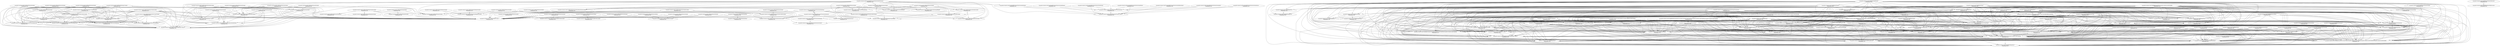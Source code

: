 digraph G {
  "org.apache.commons.math3.util$FastMath$ExpFracTable#<clinit>()" [label="org.apache.commons.math3.util$FastMath$ExpFracTable#<clinit>()\nP(Fail|Node)=0.00"];
  "org.apache.commons.math3.util$FastMathLiteralArrays#<clinit>()" [label="org.apache.commons.math3.util$FastMathLiteralArrays#<clinit>()\nP(Fail|Node)=1.00"];
  "org.apache.commons.math3.util$FastMathLiteralArrays#loadExpFracB()" [label="org.apache.commons.math3.util$FastMathLiteralArrays#loadExpFracB()\nP(Fail|Node)=0.00"];
  "org.apache.commons.math3.util$FastMathLiteralArrays#loadExpFracA()" [label="org.apache.commons.math3.util$FastMathLiteralArrays#loadExpFracA()\nP(Fail|Node)=0.00"];
  "org.apache.commons.math3.random$BitsStreamGenerator#nextGaussian()" [label="org.apache.commons.math3.random$BitsStreamGenerator#nextGaussian()\nP(Fail|Node)=0.00"];
  "org.apache.commons.math3.util$FastMath#polyCosine(double)" [label="org.apache.commons.math3.util$FastMath#polyCosine(double)\nP(Fail|Node)=0.00"];
  "org.apache.commons.math3.util$FastMath#sin(double)" [label="org.apache.commons.math3.util$FastMath#sin(double)\nP(Fail|Node)=0.00"];
  "org.apache.commons.math3.util$FastMath$CodyWaite#getRemB()" [label="org.apache.commons.math3.util$FastMath$CodyWaite#getRemB()\nP(Fail|Node)=0.00"];
  "org.apache.commons.math3.util$FastMath#cos(double)" [label="org.apache.commons.math3.util$FastMath#cos(double)\nP(Fail|Node)=0.00"];
  "org.apache.commons.math3.random$MersenneTwister#<clinit>()" [label="org.apache.commons.math3.random$MersenneTwister#<clinit>()\nP(Fail|Node)=0.00"];
  "org.apache.commons.math3.util$FastMath#log(double)" [label="org.apache.commons.math3.util$FastMath#log(double)\nP(Fail|Node)=0.00"];
  "org.apache.commons.math3.util$FastMath#sqrt(double)" [label="org.apache.commons.math3.util$FastMath#sqrt(double)\nP(Fail|Node)=0.00"];
  "org.apache.commons.math3.util$FastMath#log(double,double[])" [label="org.apache.commons.math3.util$FastMath#log(double,double[])\nP(Fail|Node)=0.00"];
  "org.apache.commons.math3.util$FastMath#reducePayneHanek(double,double[])" [label="org.apache.commons.math3.util$FastMath#reducePayneHanek(double,double[])\nP(Fail|Node)=0.00"];
  "org.apache.commons.math3.util$FastMath#polySine(double)" [label="org.apache.commons.math3.util$FastMath#polySine(double)\nP(Fail|Node)=0.00"];
  "org.apache.commons.math3.util$FastMathLiteralArrays#loadLnMant()" [label="org.apache.commons.math3.util$FastMathLiteralArrays#loadLnMant()\nP(Fail|Node)=0.00"];
  "org.apache.commons.math3.util$FastMath$CodyWaite#getRemA()" [label="org.apache.commons.math3.util$FastMath$CodyWaite#getRemA()\nP(Fail|Node)=0.00"];
  "org.apache.commons.math3.random$MersenneTwister#next(int)" [label="org.apache.commons.math3.random$MersenneTwister#next(int)\nP(Fail|Node)=0.00"];
  "org.apache.commons.math3.util$FastMath$CodyWaite#getK()" [label="org.apache.commons.math3.util$FastMath$CodyWaite#getK()\nP(Fail|Node)=0.00"];
  "org.apache.commons.math3.util$FastMath#cosQ(double,double)" [label="org.apache.commons.math3.util$FastMath#cosQ(double,double)\nP(Fail|Node)=0.00"];
  "org.apache.commons.math3.random$BitsStreamGenerator#nextDouble()" [label="org.apache.commons.math3.random$BitsStreamGenerator#nextDouble()\nP(Fail|Node)=0.00"];
  "org.apache.commons.math3.util$FastMath#sinQ(double,double)" [label="org.apache.commons.math3.util$FastMath#sinQ(double,double)\nP(Fail|Node)=0.00"];
  "org.apache.commons.math3.util$FastMath#<clinit>()" [label="org.apache.commons.math3.util$FastMath#<clinit>()\nP(Fail|Node)=0.00"];
  "org.apache.commons.math3.util$FastMath$lnMant#<clinit>()" [label="org.apache.commons.math3.util$FastMath$lnMant#<clinit>()\nP(Fail|Node)=0.00"];
  "org.apache.commons.math3.util$FastMath#tanh(double)" [label="org.apache.commons.math3.util$FastMath#tanh(double)\nP(Fail|Node)=0.00"];
  "org.apache.commons.math3.util$FastMath#exp(double,double,double[])" [label="org.apache.commons.math3.util$FastMath#exp(double,double,double[])\nP(Fail|Node)=0.00"];
  "org.apache.commons.math3.util$FastMathLiteralArrays#loadExpIntA()" [label="org.apache.commons.math3.util$FastMathLiteralArrays#loadExpIntA()\nP(Fail|Node)=0.00"];
  "org.apache.commons.math3.util$FastMath#expm1(double,double[])" [label="org.apache.commons.math3.util$FastMath#expm1(double,double[])\nP(Fail|Node)=0.00"];
  "org.apache.commons.math3.util$FastMath$ExpIntTable#<clinit>()" [label="org.apache.commons.math3.util$FastMath$ExpIntTable#<clinit>()\nP(Fail|Node)=0.00"];
  "org.apache.commons.math3.util$FastMathLiteralArrays#loadExpIntB()" [label="org.apache.commons.math3.util$FastMathLiteralArrays#loadExpIntB()\nP(Fail|Node)=0.00"];
  "org.apache.commons.math3.util$FastMath#log1p(double)" [label="org.apache.commons.math3.util$FastMath#log1p(double)\nP(Fail|Node)=0.00"];
  "org.apache.commons.math3.dfp$Dfp#ceil()" [label="org.apache.commons.math3.dfp$Dfp#ceil()\nP(Fail|Node)=0.00"];
  "org.apache.commons.math3.dfp$Dfp#align(int)" [label="org.apache.commons.math3.dfp$Dfp#align(int)\nP(Fail|Node)=0.00"];
  "org.apache.commons.math3.dfp$Dfp#dotrap(int,java.lang.String,org.apache.commons.math3.dfp.Dfp,org.apache.commons.math3.dfp.Dfp)" [label="org.apache.commons.math3.dfp$Dfp#dotrap(int,java.lang.String,org.apache.commons.math3.dfp.Dfp,org.apache.commons.math3.dfp.Dfp)\nP(Fail|Node)=0.00"];
  "org.apache.commons.math3.dfp$Dfp#newInstance(java.lang.String)" [label="org.apache.commons.math3.dfp$Dfp#newInstance(java.lang.String)\nP(Fail|Node)=1.00"];
  "org.apache.commons.math3.dfp$Dfp#isNaN()" [label="org.apache.commons.math3.dfp$Dfp#isNaN()\nP(Fail|Node)=1.00"];
  "org.apache.commons.math3.dfp$DfpField#setIEEEFlagsBits(int)" [label="org.apache.commons.math3.dfp$DfpField#setIEEEFlagsBits(int)\nP(Fail|Node)=1.00"];
  "org.apache.commons.math3.dfp$Dfp#equals(java.lang.Object)" [label="org.apache.commons.math3.dfp$Dfp#equals(java.lang.Object)\nP(Fail|Node)=0.00"];
  "org.apache.commons.math3.dfp$Dfp#getZero()" [label="org.apache.commons.math3.dfp$Dfp#getZero()\nP(Fail|Node)=0.00"];
  "org.apache.commons.math3.dfp$Dfp#trap(int,java.lang.String,org.apache.commons.math3.dfp.Dfp,org.apache.commons.math3.dfp.Dfp,org.apache.commons.math3.dfp.Dfp)" [label="org.apache.commons.math3.dfp$Dfp#trap(int,java.lang.String,org.apache.commons.math3.dfp.Dfp,org.apache.commons.math3.dfp.Dfp,org.apache.commons.math3.dfp.Dfp)\nP(Fail|Node)=1.00"];
  "org.apache.commons.math3.dfp$Dfp#greaterThan(org.apache.commons.math3.dfp.Dfp)" [label="org.apache.commons.math3.dfp$Dfp#greaterThan(org.apache.commons.math3.dfp.Dfp)\nP(Fail|Node)=0.00"];
  "org.apache.commons.math3.dfp$Dfp#round(int)" [label="org.apache.commons.math3.dfp$Dfp#round(int)\nP(Fail|Node)=0.00"];
  "org.apache.commons.math3.dfp$Dfp#shiftRight()" [label="org.apache.commons.math3.dfp$Dfp#shiftRight()\nP(Fail|Node)=1.00"];
  "org.apache.commons.math3.dfp$Dfp#newInstance(org.apache.commons.math3.dfp.Dfp)" [label="org.apache.commons.math3.dfp$Dfp#newInstance(org.apache.commons.math3.dfp.Dfp)\nP(Fail|Node)=0.00"];
  "org.apache.commons.math3.dfp$DfpField#getOne()" [label="org.apache.commons.math3.dfp$DfpField#getOne()\nP(Fail|Node)=1.00"];
  "org.apache.commons.math3.dfp$Dfp#negate()" [label="org.apache.commons.math3.dfp$Dfp#negate()\nP(Fail|Node)=0.00"];
  "org.apache.commons.math3.dfp$Dfp#getOne()" [label="org.apache.commons.math3.dfp$Dfp#getOne()\nP(Fail|Node)=0.00"];
  "org.apache.commons.math3.dfp$DfpField$RoundingMode#<clinit>()" [label="org.apache.commons.math3.dfp$DfpField$RoundingMode#<clinit>()\nP(Fail|Node)=0.00"];
  "org.apache.commons.math3.dfp$Dfp#shiftLeft()" [label="org.apache.commons.math3.dfp$Dfp#shiftLeft()\nP(Fail|Node)=0.00"];
  "org.apache.commons.math3.dfp$DfpField#getZero()" [label="org.apache.commons.math3.dfp$DfpField#getZero()\nP(Fail|Node)=0.00"];
  "org.apache.commons.math3.dfp$Dfp#complement(int)" [label="org.apache.commons.math3.dfp$Dfp#complement(int)\nP(Fail|Node)=0.00"];
  "org.apache.commons.math3.dfp$DfpField#getRadixDigits()" [label="org.apache.commons.math3.dfp$DfpField#getRadixDigits()\nP(Fail|Node)=0.00"];
  "org.apache.commons.math3.dfp$Dfp#newInstance(int)" [label="org.apache.commons.math3.dfp$Dfp#newInstance(int)\nP(Fail|Node)=0.00"];
  "org.apache.commons.math3.dfp$Dfp#add(org.apache.commons.math3.dfp.Dfp)" [label="org.apache.commons.math3.dfp$Dfp#add(org.apache.commons.math3.dfp.Dfp)\nP(Fail|Node)=0.00"];
  "org.apache.commons.math3.dfp$Dfp#subtract(org.apache.commons.math3.dfp.Dfp)" [label="org.apache.commons.math3.dfp$Dfp#subtract(org.apache.commons.math3.dfp.Dfp)\nP(Fail|Node)=0.00"];
  "org.apache.commons.math3.dfp$Dfp#compare(org.apache.commons.math3.dfp.Dfp,org.apache.commons.math3.dfp.Dfp)" [label="org.apache.commons.math3.dfp$Dfp#compare(org.apache.commons.math3.dfp.Dfp,org.apache.commons.math3.dfp.Dfp)\nP(Fail|Node)=1.00"];
  "org.apache.commons.math3.dfp$Dfp#trunc(org.apache.commons.math3.dfp.DfpField$RoundingMode)" [label="org.apache.commons.math3.dfp$Dfp#trunc(org.apache.commons.math3.dfp.DfpField$RoundingMode)\nP(Fail|Node)=0.00"];
  "org.apache.commons.math3.dfp$Dfp#getField()" [label="org.apache.commons.math3.dfp$Dfp#getField()\nP(Fail|Node)=0.00"];
  "org.apache.commons.math3.dfp$Dfp$1#<clinit>()" [label="org.apache.commons.math3.dfp$Dfp$1#<clinit>()\nP(Fail|Node)=0.00"];
  "org.apache.commons.math3.dfp$DfpField#getRoundingMode()" [label="org.apache.commons.math3.dfp$DfpField#getRoundingMode()\nP(Fail|Node)=1.00"];
  "org.apache.commons.math3.util$FastMath#tan(double)" [label="org.apache.commons.math3.util$FastMath#tan(double)\nP(Fail|Node)=0.00"];
  "org.apache.commons.math3.util$FastMath#tanQ(double,double,boolean)" [label="org.apache.commons.math3.util$FastMath#tanQ(double,double,boolean)\nP(Fail|Node)=0.00"];
  "org.apache.commons.math3.dfp$Dfp#sqrt()" [label="org.apache.commons.math3.dfp$Dfp#sqrt()\nP(Fail|Node)=0.00"];
  "org.apache.commons.math3.dfp$Dfp#divide(org.apache.commons.math3.dfp.Dfp)" [label="org.apache.commons.math3.dfp$Dfp#divide(org.apache.commons.math3.dfp.Dfp)\nP(Fail|Node)=0.00"];
  "org.apache.commons.math3.dfp$Dfp#divide(int)" [label="org.apache.commons.math3.dfp$Dfp#divide(int)\nP(Fail|Node)=0.00"];
  "org.apache.commons.math3.dfp$Dfp#lessThan(org.apache.commons.math3.dfp.Dfp)" [label="org.apache.commons.math3.dfp$Dfp#lessThan(org.apache.commons.math3.dfp.Dfp)\nP(Fail|Node)=0.00"];
  "org.apache.commons.math3.dfp$Dfp#unequal(org.apache.commons.math3.dfp.Dfp)" [label="org.apache.commons.math3.dfp$Dfp#unequal(org.apache.commons.math3.dfp.Dfp)\nP(Fail|Node)=0.00"];
  "org.apache.commons.math3.dfp$Dfp#multiplyFast(int)" [label="org.apache.commons.math3.dfp$Dfp#multiplyFast(int)\nP(Fail|Node)=0.00"];
  "org.apache.commons.math3.util$FastMath#cbrt(double)" [label="org.apache.commons.math3.util$FastMath#cbrt(double)\nP(Fail|Node)=0.00"];
  "org.apache.commons.math3.util$FastMath#toDegrees(double)" [label="org.apache.commons.math3.util$FastMath#toDegrees(double)\nP(Fail|Node)=0.00"];
  "org.apache.commons.math3.util$FastMath#doubleHighPart(double)" [label="org.apache.commons.math3.util$FastMath#doubleHighPart(double)\nP(Fail|Node)=0.00"];
  "org.apache.commons.math3.util$FastMath#log(double,double)" [label="org.apache.commons.math3.util$FastMath#log(double,double)\nP(Fail|Node)=0.00"];
  "org.apache.commons.math3.dfp$Dfp#multiply(int)" [label="org.apache.commons.math3.dfp$Dfp#multiply(int)\nP(Fail|Node)=0.00"];
  "org.apache.commons.math3.dfp$Dfp#multiply(org.apache.commons.math3.dfp.Dfp)" [label="org.apache.commons.math3.dfp$Dfp#multiply(org.apache.commons.math3.dfp.Dfp)\nP(Fail|Node)=0.00"];
  "org.apache.commons.math3.util$FastMath#asin(double)" [label="org.apache.commons.math3.util$FastMath#asin(double)\nP(Fail|Node)=0.00"];
  "org.apache.commons.math3.util$FastMath#copySign(double,double)" [label="org.apache.commons.math3.util$FastMath#copySign(double,double)\nP(Fail|Node)=0.00"];
  "org.apache.commons.math3.util$FastMath#atan(double,double,boolean)" [label="org.apache.commons.math3.util$FastMath#atan(double,double,boolean)\nP(Fail|Node)=0.00"];
  "org.apache.commons.math3.util$FastMath#atan(double)" [label="org.apache.commons.math3.util$FastMath#atan(double)\nP(Fail|Node)=0.00"];
  "org.apache.commons.math3.util$FastMath#nextUp(double)" [label="org.apache.commons.math3.util$FastMath#nextUp(double)\nP(Fail|Node)=0.00"];
  "org.apache.commons.math3.util$FastMath#nextAfter(double,double)" [label="org.apache.commons.math3.util$FastMath#nextAfter(double,double)\nP(Fail|Node)=0.00"];
  "org.apache.commons.math3.dfp$Dfp#copysign(org.apache.commons.math3.dfp.Dfp,org.apache.commons.math3.dfp.Dfp)" [label="org.apache.commons.math3.dfp$Dfp#copysign(org.apache.commons.math3.dfp.Dfp,org.apache.commons.math3.dfp.Dfp)\nP(Fail|Node)=0.00"];
  "org.apache.commons.math3.dfp$DfpField#computeLn(org.apache.commons.math3.dfp.Dfp,org.apache.commons.math3.dfp.Dfp,org.apache.commons.math3.dfp.Dfp)" [label="org.apache.commons.math3.dfp$DfpField#computeLn(org.apache.commons.math3.dfp.Dfp,org.apache.commons.math3.dfp.Dfp,org.apache.commons.math3.dfp.Dfp)\nP(Fail|Node)=0.00"];
  "org.apache.commons.math3.util$FastMath#main(java.lang.String[])" [label="org.apache.commons.math3.util$FastMath#main(java.lang.String[])\nP(Fail|Node)=0.00"];
  "org.apache.commons.math3.dfp$Dfp#strictlyPositive()" [label="org.apache.commons.math3.dfp$Dfp#strictlyPositive()\nP(Fail|Node)=0.00"];
  "org.apache.commons.math3.dfp$Dfp#isInfinite()" [label="org.apache.commons.math3.dfp$Dfp#isInfinite()\nP(Fail|Node)=0.00"];
  "org.apache.commons.math3.random$BitsStreamGenerator#nextBoolean()" [label="org.apache.commons.math3.random$BitsStreamGenerator#nextBoolean()\nP(Fail|Node)=0.00"];
  "org.apache.commons.math3.random$MersenneTwister#setSeed(int)" [label="org.apache.commons.math3.random$MersenneTwister#setSeed(int)\nP(Fail|Node)=0.00"];
  "org.apache.commons.math3.random$BitsStreamGenerator#clear()" [label="org.apache.commons.math3.random$BitsStreamGenerator#clear()\nP(Fail|Node)=1.00"];
  "org.apache.commons.math3.util$FastMath#acos(double)" [label="org.apache.commons.math3.util$FastMath#acos(double)\nP(Fail|Node)=0.00"];
  "org.apache.commons.math3.dfp$Dfp#power10(int)" [label="org.apache.commons.math3.dfp$Dfp#power10(int)\nP(Fail|Node)=0.00"];
  "org.apache.commons.math3.util$FastMath#exp(double)" [label="org.apache.commons.math3.util$FastMath#exp(double)\nP(Fail|Node)=0.00"];
  "org.apache.commons.math3.dfp$Dfp#reciprocal()" [label="org.apache.commons.math3.dfp$Dfp#reciprocal()\nP(Fail|Node)=0.00"];
  "org.apache.commons.math3.random$BitsStreamGenerator#nextLong()" [label="org.apache.commons.math3.random$BitsStreamGenerator#nextLong()\nP(Fail|Node)=0.00"];
  "org.apache.commons.math3.dfp$Dfp#rint()" [label="org.apache.commons.math3.dfp$Dfp#rint()\nP(Fail|Node)=0.00"];
  "org.apache.commons.math3.dfp$Dfp#newInstance(double)" [label="org.apache.commons.math3.dfp$Dfp#newInstance(double)\nP(Fail|Node)=0.00"];
  "org.apache.commons.math3.random$BitsStreamGenerator#nextFloat()" [label="org.apache.commons.math3.random$BitsStreamGenerator#nextFloat()\nP(Fail|Node)=0.00"];
  "org.apache.commons.math3.dfp$Dfp#floor()" [label="org.apache.commons.math3.dfp$Dfp#floor()\nP(Fail|Node)=0.00"];
  "org.apache.commons.math3.util$FastMath#log10(double)" [label="org.apache.commons.math3.util$FastMath#log10(double)\nP(Fail|Node)=0.00"];
  "org.apache.commons.math3.util$FastMath#nextUp(float)" [label="org.apache.commons.math3.util$FastMath#nextUp(float)\nP(Fail|Node)=0.00"];
  "org.apache.commons.math3.util$FastMath#nextAfter(float,double)" [label="org.apache.commons.math3.util$FastMath#nextAfter(float,double)\nP(Fail|Node)=0.00"];
  "org.apache.commons.math3.util$FastMath#atanh(double)" [label="org.apache.commons.math3.util$FastMath#atanh(double)\nP(Fail|Node)=0.00"];
  "org.apache.commons.math3.util$FastMath#cosh(double)" [label="org.apache.commons.math3.util$FastMath#cosh(double)\nP(Fail|Node)=0.00"];
  "org.apache.commons.math3.util$FastMath#ulp(double)" [label="org.apache.commons.math3.util$FastMath#ulp(double)\nP(Fail|Node)=0.00"];
  "org.apache.commons.math3.util$FastMath#abs(double)" [label="org.apache.commons.math3.util$FastMath#abs(double)\nP(Fail|Node)=1.00"];
  "org.apache.commons.math3.dfp$Dfp#newInstance(long)" [label="org.apache.commons.math3.dfp$Dfp#newInstance(long)\nP(Fail|Node)=0.00"];
  "org.apache.commons.math3.util$FastMath#round(double)" [label="org.apache.commons.math3.util$FastMath#round(double)\nP(Fail|Node)=0.00"];
  "org.apache.commons.math3.util$FastMath#floor(double)" [label="org.apache.commons.math3.util$FastMath#floor(double)\nP(Fail|Node)=0.00"];
  "org.apache.commons.math3.dfp$Dfp#getTwo()" [label="org.apache.commons.math3.dfp$Dfp#getTwo()\nP(Fail|Node)=0.00"];
  "org.apache.commons.math3.dfp$DfpField#getTwo()" [label="org.apache.commons.math3.dfp$DfpField#getTwo()\nP(Fail|Node)=0.00"];
  "org.apache.commons.math3.dfp$DfpField#computeStringConstants(int)" [label="org.apache.commons.math3.dfp$DfpField#computeStringConstants(int)\nP(Fail|Node)=0.00"];
  "org.apache.commons.math3.dfp$Dfp#dfp2sci()" [label="org.apache.commons.math3.dfp$Dfp#dfp2sci()\nP(Fail|Node)=1.00"];
  "org.apache.commons.math3.dfp$Dfp#dfp2string()" [label="org.apache.commons.math3.dfp$Dfp#dfp2string()\nP(Fail|Node)=1.00"];
  "org.apache.commons.math3.dfp$DfpField#computePi(org.apache.commons.math3.dfp.Dfp,org.apache.commons.math3.dfp.Dfp,org.apache.commons.math3.dfp.Dfp)" [label="org.apache.commons.math3.dfp$DfpField#computePi(org.apache.commons.math3.dfp.Dfp,org.apache.commons.math3.dfp.Dfp,org.apache.commons.math3.dfp.Dfp)\nP(Fail|Node)=0.00"];
  "org.apache.commons.math3.dfp$DfpField#computeExp(org.apache.commons.math3.dfp.Dfp,org.apache.commons.math3.dfp.Dfp)" [label="org.apache.commons.math3.dfp$DfpField#computeExp(org.apache.commons.math3.dfp.Dfp,org.apache.commons.math3.dfp.Dfp)\nP(Fail|Node)=0.00"];
  "org.apache.commons.math3.dfp$Dfp#toString()" [label="org.apache.commons.math3.dfp$Dfp#toString()\nP(Fail|Node)=0.00"];
  "org.apache.commons.math3.util$FastMath#expm1(double)" [label="org.apache.commons.math3.util$FastMath#expm1(double)\nP(Fail|Node)=0.00"];
  "org.apache.commons.math3.dfp$Dfp#isZero()" [label="org.apache.commons.math3.dfp$Dfp#isZero()\nP(Fail|Node)=0.00"];
  "org.apache.commons.math3.util$FastMath#hypot(double,double)" [label="org.apache.commons.math3.util$FastMath#hypot(double,double)\nP(Fail|Node)=0.00"];
  "org.apache.commons.math3.util$FastMath#scalb(double,int)" [label="org.apache.commons.math3.util$FastMath#scalb(double,int)\nP(Fail|Node)=0.00"];
  "org.apache.commons.math3.util$FastMath#getExponent(double)" [label="org.apache.commons.math3.util$FastMath#getExponent(double)\nP(Fail|Node)=0.00"];
  "org.apache.commons.math3.random$BitsStreamGenerator#nextBytes(byte[])" [label="org.apache.commons.math3.random$BitsStreamGenerator#nextBytes(byte[])\nP(Fail|Node)=0.00"];
  "org.apache.commons.math3.util$FastMath#rint(double)" [label="org.apache.commons.math3.util$FastMath#rint(double)\nP(Fail|Node)=0.00"];
  "org.apache.commons.math3.util$FastMath#toRadians(double)" [label="org.apache.commons.math3.util$FastMath#toRadians(double)\nP(Fail|Node)=0.00"];
  "org.apache.commons.math3.random$BitsStreamGenerator#nextInt()" [label="org.apache.commons.math3.random$BitsStreamGenerator#nextInt()\nP(Fail|Node)=0.00"];
  "org.apache.commons.math3.dfp$Dfp#newInstance(byte,byte)" [label="org.apache.commons.math3.dfp$Dfp#newInstance(byte,byte)\nP(Fail|Node)=0.00"];
  "org.apache.commons.math3.dfp$DfpField#newDfp(byte,byte)" [label="org.apache.commons.math3.dfp$DfpField#newDfp(byte,byte)\nP(Fail|Node)=0.00"];
  "org.apache.commons.math3.dfp$Dfp#toDouble()" [label="org.apache.commons.math3.dfp$Dfp#toDouble()\nP(Fail|Node)=0.00"];
  "org.apache.commons.math3.dfp$Dfp#log10()" [label="org.apache.commons.math3.dfp$Dfp#log10()\nP(Fail|Node)=0.00"];
  "org.apache.commons.math3.random$MersenneTwister#setSeed(long)" [label="org.apache.commons.math3.random$MersenneTwister#setSeed(long)\nP(Fail|Node)=0.00"];
  "org.apache.commons.math3.util$FastMath#max(int,int)" [label="org.apache.commons.math3.util$FastMath#max(int,int)\nP(Fail|Node)=1.00"];
  "org.apache.commons.math3.random$MersenneTwister#setSeed(int[])" [label="org.apache.commons.math3.random$MersenneTwister#setSeed(int[])\nP(Fail|Node)=0.00"];
  "org.apache.commons.math3.dfp$Dfp#power10K(int)" [label="org.apache.commons.math3.dfp$Dfp#power10K(int)\nP(Fail|Node)=0.00"];
  "org.apache.commons.math3.util$FastMath#pow(double,double)" [label="org.apache.commons.math3.util$FastMath#pow(double,double)\nP(Fail|Node)=0.00"];
  "org.apache.commons.math3.dfp$Dfp#newInstance(byte)" [label="org.apache.commons.math3.dfp$Dfp#newInstance(byte)\nP(Fail|Node)=0.00"];
  "org.apache.commons.math3.dfp$Dfp#remainder(org.apache.commons.math3.dfp.Dfp)" [label="org.apache.commons.math3.dfp$Dfp#remainder(org.apache.commons.math3.dfp.Dfp)\nP(Fail|Node)=0.00"];
  "org.apache.commons.math3.dfp$Dfp#newInstance()" [label="org.apache.commons.math3.dfp$Dfp#newInstance()\nP(Fail|Node)=0.00"];
  "org.apache.commons.math3.util$FastMath#acosh(double)" [label="org.apache.commons.math3.util$FastMath#acosh(double)\nP(Fail|Node)=0.00"];
  "org.apache.commons.math3.util$FastMath#ceil(double)" [label="org.apache.commons.math3.util$FastMath#ceil(double)\nP(Fail|Node)=0.00"];
  "org.apache.commons.math3.util$FastMath#asinh(double)" [label="org.apache.commons.math3.util$FastMath#asinh(double)\nP(Fail|Node)=0.00"];
  "org.apache.commons.math3.util$FastMath#ulp(float)" [label="org.apache.commons.math3.util$FastMath#ulp(float)\nP(Fail|Node)=0.00"];
  "org.apache.commons.math3.util$FastMath#abs(float)" [label="org.apache.commons.math3.util$FastMath#abs(float)\nP(Fail|Node)=0.00"];
  "org.apache.commons.math3.dfp$Dfp#intValue()" [label="org.apache.commons.math3.dfp$Dfp#intValue()\nP(Fail|Node)=0.00"];
  "org.apache.commons.math3.dfp$Dfp#nextAfter(org.apache.commons.math3.dfp.Dfp)" [label="org.apache.commons.math3.dfp$Dfp#nextAfter(org.apache.commons.math3.dfp.Dfp)\nP(Fail|Node)=0.00"];
  "org.apache.commons.math3.dfp$Dfp#classify()" [label="org.apache.commons.math3.dfp$Dfp#classify()\nP(Fail|Node)=0.00"];
  "org.apache.commons.math3.random$BitsStreamGenerator#nextInt(int)" [label="org.apache.commons.math3.random$BitsStreamGenerator#nextInt(int)\nP(Fail|Node)=0.00"];
  "org.apache.commons.math3.util$FastMath#atan2(double,double)" [label="org.apache.commons.math3.util$FastMath#atan2(double,double)\nP(Fail|Node)=0.00"];
  "org.apache.commons.math3.dfp$Dfp#positiveOrNull()" [label="org.apache.commons.math3.dfp$Dfp#positiveOrNull()\nP(Fail|Node)=0.00"];
  "org.apache.commons.math3.dfp$Dfp#strictlyNegative()" [label="org.apache.commons.math3.dfp$Dfp#strictlyNegative()\nP(Fail|Node)=0.00"];
  "org.apache.commons.math3.dfp$Dfp#abs()" [label="org.apache.commons.math3.dfp$Dfp#abs()\nP(Fail|Node)=0.00"];
  "org.apache.commons.math3.dfp$Dfp#getRadixDigits()" [label="org.apache.commons.math3.dfp$Dfp#getRadixDigits()\nP(Fail|Node)=0.00"];
  "org.apache.commons.math3.dfp$Dfp#toSplitDouble()" [label="org.apache.commons.math3.dfp$Dfp#toSplitDouble()\nP(Fail|Node)=0.00"];
  "org.apache.commons.math3.util$FastMath#round(float)" [label="org.apache.commons.math3.util$FastMath#round(float)\nP(Fail|Node)=0.00"];
  "org.apache.commons.math3.util$FastMath#sinh(double)" [label="org.apache.commons.math3.util$FastMath#sinh(double)\nP(Fail|Node)=0.00"];
  "org.apache.commons.math3.dfp$Dfp#negativeOrNull()" [label="org.apache.commons.math3.dfp$Dfp#negativeOrNull()\nP(Fail|Node)=0.00"];
  "org.apache.commons.math3.util$FastMath$ExpFracTable#<clinit>()" -> "org.apache.commons.math3.util$FastMathLiteralArrays#<clinit>()";
  "org.apache.commons.math3.util$FastMath$ExpFracTable#<clinit>()" -> "org.apache.commons.math3.util$FastMathLiteralArrays#loadExpFracB()";
  "org.apache.commons.math3.util$FastMath$ExpFracTable#<clinit>()" -> "org.apache.commons.math3.util$FastMathLiteralArrays#loadExpFracA()";
  "org.apache.commons.math3.util$FastMathLiteralArrays#loadExpFracB()" -> "org.apache.commons.math3.util$FastMathLiteralArrays#<clinit>()";
  "org.apache.commons.math3.util$FastMathLiteralArrays#loadExpFracA()" -> "org.apache.commons.math3.util$FastMathLiteralArrays#<clinit>()";
  "org.apache.commons.math3.random$BitsStreamGenerator#nextGaussian()" -> "org.apache.commons.math3.util$FastMathLiteralArrays#<clinit>()";
  "org.apache.commons.math3.random$BitsStreamGenerator#nextGaussian()" -> "org.apache.commons.math3.util$FastMath#polyCosine(double)";
  "org.apache.commons.math3.random$BitsStreamGenerator#nextGaussian()" -> "org.apache.commons.math3.util$FastMath#sin(double)";
  "org.apache.commons.math3.random$BitsStreamGenerator#nextGaussian()" -> "org.apache.commons.math3.util$FastMath$CodyWaite#getRemB()";
  "org.apache.commons.math3.random$BitsStreamGenerator#nextGaussian()" -> "org.apache.commons.math3.util$FastMath#cos(double)";
  "org.apache.commons.math3.random$BitsStreamGenerator#nextGaussian()" -> "org.apache.commons.math3.random$MersenneTwister#<clinit>()";
  "org.apache.commons.math3.random$BitsStreamGenerator#nextGaussian()" -> "org.apache.commons.math3.util$FastMath#log(double)";
  "org.apache.commons.math3.random$BitsStreamGenerator#nextGaussian()" -> "org.apache.commons.math3.util$FastMath#sqrt(double)";
  "org.apache.commons.math3.random$BitsStreamGenerator#nextGaussian()" -> "org.apache.commons.math3.util$FastMath#log(double,double[])";
  "org.apache.commons.math3.random$BitsStreamGenerator#nextGaussian()" -> "org.apache.commons.math3.util$FastMath#reducePayneHanek(double,double[])";
  "org.apache.commons.math3.random$BitsStreamGenerator#nextGaussian()" -> "org.apache.commons.math3.util$FastMath#polySine(double)";
  "org.apache.commons.math3.random$BitsStreamGenerator#nextGaussian()" -> "org.apache.commons.math3.util$FastMathLiteralArrays#loadLnMant()";
  "org.apache.commons.math3.random$BitsStreamGenerator#nextGaussian()" -> "org.apache.commons.math3.util$FastMath$CodyWaite#getRemA()";
  "org.apache.commons.math3.random$BitsStreamGenerator#nextGaussian()" -> "org.apache.commons.math3.random$MersenneTwister#next(int)";
  "org.apache.commons.math3.random$BitsStreamGenerator#nextGaussian()" -> "org.apache.commons.math3.util$FastMath$CodyWaite#getK()";
  "org.apache.commons.math3.random$BitsStreamGenerator#nextGaussian()" -> "org.apache.commons.math3.util$FastMath#cosQ(double,double)";
  "org.apache.commons.math3.random$BitsStreamGenerator#nextGaussian()" -> "org.apache.commons.math3.random$BitsStreamGenerator#nextDouble()";
  "org.apache.commons.math3.random$BitsStreamGenerator#nextGaussian()" -> "org.apache.commons.math3.util$FastMath#sinQ(double,double)";
  "org.apache.commons.math3.random$BitsStreamGenerator#nextGaussian()" -> "org.apache.commons.math3.util$FastMath#<clinit>()";
  "org.apache.commons.math3.random$BitsStreamGenerator#nextGaussian()" -> "org.apache.commons.math3.util$FastMath$lnMant#<clinit>()";
  "org.apache.commons.math3.util$FastMath#sin(double)" -> "org.apache.commons.math3.util$FastMath#polyCosine(double)";
  "org.apache.commons.math3.util$FastMath#sin(double)" -> "org.apache.commons.math3.util$FastMath$CodyWaite#getRemB()";
  "org.apache.commons.math3.util$FastMath#sin(double)" -> "org.apache.commons.math3.util$FastMath#reducePayneHanek(double,double[])";
  "org.apache.commons.math3.util$FastMath#sin(double)" -> "org.apache.commons.math3.util$FastMath#polySine(double)";
  "org.apache.commons.math3.util$FastMath#sin(double)" -> "org.apache.commons.math3.util$FastMath$CodyWaite#getRemA()";
  "org.apache.commons.math3.util$FastMath#sin(double)" -> "org.apache.commons.math3.util$FastMath$CodyWaite#getK()";
  "org.apache.commons.math3.util$FastMath#sin(double)" -> "org.apache.commons.math3.util$FastMath#cosQ(double,double)";
  "org.apache.commons.math3.util$FastMath#sin(double)" -> "org.apache.commons.math3.util$FastMath#sinQ(double,double)";
  "org.apache.commons.math3.util$FastMath#sin(double)" -> "org.apache.commons.math3.util$FastMath#<clinit>()";
  "org.apache.commons.math3.util$FastMath#cos(double)" -> "org.apache.commons.math3.util$FastMath#polyCosine(double)";
  "org.apache.commons.math3.util$FastMath#cos(double)" -> "org.apache.commons.math3.util$FastMath$CodyWaite#getRemB()";
  "org.apache.commons.math3.util$FastMath#cos(double)" -> "org.apache.commons.math3.util$FastMath#reducePayneHanek(double,double[])";
  "org.apache.commons.math3.util$FastMath#cos(double)" -> "org.apache.commons.math3.util$FastMath#polySine(double)";
  "org.apache.commons.math3.util$FastMath#cos(double)" -> "org.apache.commons.math3.util$FastMath$CodyWaite#getRemA()";
  "org.apache.commons.math3.util$FastMath#cos(double)" -> "org.apache.commons.math3.util$FastMath$CodyWaite#getK()";
  "org.apache.commons.math3.util$FastMath#cos(double)" -> "org.apache.commons.math3.util$FastMath#cosQ(double,double)";
  "org.apache.commons.math3.util$FastMath#cos(double)" -> "org.apache.commons.math3.util$FastMath#sinQ(double,double)";
  "org.apache.commons.math3.util$FastMath#cos(double)" -> "org.apache.commons.math3.util$FastMath#<clinit>()";
  "org.apache.commons.math3.util$FastMath#log(double)" -> "org.apache.commons.math3.util$FastMathLiteralArrays#<clinit>()";
  "org.apache.commons.math3.util$FastMath#log(double)" -> "org.apache.commons.math3.util$FastMath#log(double,double[])";
  "org.apache.commons.math3.util$FastMath#log(double)" -> "org.apache.commons.math3.util$FastMathLiteralArrays#loadLnMant()";
  "org.apache.commons.math3.util$FastMath#log(double)" -> "org.apache.commons.math3.util$FastMath#<clinit>()";
  "org.apache.commons.math3.util$FastMath#log(double)" -> "org.apache.commons.math3.util$FastMath$lnMant#<clinit>()";
  "org.apache.commons.math3.util$FastMath#log(double,double[])" -> "org.apache.commons.math3.util$FastMathLiteralArrays#<clinit>()";
  "org.apache.commons.math3.util$FastMath#log(double,double[])" -> "org.apache.commons.math3.util$FastMathLiteralArrays#loadLnMant()";
  "org.apache.commons.math3.util$FastMath#log(double,double[])" -> "org.apache.commons.math3.util$FastMath#<clinit>()";
  "org.apache.commons.math3.util$FastMath#log(double,double[])" -> "org.apache.commons.math3.util$FastMath$lnMant#<clinit>()";
  "org.apache.commons.math3.util$FastMath#reducePayneHanek(double,double[])" -> "org.apache.commons.math3.util$FastMath#<clinit>()";
  "org.apache.commons.math3.util$FastMathLiteralArrays#loadLnMant()" -> "org.apache.commons.math3.util$FastMathLiteralArrays#<clinit>()";
  "org.apache.commons.math3.random$MersenneTwister#next(int)" -> "org.apache.commons.math3.random$MersenneTwister#<clinit>()";
  "org.apache.commons.math3.util$FastMath#cosQ(double,double)" -> "org.apache.commons.math3.util$FastMath#polyCosine(double)";
  "org.apache.commons.math3.util$FastMath#cosQ(double,double)" -> "org.apache.commons.math3.util$FastMath#polySine(double)";
  "org.apache.commons.math3.util$FastMath#cosQ(double,double)" -> "org.apache.commons.math3.util$FastMath#sinQ(double,double)";
  "org.apache.commons.math3.util$FastMath#cosQ(double,double)" -> "org.apache.commons.math3.util$FastMath#<clinit>()";
  "org.apache.commons.math3.random$BitsStreamGenerator#nextDouble()" -> "org.apache.commons.math3.random$MersenneTwister#<clinit>()";
  "org.apache.commons.math3.random$BitsStreamGenerator#nextDouble()" -> "org.apache.commons.math3.random$MersenneTwister#next(int)";
  "org.apache.commons.math3.util$FastMath#sinQ(double,double)" -> "org.apache.commons.math3.util$FastMath#polyCosine(double)";
  "org.apache.commons.math3.util$FastMath#sinQ(double,double)" -> "org.apache.commons.math3.util$FastMath#polySine(double)";
  "org.apache.commons.math3.util$FastMath#sinQ(double,double)" -> "org.apache.commons.math3.util$FastMath#<clinit>()";
  "org.apache.commons.math3.util$FastMath$lnMant#<clinit>()" -> "org.apache.commons.math3.util$FastMathLiteralArrays#<clinit>()";
  "org.apache.commons.math3.util$FastMath$lnMant#<clinit>()" -> "org.apache.commons.math3.util$FastMathLiteralArrays#loadLnMant()";
  "org.apache.commons.math3.util$FastMath#tanh(double)" -> "org.apache.commons.math3.util$FastMath$ExpFracTable#<clinit>()";
  "org.apache.commons.math3.util$FastMath#tanh(double)" -> "org.apache.commons.math3.util$FastMathLiteralArrays#<clinit>()";
  "org.apache.commons.math3.util$FastMath#tanh(double)" -> "org.apache.commons.math3.util$FastMath#exp(double,double,double[])";
  "org.apache.commons.math3.util$FastMath#tanh(double)" -> "org.apache.commons.math3.util$FastMathLiteralArrays#loadExpFracB()";
  "org.apache.commons.math3.util$FastMath#tanh(double)" -> "org.apache.commons.math3.util$FastMathLiteralArrays#loadExpIntA()";
  "org.apache.commons.math3.util$FastMath#tanh(double)" -> "org.apache.commons.math3.util$FastMath#expm1(double,double[])";
  "org.apache.commons.math3.util$FastMath#tanh(double)" -> "org.apache.commons.math3.util$FastMathLiteralArrays#loadExpFracA()";
  "org.apache.commons.math3.util$FastMath#tanh(double)" -> "org.apache.commons.math3.util$FastMath$ExpIntTable#<clinit>()";
  "org.apache.commons.math3.util$FastMath#tanh(double)" -> "org.apache.commons.math3.util$FastMath#<clinit>()";
  "org.apache.commons.math3.util$FastMath#tanh(double)" -> "org.apache.commons.math3.util$FastMathLiteralArrays#loadExpIntB()";
  "org.apache.commons.math3.util$FastMath#exp(double,double,double[])" -> "org.apache.commons.math3.util$FastMath$ExpFracTable#<clinit>()";
  "org.apache.commons.math3.util$FastMath#exp(double,double,double[])" -> "org.apache.commons.math3.util$FastMathLiteralArrays#<clinit>()";
  "org.apache.commons.math3.util$FastMath#exp(double,double,double[])" -> "org.apache.commons.math3.util$FastMathLiteralArrays#loadExpFracB()";
  "org.apache.commons.math3.util$FastMath#exp(double,double,double[])" -> "org.apache.commons.math3.util$FastMathLiteralArrays#loadExpIntA()";
  "org.apache.commons.math3.util$FastMath#exp(double,double,double[])" -> "org.apache.commons.math3.util$FastMathLiteralArrays#loadExpFracA()";
  "org.apache.commons.math3.util$FastMath#exp(double,double,double[])" -> "org.apache.commons.math3.util$FastMath$ExpIntTable#<clinit>()";
  "org.apache.commons.math3.util$FastMath#exp(double,double,double[])" -> "org.apache.commons.math3.util$FastMath#<clinit>()";
  "org.apache.commons.math3.util$FastMath#exp(double,double,double[])" -> "org.apache.commons.math3.util$FastMathLiteralArrays#loadExpIntB()";
  "org.apache.commons.math3.util$FastMathLiteralArrays#loadExpIntA()" -> "org.apache.commons.math3.util$FastMathLiteralArrays#<clinit>()";
  "org.apache.commons.math3.util$FastMath#expm1(double,double[])" -> "org.apache.commons.math3.util$FastMath$ExpFracTable#<clinit>()";
  "org.apache.commons.math3.util$FastMath#expm1(double,double[])" -> "org.apache.commons.math3.util$FastMathLiteralArrays#<clinit>()";
  "org.apache.commons.math3.util$FastMath#expm1(double,double[])" -> "org.apache.commons.math3.util$FastMath#exp(double,double,double[])";
  "org.apache.commons.math3.util$FastMath#expm1(double,double[])" -> "org.apache.commons.math3.util$FastMathLiteralArrays#loadExpFracB()";
  "org.apache.commons.math3.util$FastMath#expm1(double,double[])" -> "org.apache.commons.math3.util$FastMathLiteralArrays#loadExpIntA()";
  "org.apache.commons.math3.util$FastMath#expm1(double,double[])" -> "org.apache.commons.math3.util$FastMathLiteralArrays#loadExpFracA()";
  "org.apache.commons.math3.util$FastMath#expm1(double,double[])" -> "org.apache.commons.math3.util$FastMath$ExpIntTable#<clinit>()";
  "org.apache.commons.math3.util$FastMath#expm1(double,double[])" -> "org.apache.commons.math3.util$FastMath#<clinit>()";
  "org.apache.commons.math3.util$FastMath#expm1(double,double[])" -> "org.apache.commons.math3.util$FastMathLiteralArrays#loadExpIntB()";
  "org.apache.commons.math3.util$FastMath$ExpIntTable#<clinit>()" -> "org.apache.commons.math3.util$FastMathLiteralArrays#<clinit>()";
  "org.apache.commons.math3.util$FastMath$ExpIntTable#<clinit>()" -> "org.apache.commons.math3.util$FastMathLiteralArrays#loadExpIntA()";
  "org.apache.commons.math3.util$FastMath$ExpIntTable#<clinit>()" -> "org.apache.commons.math3.util$FastMathLiteralArrays#loadExpIntB()";
  "org.apache.commons.math3.util$FastMathLiteralArrays#loadExpIntB()" -> "org.apache.commons.math3.util$FastMathLiteralArrays#<clinit>()";
  "org.apache.commons.math3.util$FastMath#log1p(double)" -> "org.apache.commons.math3.util$FastMathLiteralArrays#<clinit>()";
  "org.apache.commons.math3.util$FastMath#log1p(double)" -> "org.apache.commons.math3.util$FastMath#log(double,double[])";
  "org.apache.commons.math3.util$FastMath#log1p(double)" -> "org.apache.commons.math3.util$FastMathLiteralArrays#loadLnMant()";
  "org.apache.commons.math3.util$FastMath#log1p(double)" -> "org.apache.commons.math3.util$FastMath#<clinit>()";
  "org.apache.commons.math3.util$FastMath#log1p(double)" -> "org.apache.commons.math3.util$FastMath$lnMant#<clinit>()";
  "org.apache.commons.math3.dfp$Dfp#ceil()" -> "org.apache.commons.math3.dfp$Dfp#align(int)";
  "org.apache.commons.math3.dfp$Dfp#ceil()" -> "org.apache.commons.math3.dfp$Dfp#dotrap(int,java.lang.String,org.apache.commons.math3.dfp.Dfp,org.apache.commons.math3.dfp.Dfp)";
  "org.apache.commons.math3.dfp$Dfp#ceil()" -> "org.apache.commons.math3.dfp$Dfp#newInstance(java.lang.String)";
  "org.apache.commons.math3.dfp$Dfp#ceil()" -> "org.apache.commons.math3.dfp$Dfp#isNaN()";
  "org.apache.commons.math3.dfp$Dfp#ceil()" -> "org.apache.commons.math3.dfp$DfpField#setIEEEFlagsBits(int)";
  "org.apache.commons.math3.dfp$Dfp#ceil()" -> "org.apache.commons.math3.dfp$Dfp#equals(java.lang.Object)";
  "org.apache.commons.math3.dfp$Dfp#ceil()" -> "org.apache.commons.math3.dfp$Dfp#getZero()";
  "org.apache.commons.math3.dfp$Dfp#ceil()" -> "org.apache.commons.math3.dfp$Dfp#trap(int,java.lang.String,org.apache.commons.math3.dfp.Dfp,org.apache.commons.math3.dfp.Dfp,org.apache.commons.math3.dfp.Dfp)";
  "org.apache.commons.math3.dfp$Dfp#ceil()" -> "org.apache.commons.math3.dfp$Dfp#greaterThan(org.apache.commons.math3.dfp.Dfp)";
  "org.apache.commons.math3.dfp$Dfp#ceil()" -> "org.apache.commons.math3.dfp$Dfp#round(int)";
  "org.apache.commons.math3.dfp$Dfp#ceil()" -> "org.apache.commons.math3.dfp$Dfp#shiftRight()";
  "org.apache.commons.math3.dfp$Dfp#ceil()" -> "org.apache.commons.math3.dfp$Dfp#newInstance(org.apache.commons.math3.dfp.Dfp)";
  "org.apache.commons.math3.dfp$Dfp#ceil()" -> "org.apache.commons.math3.dfp$DfpField#getOne()";
  "org.apache.commons.math3.dfp$Dfp#ceil()" -> "org.apache.commons.math3.dfp$Dfp#negate()";
  "org.apache.commons.math3.dfp$Dfp#ceil()" -> "org.apache.commons.math3.dfp$Dfp#getOne()";
  "org.apache.commons.math3.dfp$Dfp#ceil()" -> "org.apache.commons.math3.dfp$DfpField$RoundingMode#<clinit>()";
  "org.apache.commons.math3.dfp$Dfp#ceil()" -> "org.apache.commons.math3.dfp$Dfp#shiftLeft()";
  "org.apache.commons.math3.dfp$Dfp#ceil()" -> "org.apache.commons.math3.dfp$DfpField#getZero()";
  "org.apache.commons.math3.dfp$Dfp#ceil()" -> "org.apache.commons.math3.dfp$Dfp#complement(int)";
  "org.apache.commons.math3.dfp$Dfp#ceil()" -> "org.apache.commons.math3.dfp$DfpField#getRadixDigits()";
  "org.apache.commons.math3.dfp$Dfp#ceil()" -> "org.apache.commons.math3.dfp$Dfp#newInstance(int)";
  "org.apache.commons.math3.dfp$Dfp#ceil()" -> "org.apache.commons.math3.dfp$Dfp#add(org.apache.commons.math3.dfp.Dfp)";
  "org.apache.commons.math3.dfp$Dfp#ceil()" -> "org.apache.commons.math3.dfp$Dfp#subtract(org.apache.commons.math3.dfp.Dfp)";
  "org.apache.commons.math3.dfp$Dfp#ceil()" -> "org.apache.commons.math3.dfp$Dfp#compare(org.apache.commons.math3.dfp.Dfp,org.apache.commons.math3.dfp.Dfp)";
  "org.apache.commons.math3.dfp$Dfp#ceil()" -> "org.apache.commons.math3.dfp$Dfp#trunc(org.apache.commons.math3.dfp.DfpField$RoundingMode)";
  "org.apache.commons.math3.dfp$Dfp#ceil()" -> "org.apache.commons.math3.dfp$Dfp#getField()";
  "org.apache.commons.math3.dfp$Dfp#ceil()" -> "org.apache.commons.math3.dfp$Dfp$1#<clinit>()";
  "org.apache.commons.math3.dfp$Dfp#ceil()" -> "org.apache.commons.math3.dfp$DfpField#getRoundingMode()";
  "org.apache.commons.math3.dfp$Dfp#align(int)" -> "org.apache.commons.math3.dfp$Dfp#dotrap(int,java.lang.String,org.apache.commons.math3.dfp.Dfp,org.apache.commons.math3.dfp.Dfp)";
  "org.apache.commons.math3.dfp$Dfp#align(int)" -> "org.apache.commons.math3.dfp$DfpField#setIEEEFlagsBits(int)";
  "org.apache.commons.math3.dfp$Dfp#align(int)" -> "org.apache.commons.math3.dfp$Dfp#getZero()";
  "org.apache.commons.math3.dfp$Dfp#align(int)" -> "org.apache.commons.math3.dfp$Dfp#trap(int,java.lang.String,org.apache.commons.math3.dfp.Dfp,org.apache.commons.math3.dfp.Dfp,org.apache.commons.math3.dfp.Dfp)";
  "org.apache.commons.math3.dfp$Dfp#align(int)" -> "org.apache.commons.math3.dfp$Dfp#shiftRight()";
  "org.apache.commons.math3.dfp$Dfp#align(int)" -> "org.apache.commons.math3.dfp$Dfp#newInstance(org.apache.commons.math3.dfp.Dfp)";
  "org.apache.commons.math3.dfp$Dfp#align(int)" -> "org.apache.commons.math3.dfp$Dfp#shiftLeft()";
  "org.apache.commons.math3.dfp$Dfp#align(int)" -> "org.apache.commons.math3.dfp$DfpField#getZero()";
  "org.apache.commons.math3.dfp$Dfp#align(int)" -> "org.apache.commons.math3.dfp$DfpField#getRadixDigits()";
  "org.apache.commons.math3.dfp$Dfp#dotrap(int,java.lang.String,org.apache.commons.math3.dfp.Dfp,org.apache.commons.math3.dfp.Dfp)" -> "org.apache.commons.math3.dfp$DfpField#setIEEEFlagsBits(int)";
  "org.apache.commons.math3.dfp$Dfp#dotrap(int,java.lang.String,org.apache.commons.math3.dfp.Dfp,org.apache.commons.math3.dfp.Dfp)" -> "org.apache.commons.math3.dfp$Dfp#getZero()";
  "org.apache.commons.math3.dfp$Dfp#dotrap(int,java.lang.String,org.apache.commons.math3.dfp.Dfp,org.apache.commons.math3.dfp.Dfp)" -> "org.apache.commons.math3.dfp$Dfp#trap(int,java.lang.String,org.apache.commons.math3.dfp.Dfp,org.apache.commons.math3.dfp.Dfp,org.apache.commons.math3.dfp.Dfp)";
  "org.apache.commons.math3.dfp$Dfp#dotrap(int,java.lang.String,org.apache.commons.math3.dfp.Dfp,org.apache.commons.math3.dfp.Dfp)" -> "org.apache.commons.math3.dfp$Dfp#newInstance(org.apache.commons.math3.dfp.Dfp)";
  "org.apache.commons.math3.dfp$Dfp#dotrap(int,java.lang.String,org.apache.commons.math3.dfp.Dfp,org.apache.commons.math3.dfp.Dfp)" -> "org.apache.commons.math3.dfp$DfpField#getZero()";
  "org.apache.commons.math3.dfp$Dfp#dotrap(int,java.lang.String,org.apache.commons.math3.dfp.Dfp,org.apache.commons.math3.dfp.Dfp)" -> "org.apache.commons.math3.dfp$DfpField#getRadixDigits()";
  "org.apache.commons.math3.dfp$Dfp#equals(java.lang.Object)" -> "org.apache.commons.math3.dfp$Dfp#isNaN()";
  "org.apache.commons.math3.dfp$Dfp#equals(java.lang.Object)" -> "org.apache.commons.math3.dfp$DfpField#getRadixDigits()";
  "org.apache.commons.math3.dfp$Dfp#equals(java.lang.Object)" -> "org.apache.commons.math3.dfp$Dfp#compare(org.apache.commons.math3.dfp.Dfp,org.apache.commons.math3.dfp.Dfp)";
  "org.apache.commons.math3.dfp$Dfp#getZero()" -> "org.apache.commons.math3.dfp$DfpField#getZero()";
  "org.apache.commons.math3.dfp$Dfp#greaterThan(org.apache.commons.math3.dfp.Dfp)" -> "org.apache.commons.math3.dfp$Dfp#dotrap(int,java.lang.String,org.apache.commons.math3.dfp.Dfp,org.apache.commons.math3.dfp.Dfp)";
  "org.apache.commons.math3.dfp$Dfp#greaterThan(org.apache.commons.math3.dfp.Dfp)" -> "org.apache.commons.math3.dfp$Dfp#isNaN()";
  "org.apache.commons.math3.dfp$Dfp#greaterThan(org.apache.commons.math3.dfp.Dfp)" -> "org.apache.commons.math3.dfp$DfpField#setIEEEFlagsBits(int)";
  "org.apache.commons.math3.dfp$Dfp#greaterThan(org.apache.commons.math3.dfp.Dfp)" -> "org.apache.commons.math3.dfp$Dfp#getZero()";
  "org.apache.commons.math3.dfp$Dfp#greaterThan(org.apache.commons.math3.dfp.Dfp)" -> "org.apache.commons.math3.dfp$Dfp#trap(int,java.lang.String,org.apache.commons.math3.dfp.Dfp,org.apache.commons.math3.dfp.Dfp,org.apache.commons.math3.dfp.Dfp)";
  "org.apache.commons.math3.dfp$Dfp#greaterThan(org.apache.commons.math3.dfp.Dfp)" -> "org.apache.commons.math3.dfp$Dfp#newInstance(org.apache.commons.math3.dfp.Dfp)";
  "org.apache.commons.math3.dfp$Dfp#greaterThan(org.apache.commons.math3.dfp.Dfp)" -> "org.apache.commons.math3.dfp$DfpField#getZero()";
  "org.apache.commons.math3.dfp$Dfp#greaterThan(org.apache.commons.math3.dfp.Dfp)" -> "org.apache.commons.math3.dfp$DfpField#getRadixDigits()";
  "org.apache.commons.math3.dfp$Dfp#greaterThan(org.apache.commons.math3.dfp.Dfp)" -> "org.apache.commons.math3.dfp$Dfp#compare(org.apache.commons.math3.dfp.Dfp,org.apache.commons.math3.dfp.Dfp)";
  "org.apache.commons.math3.dfp$Dfp#round(int)" -> "org.apache.commons.math3.dfp$DfpField#setIEEEFlagsBits(int)";
  "org.apache.commons.math3.dfp$Dfp#round(int)" -> "org.apache.commons.math3.dfp$Dfp#shiftRight()";
  "org.apache.commons.math3.dfp$Dfp#round(int)" -> "org.apache.commons.math3.dfp$DfpField$RoundingMode#<clinit>()";
  "org.apache.commons.math3.dfp$Dfp#round(int)" -> "org.apache.commons.math3.dfp$Dfp$1#<clinit>()";
  "org.apache.commons.math3.dfp$Dfp#round(int)" -> "org.apache.commons.math3.dfp$DfpField#getRoundingMode()";
  "org.apache.commons.math3.dfp$Dfp#newInstance(org.apache.commons.math3.dfp.Dfp)" -> "org.apache.commons.math3.dfp$Dfp#dotrap(int,java.lang.String,org.apache.commons.math3.dfp.Dfp,org.apache.commons.math3.dfp.Dfp)";
  "org.apache.commons.math3.dfp$Dfp#newInstance(org.apache.commons.math3.dfp.Dfp)" -> "org.apache.commons.math3.dfp$DfpField#setIEEEFlagsBits(int)";
  "org.apache.commons.math3.dfp$Dfp#newInstance(org.apache.commons.math3.dfp.Dfp)" -> "org.apache.commons.math3.dfp$Dfp#getZero()";
  "org.apache.commons.math3.dfp$Dfp#newInstance(org.apache.commons.math3.dfp.Dfp)" -> "org.apache.commons.math3.dfp$Dfp#trap(int,java.lang.String,org.apache.commons.math3.dfp.Dfp,org.apache.commons.math3.dfp.Dfp,org.apache.commons.math3.dfp.Dfp)";
  "org.apache.commons.math3.dfp$Dfp#newInstance(org.apache.commons.math3.dfp.Dfp)" -> "org.apache.commons.math3.dfp$DfpField#getZero()";
  "org.apache.commons.math3.dfp$Dfp#newInstance(org.apache.commons.math3.dfp.Dfp)" -> "org.apache.commons.math3.dfp$DfpField#getRadixDigits()";
  "org.apache.commons.math3.dfp$Dfp#negate()" -> "org.apache.commons.math3.dfp$Dfp#dotrap(int,java.lang.String,org.apache.commons.math3.dfp.Dfp,org.apache.commons.math3.dfp.Dfp)";
  "org.apache.commons.math3.dfp$Dfp#negate()" -> "org.apache.commons.math3.dfp$DfpField#setIEEEFlagsBits(int)";
  "org.apache.commons.math3.dfp$Dfp#negate()" -> "org.apache.commons.math3.dfp$Dfp#getZero()";
  "org.apache.commons.math3.dfp$Dfp#negate()" -> "org.apache.commons.math3.dfp$Dfp#trap(int,java.lang.String,org.apache.commons.math3.dfp.Dfp,org.apache.commons.math3.dfp.Dfp,org.apache.commons.math3.dfp.Dfp)";
  "org.apache.commons.math3.dfp$Dfp#negate()" -> "org.apache.commons.math3.dfp$Dfp#newInstance(org.apache.commons.math3.dfp.Dfp)";
  "org.apache.commons.math3.dfp$Dfp#negate()" -> "org.apache.commons.math3.dfp$DfpField#getZero()";
  "org.apache.commons.math3.dfp$Dfp#negate()" -> "org.apache.commons.math3.dfp$DfpField#getRadixDigits()";
  "org.apache.commons.math3.dfp$Dfp#getOne()" -> "org.apache.commons.math3.dfp$DfpField#getOne()";
  "org.apache.commons.math3.dfp$Dfp#newInstance(int)" -> "org.apache.commons.math3.dfp$Dfp#getField()";
  "org.apache.commons.math3.dfp$Dfp#add(org.apache.commons.math3.dfp.Dfp)" -> "org.apache.commons.math3.dfp$Dfp#align(int)";
  "org.apache.commons.math3.dfp$Dfp#add(org.apache.commons.math3.dfp.Dfp)" -> "org.apache.commons.math3.dfp$Dfp#dotrap(int,java.lang.String,org.apache.commons.math3.dfp.Dfp,org.apache.commons.math3.dfp.Dfp)";
  "org.apache.commons.math3.dfp$Dfp#add(org.apache.commons.math3.dfp.Dfp)" -> "org.apache.commons.math3.dfp$Dfp#isNaN()";
  "org.apache.commons.math3.dfp$Dfp#add(org.apache.commons.math3.dfp.Dfp)" -> "org.apache.commons.math3.dfp$DfpField#setIEEEFlagsBits(int)";
  "org.apache.commons.math3.dfp$Dfp#add(org.apache.commons.math3.dfp.Dfp)" -> "org.apache.commons.math3.dfp$Dfp#getZero()";
  "org.apache.commons.math3.dfp$Dfp#add(org.apache.commons.math3.dfp.Dfp)" -> "org.apache.commons.math3.dfp$Dfp#trap(int,java.lang.String,org.apache.commons.math3.dfp.Dfp,org.apache.commons.math3.dfp.Dfp,org.apache.commons.math3.dfp.Dfp)";
  "org.apache.commons.math3.dfp$Dfp#add(org.apache.commons.math3.dfp.Dfp)" -> "org.apache.commons.math3.dfp$Dfp#round(int)";
  "org.apache.commons.math3.dfp$Dfp#add(org.apache.commons.math3.dfp.Dfp)" -> "org.apache.commons.math3.dfp$Dfp#shiftRight()";
  "org.apache.commons.math3.dfp$Dfp#add(org.apache.commons.math3.dfp.Dfp)" -> "org.apache.commons.math3.dfp$Dfp#newInstance(org.apache.commons.math3.dfp.Dfp)";
  "org.apache.commons.math3.dfp$Dfp#add(org.apache.commons.math3.dfp.Dfp)" -> "org.apache.commons.math3.dfp$DfpField$RoundingMode#<clinit>()";
  "org.apache.commons.math3.dfp$Dfp#add(org.apache.commons.math3.dfp.Dfp)" -> "org.apache.commons.math3.dfp$Dfp#shiftLeft()";
  "org.apache.commons.math3.dfp$Dfp#add(org.apache.commons.math3.dfp.Dfp)" -> "org.apache.commons.math3.dfp$DfpField#getZero()";
  "org.apache.commons.math3.dfp$Dfp#add(org.apache.commons.math3.dfp.Dfp)" -> "org.apache.commons.math3.dfp$Dfp#complement(int)";
  "org.apache.commons.math3.dfp$Dfp#add(org.apache.commons.math3.dfp.Dfp)" -> "org.apache.commons.math3.dfp$DfpField#getRadixDigits()";
  "org.apache.commons.math3.dfp$Dfp#add(org.apache.commons.math3.dfp.Dfp)" -> "org.apache.commons.math3.dfp$Dfp#compare(org.apache.commons.math3.dfp.Dfp,org.apache.commons.math3.dfp.Dfp)";
  "org.apache.commons.math3.dfp$Dfp#add(org.apache.commons.math3.dfp.Dfp)" -> "org.apache.commons.math3.dfp$Dfp$1#<clinit>()";
  "org.apache.commons.math3.dfp$Dfp#add(org.apache.commons.math3.dfp.Dfp)" -> "org.apache.commons.math3.dfp$DfpField#getRoundingMode()";
  "org.apache.commons.math3.dfp$Dfp#subtract(org.apache.commons.math3.dfp.Dfp)" -> "org.apache.commons.math3.dfp$Dfp#align(int)";
  "org.apache.commons.math3.dfp$Dfp#subtract(org.apache.commons.math3.dfp.Dfp)" -> "org.apache.commons.math3.dfp$Dfp#dotrap(int,java.lang.String,org.apache.commons.math3.dfp.Dfp,org.apache.commons.math3.dfp.Dfp)";
  "org.apache.commons.math3.dfp$Dfp#subtract(org.apache.commons.math3.dfp.Dfp)" -> "org.apache.commons.math3.dfp$Dfp#isNaN()";
  "org.apache.commons.math3.dfp$Dfp#subtract(org.apache.commons.math3.dfp.Dfp)" -> "org.apache.commons.math3.dfp$DfpField#setIEEEFlagsBits(int)";
  "org.apache.commons.math3.dfp$Dfp#subtract(org.apache.commons.math3.dfp.Dfp)" -> "org.apache.commons.math3.dfp$Dfp#getZero()";
  "org.apache.commons.math3.dfp$Dfp#subtract(org.apache.commons.math3.dfp.Dfp)" -> "org.apache.commons.math3.dfp$Dfp#trap(int,java.lang.String,org.apache.commons.math3.dfp.Dfp,org.apache.commons.math3.dfp.Dfp,org.apache.commons.math3.dfp.Dfp)";
  "org.apache.commons.math3.dfp$Dfp#subtract(org.apache.commons.math3.dfp.Dfp)" -> "org.apache.commons.math3.dfp$Dfp#round(int)";
  "org.apache.commons.math3.dfp$Dfp#subtract(org.apache.commons.math3.dfp.Dfp)" -> "org.apache.commons.math3.dfp$Dfp#shiftRight()";
  "org.apache.commons.math3.dfp$Dfp#subtract(org.apache.commons.math3.dfp.Dfp)" -> "org.apache.commons.math3.dfp$Dfp#newInstance(org.apache.commons.math3.dfp.Dfp)";
  "org.apache.commons.math3.dfp$Dfp#subtract(org.apache.commons.math3.dfp.Dfp)" -> "org.apache.commons.math3.dfp$Dfp#negate()";
  "org.apache.commons.math3.dfp$Dfp#subtract(org.apache.commons.math3.dfp.Dfp)" -> "org.apache.commons.math3.dfp$DfpField$RoundingMode#<clinit>()";
  "org.apache.commons.math3.dfp$Dfp#subtract(org.apache.commons.math3.dfp.Dfp)" -> "org.apache.commons.math3.dfp$Dfp#shiftLeft()";
  "org.apache.commons.math3.dfp$Dfp#subtract(org.apache.commons.math3.dfp.Dfp)" -> "org.apache.commons.math3.dfp$DfpField#getZero()";
  "org.apache.commons.math3.dfp$Dfp#subtract(org.apache.commons.math3.dfp.Dfp)" -> "org.apache.commons.math3.dfp$Dfp#complement(int)";
  "org.apache.commons.math3.dfp$Dfp#subtract(org.apache.commons.math3.dfp.Dfp)" -> "org.apache.commons.math3.dfp$DfpField#getRadixDigits()";
  "org.apache.commons.math3.dfp$Dfp#subtract(org.apache.commons.math3.dfp.Dfp)" -> "org.apache.commons.math3.dfp$Dfp#add(org.apache.commons.math3.dfp.Dfp)";
  "org.apache.commons.math3.dfp$Dfp#subtract(org.apache.commons.math3.dfp.Dfp)" -> "org.apache.commons.math3.dfp$Dfp#compare(org.apache.commons.math3.dfp.Dfp,org.apache.commons.math3.dfp.Dfp)";
  "org.apache.commons.math3.dfp$Dfp#subtract(org.apache.commons.math3.dfp.Dfp)" -> "org.apache.commons.math3.dfp$Dfp$1#<clinit>()";
  "org.apache.commons.math3.dfp$Dfp#subtract(org.apache.commons.math3.dfp.Dfp)" -> "org.apache.commons.math3.dfp$DfpField#getRoundingMode()";
  "org.apache.commons.math3.dfp$Dfp#trunc(org.apache.commons.math3.dfp.DfpField$RoundingMode)" -> "org.apache.commons.math3.dfp$Dfp#align(int)";
  "org.apache.commons.math3.dfp$Dfp#trunc(org.apache.commons.math3.dfp.DfpField$RoundingMode)" -> "org.apache.commons.math3.dfp$Dfp#dotrap(int,java.lang.String,org.apache.commons.math3.dfp.Dfp,org.apache.commons.math3.dfp.Dfp)";
  "org.apache.commons.math3.dfp$Dfp#trunc(org.apache.commons.math3.dfp.DfpField$RoundingMode)" -> "org.apache.commons.math3.dfp$Dfp#newInstance(java.lang.String)";
  "org.apache.commons.math3.dfp$Dfp#trunc(org.apache.commons.math3.dfp.DfpField$RoundingMode)" -> "org.apache.commons.math3.dfp$Dfp#isNaN()";
  "org.apache.commons.math3.dfp$Dfp#trunc(org.apache.commons.math3.dfp.DfpField$RoundingMode)" -> "org.apache.commons.math3.dfp$DfpField#setIEEEFlagsBits(int)";
  "org.apache.commons.math3.dfp$Dfp#trunc(org.apache.commons.math3.dfp.DfpField$RoundingMode)" -> "org.apache.commons.math3.dfp$Dfp#equals(java.lang.Object)";
  "org.apache.commons.math3.dfp$Dfp#trunc(org.apache.commons.math3.dfp.DfpField$RoundingMode)" -> "org.apache.commons.math3.dfp$Dfp#getZero()";
  "org.apache.commons.math3.dfp$Dfp#trunc(org.apache.commons.math3.dfp.DfpField$RoundingMode)" -> "org.apache.commons.math3.dfp$Dfp#trap(int,java.lang.String,org.apache.commons.math3.dfp.Dfp,org.apache.commons.math3.dfp.Dfp,org.apache.commons.math3.dfp.Dfp)";
  "org.apache.commons.math3.dfp$Dfp#trunc(org.apache.commons.math3.dfp.DfpField$RoundingMode)" -> "org.apache.commons.math3.dfp$Dfp#greaterThan(org.apache.commons.math3.dfp.Dfp)";
  "org.apache.commons.math3.dfp$Dfp#trunc(org.apache.commons.math3.dfp.DfpField$RoundingMode)" -> "org.apache.commons.math3.dfp$Dfp#round(int)";
  "org.apache.commons.math3.dfp$Dfp#trunc(org.apache.commons.math3.dfp.DfpField$RoundingMode)" -> "org.apache.commons.math3.dfp$Dfp#shiftRight()";
  "org.apache.commons.math3.dfp$Dfp#trunc(org.apache.commons.math3.dfp.DfpField$RoundingMode)" -> "org.apache.commons.math3.dfp$Dfp#newInstance(org.apache.commons.math3.dfp.Dfp)";
  "org.apache.commons.math3.dfp$Dfp#trunc(org.apache.commons.math3.dfp.DfpField$RoundingMode)" -> "org.apache.commons.math3.dfp$DfpField#getOne()";
  "org.apache.commons.math3.dfp$Dfp#trunc(org.apache.commons.math3.dfp.DfpField$RoundingMode)" -> "org.apache.commons.math3.dfp$Dfp#negate()";
  "org.apache.commons.math3.dfp$Dfp#trunc(org.apache.commons.math3.dfp.DfpField$RoundingMode)" -> "org.apache.commons.math3.dfp$Dfp#getOne()";
  "org.apache.commons.math3.dfp$Dfp#trunc(org.apache.commons.math3.dfp.DfpField$RoundingMode)" -> "org.apache.commons.math3.dfp$DfpField$RoundingMode#<clinit>()";
  "org.apache.commons.math3.dfp$Dfp#trunc(org.apache.commons.math3.dfp.DfpField$RoundingMode)" -> "org.apache.commons.math3.dfp$Dfp#shiftLeft()";
  "org.apache.commons.math3.dfp$Dfp#trunc(org.apache.commons.math3.dfp.DfpField$RoundingMode)" -> "org.apache.commons.math3.dfp$DfpField#getZero()";
  "org.apache.commons.math3.dfp$Dfp#trunc(org.apache.commons.math3.dfp.DfpField$RoundingMode)" -> "org.apache.commons.math3.dfp$Dfp#complement(int)";
  "org.apache.commons.math3.dfp$Dfp#trunc(org.apache.commons.math3.dfp.DfpField$RoundingMode)" -> "org.apache.commons.math3.dfp$DfpField#getRadixDigits()";
  "org.apache.commons.math3.dfp$Dfp#trunc(org.apache.commons.math3.dfp.DfpField$RoundingMode)" -> "org.apache.commons.math3.dfp$Dfp#newInstance(int)";
  "org.apache.commons.math3.dfp$Dfp#trunc(org.apache.commons.math3.dfp.DfpField$RoundingMode)" -> "org.apache.commons.math3.dfp$Dfp#add(org.apache.commons.math3.dfp.Dfp)";
  "org.apache.commons.math3.dfp$Dfp#trunc(org.apache.commons.math3.dfp.DfpField$RoundingMode)" -> "org.apache.commons.math3.dfp$Dfp#subtract(org.apache.commons.math3.dfp.Dfp)";
  "org.apache.commons.math3.dfp$Dfp#trunc(org.apache.commons.math3.dfp.DfpField$RoundingMode)" -> "org.apache.commons.math3.dfp$Dfp#compare(org.apache.commons.math3.dfp.Dfp,org.apache.commons.math3.dfp.Dfp)";
  "org.apache.commons.math3.dfp$Dfp#trunc(org.apache.commons.math3.dfp.DfpField$RoundingMode)" -> "org.apache.commons.math3.dfp$Dfp#getField()";
  "org.apache.commons.math3.dfp$Dfp#trunc(org.apache.commons.math3.dfp.DfpField$RoundingMode)" -> "org.apache.commons.math3.dfp$Dfp$1#<clinit>()";
  "org.apache.commons.math3.dfp$Dfp#trunc(org.apache.commons.math3.dfp.DfpField$RoundingMode)" -> "org.apache.commons.math3.dfp$DfpField#getRoundingMode()";
  "org.apache.commons.math3.dfp$Dfp$1#<clinit>()" -> "org.apache.commons.math3.dfp$DfpField$RoundingMode#<clinit>()";
  "org.apache.commons.math3.util$FastMath#tan(double)" -> "org.apache.commons.math3.util$FastMath#polyCosine(double)";
  "org.apache.commons.math3.util$FastMath#tan(double)" -> "org.apache.commons.math3.util$FastMath$CodyWaite#getRemB()";
  "org.apache.commons.math3.util$FastMath#tan(double)" -> "org.apache.commons.math3.util$FastMath#reducePayneHanek(double,double[])";
  "org.apache.commons.math3.util$FastMath#tan(double)" -> "org.apache.commons.math3.util$FastMath#polySine(double)";
  "org.apache.commons.math3.util$FastMath#tan(double)" -> "org.apache.commons.math3.util$FastMath#tanQ(double,double,boolean)";
  "org.apache.commons.math3.util$FastMath#tan(double)" -> "org.apache.commons.math3.util$FastMath$CodyWaite#getRemA()";
  "org.apache.commons.math3.util$FastMath#tan(double)" -> "org.apache.commons.math3.util$FastMath$CodyWaite#getK()";
  "org.apache.commons.math3.util$FastMath#tan(double)" -> "org.apache.commons.math3.util$FastMath#<clinit>()";
  "org.apache.commons.math3.util$FastMath#tanQ(double,double,boolean)" -> "org.apache.commons.math3.util$FastMath#polyCosine(double)";
  "org.apache.commons.math3.util$FastMath#tanQ(double,double,boolean)" -> "org.apache.commons.math3.util$FastMath#polySine(double)";
  "org.apache.commons.math3.util$FastMath#tanQ(double,double,boolean)" -> "org.apache.commons.math3.util$FastMath#<clinit>()";
  "org.apache.commons.math3.dfp$Dfp#sqrt()" -> "org.apache.commons.math3.dfp$Dfp#align(int)";
  "org.apache.commons.math3.dfp$Dfp#sqrt()" -> "org.apache.commons.math3.dfp$Dfp#dotrap(int,java.lang.String,org.apache.commons.math3.dfp.Dfp,org.apache.commons.math3.dfp.Dfp)";
  "org.apache.commons.math3.dfp$Dfp#sqrt()" -> "org.apache.commons.math3.dfp$Dfp#divide(org.apache.commons.math3.dfp.Dfp)";
  "org.apache.commons.math3.dfp$Dfp#sqrt()" -> "org.apache.commons.math3.dfp$Dfp#isNaN()";
  "org.apache.commons.math3.dfp$Dfp#sqrt()" -> "org.apache.commons.math3.dfp$Dfp#divide(int)";
  "org.apache.commons.math3.dfp$Dfp#sqrt()" -> "org.apache.commons.math3.dfp$DfpField#setIEEEFlagsBits(int)";
  "org.apache.commons.math3.dfp$Dfp#sqrt()" -> "org.apache.commons.math3.dfp$Dfp#equals(java.lang.Object)";
  "org.apache.commons.math3.dfp$Dfp#sqrt()" -> "org.apache.commons.math3.dfp$Dfp#lessThan(org.apache.commons.math3.dfp.Dfp)";
  "org.apache.commons.math3.dfp$Dfp#sqrt()" -> "org.apache.commons.math3.dfp$Dfp#getZero()";
  "org.apache.commons.math3.dfp$Dfp#sqrt()" -> "org.apache.commons.math3.dfp$Dfp#trap(int,java.lang.String,org.apache.commons.math3.dfp.Dfp,org.apache.commons.math3.dfp.Dfp,org.apache.commons.math3.dfp.Dfp)";
  "org.apache.commons.math3.dfp$Dfp#sqrt()" -> "org.apache.commons.math3.dfp$Dfp#greaterThan(org.apache.commons.math3.dfp.Dfp)";
  "org.apache.commons.math3.dfp$Dfp#sqrt()" -> "org.apache.commons.math3.dfp$Dfp#round(int)";
  "org.apache.commons.math3.dfp$Dfp#sqrt()" -> "org.apache.commons.math3.dfp$Dfp#shiftRight()";
  "org.apache.commons.math3.dfp$Dfp#sqrt()" -> "org.apache.commons.math3.dfp$Dfp#newInstance(org.apache.commons.math3.dfp.Dfp)";
  "org.apache.commons.math3.dfp$Dfp#sqrt()" -> "org.apache.commons.math3.dfp$DfpField$RoundingMode#<clinit>()";
  "org.apache.commons.math3.dfp$Dfp#sqrt()" -> "org.apache.commons.math3.dfp$Dfp#shiftLeft()";
  "org.apache.commons.math3.dfp$Dfp#sqrt()" -> "org.apache.commons.math3.dfp$DfpField#getZero()";
  "org.apache.commons.math3.dfp$Dfp#sqrt()" -> "org.apache.commons.math3.dfp$Dfp#complement(int)";
  "org.apache.commons.math3.dfp$Dfp#sqrt()" -> "org.apache.commons.math3.dfp$DfpField#getRadixDigits()";
  "org.apache.commons.math3.dfp$Dfp#sqrt()" -> "org.apache.commons.math3.dfp$Dfp#add(org.apache.commons.math3.dfp.Dfp)";
  "org.apache.commons.math3.dfp$Dfp#sqrt()" -> "org.apache.commons.math3.dfp$Dfp#compare(org.apache.commons.math3.dfp.Dfp,org.apache.commons.math3.dfp.Dfp)";
  "org.apache.commons.math3.dfp$Dfp#sqrt()" -> "org.apache.commons.math3.dfp$Dfp#unequal(org.apache.commons.math3.dfp.Dfp)";
  "org.apache.commons.math3.dfp$Dfp#sqrt()" -> "org.apache.commons.math3.dfp$Dfp$1#<clinit>()";
  "org.apache.commons.math3.dfp$Dfp#sqrt()" -> "org.apache.commons.math3.dfp$DfpField#getRoundingMode()";
  "org.apache.commons.math3.dfp$Dfp#divide(org.apache.commons.math3.dfp.Dfp)" -> "org.apache.commons.math3.dfp$Dfp#dotrap(int,java.lang.String,org.apache.commons.math3.dfp.Dfp,org.apache.commons.math3.dfp.Dfp)";
  "org.apache.commons.math3.dfp$Dfp#divide(org.apache.commons.math3.dfp.Dfp)" -> "org.apache.commons.math3.dfp$Dfp#isNaN()";
  "org.apache.commons.math3.dfp$Dfp#divide(org.apache.commons.math3.dfp.Dfp)" -> "org.apache.commons.math3.dfp$DfpField#setIEEEFlagsBits(int)";
  "org.apache.commons.math3.dfp$Dfp#divide(org.apache.commons.math3.dfp.Dfp)" -> "org.apache.commons.math3.dfp$Dfp#getZero()";
  "org.apache.commons.math3.dfp$Dfp#divide(org.apache.commons.math3.dfp.Dfp)" -> "org.apache.commons.math3.dfp$Dfp#trap(int,java.lang.String,org.apache.commons.math3.dfp.Dfp,org.apache.commons.math3.dfp.Dfp,org.apache.commons.math3.dfp.Dfp)";
  "org.apache.commons.math3.dfp$Dfp#divide(org.apache.commons.math3.dfp.Dfp)" -> "org.apache.commons.math3.dfp$Dfp#round(int)";
  "org.apache.commons.math3.dfp$Dfp#divide(org.apache.commons.math3.dfp.Dfp)" -> "org.apache.commons.math3.dfp$Dfp#shiftRight()";
  "org.apache.commons.math3.dfp$Dfp#divide(org.apache.commons.math3.dfp.Dfp)" -> "org.apache.commons.math3.dfp$Dfp#newInstance(org.apache.commons.math3.dfp.Dfp)";
  "org.apache.commons.math3.dfp$Dfp#divide(org.apache.commons.math3.dfp.Dfp)" -> "org.apache.commons.math3.dfp$DfpField$RoundingMode#<clinit>()";
  "org.apache.commons.math3.dfp$Dfp#divide(org.apache.commons.math3.dfp.Dfp)" -> "org.apache.commons.math3.dfp$DfpField#getZero()";
  "org.apache.commons.math3.dfp$Dfp#divide(org.apache.commons.math3.dfp.Dfp)" -> "org.apache.commons.math3.dfp$DfpField#getRadixDigits()";
  "org.apache.commons.math3.dfp$Dfp#divide(org.apache.commons.math3.dfp.Dfp)" -> "org.apache.commons.math3.dfp$Dfp$1#<clinit>()";
  "org.apache.commons.math3.dfp$Dfp#divide(org.apache.commons.math3.dfp.Dfp)" -> "org.apache.commons.math3.dfp$DfpField#getRoundingMode()";
  "org.apache.commons.math3.dfp$Dfp#divide(int)" -> "org.apache.commons.math3.dfp$Dfp#dotrap(int,java.lang.String,org.apache.commons.math3.dfp.Dfp,org.apache.commons.math3.dfp.Dfp)";
  "org.apache.commons.math3.dfp$Dfp#divide(int)" -> "org.apache.commons.math3.dfp$Dfp#isNaN()";
  "org.apache.commons.math3.dfp$Dfp#divide(int)" -> "org.apache.commons.math3.dfp$DfpField#setIEEEFlagsBits(int)";
  "org.apache.commons.math3.dfp$Dfp#divide(int)" -> "org.apache.commons.math3.dfp$Dfp#getZero()";
  "org.apache.commons.math3.dfp$Dfp#divide(int)" -> "org.apache.commons.math3.dfp$Dfp#trap(int,java.lang.String,org.apache.commons.math3.dfp.Dfp,org.apache.commons.math3.dfp.Dfp,org.apache.commons.math3.dfp.Dfp)";
  "org.apache.commons.math3.dfp$Dfp#divide(int)" -> "org.apache.commons.math3.dfp$Dfp#round(int)";
  "org.apache.commons.math3.dfp$Dfp#divide(int)" -> "org.apache.commons.math3.dfp$Dfp#shiftRight()";
  "org.apache.commons.math3.dfp$Dfp#divide(int)" -> "org.apache.commons.math3.dfp$Dfp#newInstance(org.apache.commons.math3.dfp.Dfp)";
  "org.apache.commons.math3.dfp$Dfp#divide(int)" -> "org.apache.commons.math3.dfp$DfpField$RoundingMode#<clinit>()";
  "org.apache.commons.math3.dfp$Dfp#divide(int)" -> "org.apache.commons.math3.dfp$Dfp#shiftLeft()";
  "org.apache.commons.math3.dfp$Dfp#divide(int)" -> "org.apache.commons.math3.dfp$DfpField#getZero()";
  "org.apache.commons.math3.dfp$Dfp#divide(int)" -> "org.apache.commons.math3.dfp$DfpField#getRadixDigits()";
  "org.apache.commons.math3.dfp$Dfp#divide(int)" -> "org.apache.commons.math3.dfp$Dfp$1#<clinit>()";
  "org.apache.commons.math3.dfp$Dfp#divide(int)" -> "org.apache.commons.math3.dfp$DfpField#getRoundingMode()";
  "org.apache.commons.math3.dfp$Dfp#lessThan(org.apache.commons.math3.dfp.Dfp)" -> "org.apache.commons.math3.dfp$Dfp#dotrap(int,java.lang.String,org.apache.commons.math3.dfp.Dfp,org.apache.commons.math3.dfp.Dfp)";
  "org.apache.commons.math3.dfp$Dfp#lessThan(org.apache.commons.math3.dfp.Dfp)" -> "org.apache.commons.math3.dfp$Dfp#isNaN()";
  "org.apache.commons.math3.dfp$Dfp#lessThan(org.apache.commons.math3.dfp.Dfp)" -> "org.apache.commons.math3.dfp$DfpField#setIEEEFlagsBits(int)";
  "org.apache.commons.math3.dfp$Dfp#lessThan(org.apache.commons.math3.dfp.Dfp)" -> "org.apache.commons.math3.dfp$Dfp#getZero()";
  "org.apache.commons.math3.dfp$Dfp#lessThan(org.apache.commons.math3.dfp.Dfp)" -> "org.apache.commons.math3.dfp$Dfp#trap(int,java.lang.String,org.apache.commons.math3.dfp.Dfp,org.apache.commons.math3.dfp.Dfp,org.apache.commons.math3.dfp.Dfp)";
  "org.apache.commons.math3.dfp$Dfp#lessThan(org.apache.commons.math3.dfp.Dfp)" -> "org.apache.commons.math3.dfp$Dfp#newInstance(org.apache.commons.math3.dfp.Dfp)";
  "org.apache.commons.math3.dfp$Dfp#lessThan(org.apache.commons.math3.dfp.Dfp)" -> "org.apache.commons.math3.dfp$DfpField#getZero()";
  "org.apache.commons.math3.dfp$Dfp#lessThan(org.apache.commons.math3.dfp.Dfp)" -> "org.apache.commons.math3.dfp$DfpField#getRadixDigits()";
  "org.apache.commons.math3.dfp$Dfp#lessThan(org.apache.commons.math3.dfp.Dfp)" -> "org.apache.commons.math3.dfp$Dfp#compare(org.apache.commons.math3.dfp.Dfp,org.apache.commons.math3.dfp.Dfp)";
  "org.apache.commons.math3.dfp$Dfp#unequal(org.apache.commons.math3.dfp.Dfp)" -> "org.apache.commons.math3.dfp$Dfp#dotrap(int,java.lang.String,org.apache.commons.math3.dfp.Dfp,org.apache.commons.math3.dfp.Dfp)";
  "org.apache.commons.math3.dfp$Dfp#unequal(org.apache.commons.math3.dfp.Dfp)" -> "org.apache.commons.math3.dfp$Dfp#isNaN()";
  "org.apache.commons.math3.dfp$Dfp#unequal(org.apache.commons.math3.dfp.Dfp)" -> "org.apache.commons.math3.dfp$DfpField#setIEEEFlagsBits(int)";
  "org.apache.commons.math3.dfp$Dfp#unequal(org.apache.commons.math3.dfp.Dfp)" -> "org.apache.commons.math3.dfp$Dfp#lessThan(org.apache.commons.math3.dfp.Dfp)";
  "org.apache.commons.math3.dfp$Dfp#unequal(org.apache.commons.math3.dfp.Dfp)" -> "org.apache.commons.math3.dfp$Dfp#getZero()";
  "org.apache.commons.math3.dfp$Dfp#unequal(org.apache.commons.math3.dfp.Dfp)" -> "org.apache.commons.math3.dfp$Dfp#trap(int,java.lang.String,org.apache.commons.math3.dfp.Dfp,org.apache.commons.math3.dfp.Dfp,org.apache.commons.math3.dfp.Dfp)";
  "org.apache.commons.math3.dfp$Dfp#unequal(org.apache.commons.math3.dfp.Dfp)" -> "org.apache.commons.math3.dfp$Dfp#greaterThan(org.apache.commons.math3.dfp.Dfp)";
  "org.apache.commons.math3.dfp$Dfp#unequal(org.apache.commons.math3.dfp.Dfp)" -> "org.apache.commons.math3.dfp$Dfp#newInstance(org.apache.commons.math3.dfp.Dfp)";
  "org.apache.commons.math3.dfp$Dfp#unequal(org.apache.commons.math3.dfp.Dfp)" -> "org.apache.commons.math3.dfp$DfpField#getZero()";
  "org.apache.commons.math3.dfp$Dfp#unequal(org.apache.commons.math3.dfp.Dfp)" -> "org.apache.commons.math3.dfp$DfpField#getRadixDigits()";
  "org.apache.commons.math3.dfp$Dfp#unequal(org.apache.commons.math3.dfp.Dfp)" -> "org.apache.commons.math3.dfp$Dfp#compare(org.apache.commons.math3.dfp.Dfp,org.apache.commons.math3.dfp.Dfp)";
  "org.apache.commons.math3.dfp$Dfp#multiplyFast(int)" -> "org.apache.commons.math3.dfp$Dfp#dotrap(int,java.lang.String,org.apache.commons.math3.dfp.Dfp,org.apache.commons.math3.dfp.Dfp)";
  "org.apache.commons.math3.dfp$Dfp#multiplyFast(int)" -> "org.apache.commons.math3.dfp$Dfp#isNaN()";
  "org.apache.commons.math3.dfp$Dfp#multiplyFast(int)" -> "org.apache.commons.math3.dfp$DfpField#setIEEEFlagsBits(int)";
  "org.apache.commons.math3.dfp$Dfp#multiplyFast(int)" -> "org.apache.commons.math3.dfp$Dfp#getZero()";
  "org.apache.commons.math3.dfp$Dfp#multiplyFast(int)" -> "org.apache.commons.math3.dfp$Dfp#trap(int,java.lang.String,org.apache.commons.math3.dfp.Dfp,org.apache.commons.math3.dfp.Dfp,org.apache.commons.math3.dfp.Dfp)";
  "org.apache.commons.math3.dfp$Dfp#multiplyFast(int)" -> "org.apache.commons.math3.dfp$Dfp#round(int)";
  "org.apache.commons.math3.dfp$Dfp#multiplyFast(int)" -> "org.apache.commons.math3.dfp$Dfp#shiftRight()";
  "org.apache.commons.math3.dfp$Dfp#multiplyFast(int)" -> "org.apache.commons.math3.dfp$Dfp#newInstance(org.apache.commons.math3.dfp.Dfp)";
  "org.apache.commons.math3.dfp$Dfp#multiplyFast(int)" -> "org.apache.commons.math3.dfp$DfpField$RoundingMode#<clinit>()";
  "org.apache.commons.math3.dfp$Dfp#multiplyFast(int)" -> "org.apache.commons.math3.dfp$DfpField#getZero()";
  "org.apache.commons.math3.dfp$Dfp#multiplyFast(int)" -> "org.apache.commons.math3.dfp$DfpField#getRadixDigits()";
  "org.apache.commons.math3.dfp$Dfp#multiplyFast(int)" -> "org.apache.commons.math3.dfp$Dfp$1#<clinit>()";
  "org.apache.commons.math3.dfp$Dfp#multiplyFast(int)" -> "org.apache.commons.math3.dfp$DfpField#getRoundingMode()";
  "org.apache.commons.math3.util$FastMath#cbrt(double)" -> "org.apache.commons.math3.util$FastMath#<clinit>()";
  "org.apache.commons.math3.util$FastMath#toDegrees(double)" -> "org.apache.commons.math3.util$FastMath#doubleHighPart(double)";
  "org.apache.commons.math3.util$FastMath#toDegrees(double)" -> "org.apache.commons.math3.util$FastMath#<clinit>()";
  "org.apache.commons.math3.util$FastMath#log(double,double)" -> "org.apache.commons.math3.util$FastMathLiteralArrays#<clinit>()";
  "org.apache.commons.math3.util$FastMath#log(double,double)" -> "org.apache.commons.math3.util$FastMath#log(double)";
  "org.apache.commons.math3.util$FastMath#log(double,double)" -> "org.apache.commons.math3.util$FastMath#log(double,double[])";
  "org.apache.commons.math3.util$FastMath#log(double,double)" -> "org.apache.commons.math3.util$FastMathLiteralArrays#loadLnMant()";
  "org.apache.commons.math3.util$FastMath#log(double,double)" -> "org.apache.commons.math3.util$FastMath#<clinit>()";
  "org.apache.commons.math3.util$FastMath#log(double,double)" -> "org.apache.commons.math3.util$FastMath$lnMant#<clinit>()";
  "org.apache.commons.math3.dfp$Dfp#multiply(int)" -> "org.apache.commons.math3.dfp$Dfp#multiplyFast(int)";
  "org.apache.commons.math3.dfp$Dfp#multiply(int)" -> "org.apache.commons.math3.dfp$Dfp#dotrap(int,java.lang.String,org.apache.commons.math3.dfp.Dfp,org.apache.commons.math3.dfp.Dfp)";
  "org.apache.commons.math3.dfp$Dfp#multiply(int)" -> "org.apache.commons.math3.dfp$Dfp#multiply(org.apache.commons.math3.dfp.Dfp)";
  "org.apache.commons.math3.dfp$Dfp#multiply(int)" -> "org.apache.commons.math3.dfp$Dfp#isNaN()";
  "org.apache.commons.math3.dfp$Dfp#multiply(int)" -> "org.apache.commons.math3.dfp$DfpField#setIEEEFlagsBits(int)";
  "org.apache.commons.math3.dfp$Dfp#multiply(int)" -> "org.apache.commons.math3.dfp$Dfp#getZero()";
  "org.apache.commons.math3.dfp$Dfp#multiply(int)" -> "org.apache.commons.math3.dfp$Dfp#trap(int,java.lang.String,org.apache.commons.math3.dfp.Dfp,org.apache.commons.math3.dfp.Dfp,org.apache.commons.math3.dfp.Dfp)";
  "org.apache.commons.math3.dfp$Dfp#multiply(int)" -> "org.apache.commons.math3.dfp$Dfp#round(int)";
  "org.apache.commons.math3.dfp$Dfp#multiply(int)" -> "org.apache.commons.math3.dfp$Dfp#shiftRight()";
  "org.apache.commons.math3.dfp$Dfp#multiply(int)" -> "org.apache.commons.math3.dfp$Dfp#newInstance(org.apache.commons.math3.dfp.Dfp)";
  "org.apache.commons.math3.dfp$Dfp#multiply(int)" -> "org.apache.commons.math3.dfp$DfpField$RoundingMode#<clinit>()";
  "org.apache.commons.math3.dfp$Dfp#multiply(int)" -> "org.apache.commons.math3.dfp$DfpField#getZero()";
  "org.apache.commons.math3.dfp$Dfp#multiply(int)" -> "org.apache.commons.math3.dfp$DfpField#getRadixDigits()";
  "org.apache.commons.math3.dfp$Dfp#multiply(int)" -> "org.apache.commons.math3.dfp$Dfp#newInstance(int)";
  "org.apache.commons.math3.dfp$Dfp#multiply(int)" -> "org.apache.commons.math3.dfp$Dfp#getField()";
  "org.apache.commons.math3.dfp$Dfp#multiply(int)" -> "org.apache.commons.math3.dfp$Dfp$1#<clinit>()";
  "org.apache.commons.math3.dfp$Dfp#multiply(int)" -> "org.apache.commons.math3.dfp$DfpField#getRoundingMode()";
  "org.apache.commons.math3.dfp$Dfp#multiply(org.apache.commons.math3.dfp.Dfp)" -> "org.apache.commons.math3.dfp$Dfp#dotrap(int,java.lang.String,org.apache.commons.math3.dfp.Dfp,org.apache.commons.math3.dfp.Dfp)";
  "org.apache.commons.math3.dfp$Dfp#multiply(org.apache.commons.math3.dfp.Dfp)" -> "org.apache.commons.math3.dfp$Dfp#isNaN()";
  "org.apache.commons.math3.dfp$Dfp#multiply(org.apache.commons.math3.dfp.Dfp)" -> "org.apache.commons.math3.dfp$DfpField#setIEEEFlagsBits(int)";
  "org.apache.commons.math3.dfp$Dfp#multiply(org.apache.commons.math3.dfp.Dfp)" -> "org.apache.commons.math3.dfp$Dfp#getZero()";
  "org.apache.commons.math3.dfp$Dfp#multiply(org.apache.commons.math3.dfp.Dfp)" -> "org.apache.commons.math3.dfp$Dfp#trap(int,java.lang.String,org.apache.commons.math3.dfp.Dfp,org.apache.commons.math3.dfp.Dfp,org.apache.commons.math3.dfp.Dfp)";
  "org.apache.commons.math3.dfp$Dfp#multiply(org.apache.commons.math3.dfp.Dfp)" -> "org.apache.commons.math3.dfp$Dfp#round(int)";
  "org.apache.commons.math3.dfp$Dfp#multiply(org.apache.commons.math3.dfp.Dfp)" -> "org.apache.commons.math3.dfp$Dfp#shiftRight()";
  "org.apache.commons.math3.dfp$Dfp#multiply(org.apache.commons.math3.dfp.Dfp)" -> "org.apache.commons.math3.dfp$Dfp#newInstance(org.apache.commons.math3.dfp.Dfp)";
  "org.apache.commons.math3.dfp$Dfp#multiply(org.apache.commons.math3.dfp.Dfp)" -> "org.apache.commons.math3.dfp$DfpField$RoundingMode#<clinit>()";
  "org.apache.commons.math3.dfp$Dfp#multiply(org.apache.commons.math3.dfp.Dfp)" -> "org.apache.commons.math3.dfp$DfpField#getZero()";
  "org.apache.commons.math3.dfp$Dfp#multiply(org.apache.commons.math3.dfp.Dfp)" -> "org.apache.commons.math3.dfp$DfpField#getRadixDigits()";
  "org.apache.commons.math3.dfp$Dfp#multiply(org.apache.commons.math3.dfp.Dfp)" -> "org.apache.commons.math3.dfp$Dfp$1#<clinit>()";
  "org.apache.commons.math3.dfp$Dfp#multiply(org.apache.commons.math3.dfp.Dfp)" -> "org.apache.commons.math3.dfp$DfpField#getRoundingMode()";
  "org.apache.commons.math3.util$FastMath#asin(double)" -> "org.apache.commons.math3.util$FastMath#sqrt(double)";
  "org.apache.commons.math3.util$FastMath#asin(double)" -> "org.apache.commons.math3.util$FastMath#copySign(double,double)";
  "org.apache.commons.math3.util$FastMath#asin(double)" -> "org.apache.commons.math3.util$FastMath#atan(double,double,boolean)";
  "org.apache.commons.math3.util$FastMath#asin(double)" -> "org.apache.commons.math3.util$FastMath#<clinit>()";
  "org.apache.commons.math3.util$FastMath#atan(double,double,boolean)" -> "org.apache.commons.math3.util$FastMath#copySign(double,double)";
  "org.apache.commons.math3.util$FastMath#atan(double,double,boolean)" -> "org.apache.commons.math3.util$FastMath#<clinit>()";
  "org.apache.commons.math3.util$FastMath#atan(double)" -> "org.apache.commons.math3.util$FastMath#copySign(double,double)";
  "org.apache.commons.math3.util$FastMath#atan(double)" -> "org.apache.commons.math3.util$FastMath#atan(double,double,boolean)";
  "org.apache.commons.math3.util$FastMath#atan(double)" -> "org.apache.commons.math3.util$FastMath#<clinit>()";
  "org.apache.commons.math3.util$FastMath#nextUp(double)" -> "org.apache.commons.math3.util$FastMath#nextAfter(double,double)";
  "org.apache.commons.math3.util$FastMath#nextUp(double)" -> "org.apache.commons.math3.util$FastMath#<clinit>()";
  "org.apache.commons.math3.dfp$Dfp#copysign(org.apache.commons.math3.dfp.Dfp,org.apache.commons.math3.dfp.Dfp)" -> "org.apache.commons.math3.dfp$Dfp#dotrap(int,java.lang.String,org.apache.commons.math3.dfp.Dfp,org.apache.commons.math3.dfp.Dfp)";
  "org.apache.commons.math3.dfp$Dfp#copysign(org.apache.commons.math3.dfp.Dfp,org.apache.commons.math3.dfp.Dfp)" -> "org.apache.commons.math3.dfp$DfpField#setIEEEFlagsBits(int)";
  "org.apache.commons.math3.dfp$Dfp#copysign(org.apache.commons.math3.dfp.Dfp,org.apache.commons.math3.dfp.Dfp)" -> "org.apache.commons.math3.dfp$Dfp#getZero()";
  "org.apache.commons.math3.dfp$Dfp#copysign(org.apache.commons.math3.dfp.Dfp,org.apache.commons.math3.dfp.Dfp)" -> "org.apache.commons.math3.dfp$Dfp#trap(int,java.lang.String,org.apache.commons.math3.dfp.Dfp,org.apache.commons.math3.dfp.Dfp,org.apache.commons.math3.dfp.Dfp)";
  "org.apache.commons.math3.dfp$Dfp#copysign(org.apache.commons.math3.dfp.Dfp,org.apache.commons.math3.dfp.Dfp)" -> "org.apache.commons.math3.dfp$Dfp#newInstance(org.apache.commons.math3.dfp.Dfp)";
  "org.apache.commons.math3.dfp$Dfp#copysign(org.apache.commons.math3.dfp.Dfp,org.apache.commons.math3.dfp.Dfp)" -> "org.apache.commons.math3.dfp$DfpField#getZero()";
  "org.apache.commons.math3.dfp$Dfp#copysign(org.apache.commons.math3.dfp.Dfp,org.apache.commons.math3.dfp.Dfp)" -> "org.apache.commons.math3.dfp$DfpField#getRadixDigits()";
  "org.apache.commons.math3.dfp$DfpField#computeLn(org.apache.commons.math3.dfp.Dfp,org.apache.commons.math3.dfp.Dfp,org.apache.commons.math3.dfp.Dfp)" -> "org.apache.commons.math3.dfp$Dfp#align(int)";
  "org.apache.commons.math3.dfp$DfpField#computeLn(org.apache.commons.math3.dfp.Dfp,org.apache.commons.math3.dfp.Dfp,org.apache.commons.math3.dfp.Dfp)" -> "org.apache.commons.math3.dfp$Dfp#dotrap(int,java.lang.String,org.apache.commons.math3.dfp.Dfp,org.apache.commons.math3.dfp.Dfp)";
  "org.apache.commons.math3.dfp$DfpField#computeLn(org.apache.commons.math3.dfp.Dfp,org.apache.commons.math3.dfp.Dfp,org.apache.commons.math3.dfp.Dfp)" -> "org.apache.commons.math3.dfp$Dfp#divide(org.apache.commons.math3.dfp.Dfp)";
  "org.apache.commons.math3.dfp$DfpField#computeLn(org.apache.commons.math3.dfp.Dfp,org.apache.commons.math3.dfp.Dfp,org.apache.commons.math3.dfp.Dfp)" -> "org.apache.commons.math3.dfp$Dfp#multiply(org.apache.commons.math3.dfp.Dfp)";
  "org.apache.commons.math3.dfp$DfpField#computeLn(org.apache.commons.math3.dfp.Dfp,org.apache.commons.math3.dfp.Dfp,org.apache.commons.math3.dfp.Dfp)" -> "org.apache.commons.math3.dfp$Dfp#isNaN()";
  "org.apache.commons.math3.dfp$DfpField#computeLn(org.apache.commons.math3.dfp.Dfp,org.apache.commons.math3.dfp.Dfp,org.apache.commons.math3.dfp.Dfp)" -> "org.apache.commons.math3.dfp$Dfp#divide(int)";
  "org.apache.commons.math3.dfp$DfpField#computeLn(org.apache.commons.math3.dfp.Dfp,org.apache.commons.math3.dfp.Dfp,org.apache.commons.math3.dfp.Dfp)" -> "org.apache.commons.math3.dfp$DfpField#setIEEEFlagsBits(int)";
  "org.apache.commons.math3.dfp$DfpField#computeLn(org.apache.commons.math3.dfp.Dfp,org.apache.commons.math3.dfp.Dfp,org.apache.commons.math3.dfp.Dfp)" -> "org.apache.commons.math3.dfp$Dfp#equals(java.lang.Object)";
  "org.apache.commons.math3.dfp$DfpField#computeLn(org.apache.commons.math3.dfp.Dfp,org.apache.commons.math3.dfp.Dfp,org.apache.commons.math3.dfp.Dfp)" -> "org.apache.commons.math3.dfp$Dfp#getZero()";
  "org.apache.commons.math3.dfp$DfpField#computeLn(org.apache.commons.math3.dfp.Dfp,org.apache.commons.math3.dfp.Dfp,org.apache.commons.math3.dfp.Dfp)" -> "org.apache.commons.math3.dfp$Dfp#trap(int,java.lang.String,org.apache.commons.math3.dfp.Dfp,org.apache.commons.math3.dfp.Dfp,org.apache.commons.math3.dfp.Dfp)";
  "org.apache.commons.math3.dfp$DfpField#computeLn(org.apache.commons.math3.dfp.Dfp,org.apache.commons.math3.dfp.Dfp,org.apache.commons.math3.dfp.Dfp)" -> "org.apache.commons.math3.dfp$Dfp#round(int)";
  "org.apache.commons.math3.dfp$DfpField#computeLn(org.apache.commons.math3.dfp.Dfp,org.apache.commons.math3.dfp.Dfp,org.apache.commons.math3.dfp.Dfp)" -> "org.apache.commons.math3.dfp$Dfp#shiftRight()";
  "org.apache.commons.math3.dfp$DfpField#computeLn(org.apache.commons.math3.dfp.Dfp,org.apache.commons.math3.dfp.Dfp,org.apache.commons.math3.dfp.Dfp)" -> "org.apache.commons.math3.dfp$Dfp#newInstance(org.apache.commons.math3.dfp.Dfp)";
  "org.apache.commons.math3.dfp$DfpField#computeLn(org.apache.commons.math3.dfp.Dfp,org.apache.commons.math3.dfp.Dfp,org.apache.commons.math3.dfp.Dfp)" -> "org.apache.commons.math3.dfp$DfpField$RoundingMode#<clinit>()";
  "org.apache.commons.math3.dfp$DfpField#computeLn(org.apache.commons.math3.dfp.Dfp,org.apache.commons.math3.dfp.Dfp,org.apache.commons.math3.dfp.Dfp)" -> "org.apache.commons.math3.dfp$Dfp#shiftLeft()";
  "org.apache.commons.math3.dfp$DfpField#computeLn(org.apache.commons.math3.dfp.Dfp,org.apache.commons.math3.dfp.Dfp,org.apache.commons.math3.dfp.Dfp)" -> "org.apache.commons.math3.dfp$DfpField#getZero()";
  "org.apache.commons.math3.dfp$DfpField#computeLn(org.apache.commons.math3.dfp.Dfp,org.apache.commons.math3.dfp.Dfp,org.apache.commons.math3.dfp.Dfp)" -> "org.apache.commons.math3.dfp$Dfp#complement(int)";
  "org.apache.commons.math3.dfp$DfpField#computeLn(org.apache.commons.math3.dfp.Dfp,org.apache.commons.math3.dfp.Dfp,org.apache.commons.math3.dfp.Dfp)" -> "org.apache.commons.math3.dfp$DfpField#getRadixDigits()";
  "org.apache.commons.math3.dfp$DfpField#computeLn(org.apache.commons.math3.dfp.Dfp,org.apache.commons.math3.dfp.Dfp,org.apache.commons.math3.dfp.Dfp)" -> "org.apache.commons.math3.dfp$Dfp#add(org.apache.commons.math3.dfp.Dfp)";
  "org.apache.commons.math3.dfp$DfpField#computeLn(org.apache.commons.math3.dfp.Dfp,org.apache.commons.math3.dfp.Dfp,org.apache.commons.math3.dfp.Dfp)" -> "org.apache.commons.math3.dfp$Dfp#compare(org.apache.commons.math3.dfp.Dfp,org.apache.commons.math3.dfp.Dfp)";
  "org.apache.commons.math3.dfp$DfpField#computeLn(org.apache.commons.math3.dfp.Dfp,org.apache.commons.math3.dfp.Dfp,org.apache.commons.math3.dfp.Dfp)" -> "org.apache.commons.math3.dfp$Dfp#getField()";
  "org.apache.commons.math3.dfp$DfpField#computeLn(org.apache.commons.math3.dfp.Dfp,org.apache.commons.math3.dfp.Dfp,org.apache.commons.math3.dfp.Dfp)" -> "org.apache.commons.math3.dfp$Dfp$1#<clinit>()";
  "org.apache.commons.math3.dfp$DfpField#computeLn(org.apache.commons.math3.dfp.Dfp,org.apache.commons.math3.dfp.Dfp,org.apache.commons.math3.dfp.Dfp)" -> "org.apache.commons.math3.dfp$DfpField#getRoundingMode()";
  "org.apache.commons.math3.util$FastMath#main(java.lang.String[])" -> "org.apache.commons.math3.util$FastMath$ExpFracTable#<clinit>()";
  "org.apache.commons.math3.util$FastMath#main(java.lang.String[])" -> "org.apache.commons.math3.util$FastMathLiteralArrays#<clinit>()";
  "org.apache.commons.math3.util$FastMath#main(java.lang.String[])" -> "org.apache.commons.math3.util$FastMathLiteralArrays#loadExpFracB()";
  "org.apache.commons.math3.util$FastMath#main(java.lang.String[])" -> "org.apache.commons.math3.util$FastMathLiteralArrays#loadExpIntA()";
  "org.apache.commons.math3.util$FastMath#main(java.lang.String[])" -> "org.apache.commons.math3.util$FastMathLiteralArrays#loadExpFracA()";
  "org.apache.commons.math3.util$FastMath#main(java.lang.String[])" -> "org.apache.commons.math3.util$FastMathLiteralArrays#loadLnMant()";
  "org.apache.commons.math3.util$FastMath#main(java.lang.String[])" -> "org.apache.commons.math3.util$FastMath$ExpIntTable#<clinit>()";
  "org.apache.commons.math3.util$FastMath#main(java.lang.String[])" -> "org.apache.commons.math3.util$FastMath#<clinit>()";
  "org.apache.commons.math3.util$FastMath#main(java.lang.String[])" -> "org.apache.commons.math3.util$FastMath$lnMant#<clinit>()";
  "org.apache.commons.math3.util$FastMath#main(java.lang.String[])" -> "org.apache.commons.math3.util$FastMathLiteralArrays#loadExpIntB()";
  "org.apache.commons.math3.dfp$Dfp#strictlyPositive()" -> "org.apache.commons.math3.dfp$Dfp#dotrap(int,java.lang.String,org.apache.commons.math3.dfp.Dfp,org.apache.commons.math3.dfp.Dfp)";
  "org.apache.commons.math3.dfp$Dfp#strictlyPositive()" -> "org.apache.commons.math3.dfp$Dfp#isNaN()";
  "org.apache.commons.math3.dfp$Dfp#strictlyPositive()" -> "org.apache.commons.math3.dfp$DfpField#setIEEEFlagsBits(int)";
  "org.apache.commons.math3.dfp$Dfp#strictlyPositive()" -> "org.apache.commons.math3.dfp$Dfp#getZero()";
  "org.apache.commons.math3.dfp$Dfp#strictlyPositive()" -> "org.apache.commons.math3.dfp$Dfp#trap(int,java.lang.String,org.apache.commons.math3.dfp.Dfp,org.apache.commons.math3.dfp.Dfp,org.apache.commons.math3.dfp.Dfp)";
  "org.apache.commons.math3.dfp$Dfp#strictlyPositive()" -> "org.apache.commons.math3.dfp$Dfp#newInstance(org.apache.commons.math3.dfp.Dfp)";
  "org.apache.commons.math3.dfp$Dfp#strictlyPositive()" -> "org.apache.commons.math3.dfp$DfpField#getZero()";
  "org.apache.commons.math3.dfp$Dfp#strictlyPositive()" -> "org.apache.commons.math3.dfp$DfpField#getRadixDigits()";
  "org.apache.commons.math3.dfp$Dfp#strictlyPositive()" -> "org.apache.commons.math3.dfp$Dfp#isInfinite()";
  "org.apache.commons.math3.random$BitsStreamGenerator#nextBoolean()" -> "org.apache.commons.math3.random$MersenneTwister#<clinit>()";
  "org.apache.commons.math3.random$BitsStreamGenerator#nextBoolean()" -> "org.apache.commons.math3.random$MersenneTwister#next(int)";
  "org.apache.commons.math3.random$MersenneTwister#setSeed(int)" -> "org.apache.commons.math3.random$BitsStreamGenerator#clear()";
  "org.apache.commons.math3.util$FastMath#acos(double)" -> "org.apache.commons.math3.util$FastMath#sqrt(double)";
  "org.apache.commons.math3.util$FastMath#acos(double)" -> "org.apache.commons.math3.util$FastMath#doubleHighPart(double)";
  "org.apache.commons.math3.util$FastMath#acos(double)" -> "org.apache.commons.math3.util$FastMath#copySign(double,double)";
  "org.apache.commons.math3.util$FastMath#acos(double)" -> "org.apache.commons.math3.util$FastMath#atan(double,double,boolean)";
  "org.apache.commons.math3.util$FastMath#acos(double)" -> "org.apache.commons.math3.util$FastMath#<clinit>()";
  "org.apache.commons.math3.dfp$Dfp#power10(int)" -> "org.apache.commons.math3.dfp$Dfp#multiplyFast(int)";
  "org.apache.commons.math3.dfp$Dfp#power10(int)" -> "org.apache.commons.math3.dfp$Dfp#dotrap(int,java.lang.String,org.apache.commons.math3.dfp.Dfp,org.apache.commons.math3.dfp.Dfp)";
  "org.apache.commons.math3.dfp$Dfp#power10(int)" -> "org.apache.commons.math3.dfp$Dfp#multiply(int)";
  "org.apache.commons.math3.dfp$Dfp#power10(int)" -> "org.apache.commons.math3.dfp$Dfp#multiply(org.apache.commons.math3.dfp.Dfp)";
  "org.apache.commons.math3.dfp$Dfp#power10(int)" -> "org.apache.commons.math3.dfp$Dfp#isNaN()";
  "org.apache.commons.math3.dfp$Dfp#power10(int)" -> "org.apache.commons.math3.dfp$DfpField#setIEEEFlagsBits(int)";
  "org.apache.commons.math3.dfp$Dfp#power10(int)" -> "org.apache.commons.math3.dfp$Dfp#getZero()";
  "org.apache.commons.math3.dfp$Dfp#power10(int)" -> "org.apache.commons.math3.dfp$Dfp#trap(int,java.lang.String,org.apache.commons.math3.dfp.Dfp,org.apache.commons.math3.dfp.Dfp,org.apache.commons.math3.dfp.Dfp)";
  "org.apache.commons.math3.dfp$Dfp#power10(int)" -> "org.apache.commons.math3.dfp$Dfp#round(int)";
  "org.apache.commons.math3.dfp$Dfp#power10(int)" -> "org.apache.commons.math3.dfp$Dfp#shiftRight()";
  "org.apache.commons.math3.dfp$Dfp#power10(int)" -> "org.apache.commons.math3.dfp$Dfp#newInstance(org.apache.commons.math3.dfp.Dfp)";
  "org.apache.commons.math3.dfp$Dfp#power10(int)" -> "org.apache.commons.math3.dfp$DfpField#getOne()";
  "org.apache.commons.math3.dfp$Dfp#power10(int)" -> "org.apache.commons.math3.dfp$Dfp#getOne()";
  "org.apache.commons.math3.dfp$Dfp#power10(int)" -> "org.apache.commons.math3.dfp$DfpField$RoundingMode#<clinit>()";
  "org.apache.commons.math3.dfp$Dfp#power10(int)" -> "org.apache.commons.math3.dfp$DfpField#getZero()";
  "org.apache.commons.math3.dfp$Dfp#power10(int)" -> "org.apache.commons.math3.dfp$DfpField#getRadixDigits()";
  "org.apache.commons.math3.dfp$Dfp#power10(int)" -> "org.apache.commons.math3.dfp$Dfp#newInstance(int)";
  "org.apache.commons.math3.dfp$Dfp#power10(int)" -> "org.apache.commons.math3.dfp$Dfp#getField()";
  "org.apache.commons.math3.dfp$Dfp#power10(int)" -> "org.apache.commons.math3.dfp$Dfp$1#<clinit>()";
  "org.apache.commons.math3.dfp$Dfp#power10(int)" -> "org.apache.commons.math3.dfp$DfpField#getRoundingMode()";
  "org.apache.commons.math3.util$FastMath#exp(double)" -> "org.apache.commons.math3.util$FastMath$ExpFracTable#<clinit>()";
  "org.apache.commons.math3.util$FastMath#exp(double)" -> "org.apache.commons.math3.util$FastMathLiteralArrays#<clinit>()";
  "org.apache.commons.math3.util$FastMath#exp(double)" -> "org.apache.commons.math3.util$FastMath#exp(double,double,double[])";
  "org.apache.commons.math3.util$FastMath#exp(double)" -> "org.apache.commons.math3.util$FastMathLiteralArrays#loadExpFracB()";
  "org.apache.commons.math3.util$FastMath#exp(double)" -> "org.apache.commons.math3.util$FastMathLiteralArrays#loadExpIntA()";
  "org.apache.commons.math3.util$FastMath#exp(double)" -> "org.apache.commons.math3.util$FastMathLiteralArrays#loadExpFracA()";
  "org.apache.commons.math3.util$FastMath#exp(double)" -> "org.apache.commons.math3.util$FastMath$ExpIntTable#<clinit>()";
  "org.apache.commons.math3.util$FastMath#exp(double)" -> "org.apache.commons.math3.util$FastMath#<clinit>()";
  "org.apache.commons.math3.util$FastMath#exp(double)" -> "org.apache.commons.math3.util$FastMathLiteralArrays#loadExpIntB()";
  "org.apache.commons.math3.dfp$Dfp#reciprocal()" -> "org.apache.commons.math3.dfp$Dfp#dotrap(int,java.lang.String,org.apache.commons.math3.dfp.Dfp,org.apache.commons.math3.dfp.Dfp)";
  "org.apache.commons.math3.dfp$Dfp#reciprocal()" -> "org.apache.commons.math3.dfp$Dfp#divide(org.apache.commons.math3.dfp.Dfp)";
  "org.apache.commons.math3.dfp$Dfp#reciprocal()" -> "org.apache.commons.math3.dfp$Dfp#isNaN()";
  "org.apache.commons.math3.dfp$Dfp#reciprocal()" -> "org.apache.commons.math3.dfp$DfpField#setIEEEFlagsBits(int)";
  "org.apache.commons.math3.dfp$Dfp#reciprocal()" -> "org.apache.commons.math3.dfp$Dfp#getZero()";
  "org.apache.commons.math3.dfp$Dfp#reciprocal()" -> "org.apache.commons.math3.dfp$Dfp#trap(int,java.lang.String,org.apache.commons.math3.dfp.Dfp,org.apache.commons.math3.dfp.Dfp,org.apache.commons.math3.dfp.Dfp)";
  "org.apache.commons.math3.dfp$Dfp#reciprocal()" -> "org.apache.commons.math3.dfp$Dfp#round(int)";
  "org.apache.commons.math3.dfp$Dfp#reciprocal()" -> "org.apache.commons.math3.dfp$Dfp#shiftRight()";
  "org.apache.commons.math3.dfp$Dfp#reciprocal()" -> "org.apache.commons.math3.dfp$Dfp#newInstance(org.apache.commons.math3.dfp.Dfp)";
  "org.apache.commons.math3.dfp$Dfp#reciprocal()" -> "org.apache.commons.math3.dfp$DfpField#getOne()";
  "org.apache.commons.math3.dfp$Dfp#reciprocal()" -> "org.apache.commons.math3.dfp$DfpField$RoundingMode#<clinit>()";
  "org.apache.commons.math3.dfp$Dfp#reciprocal()" -> "org.apache.commons.math3.dfp$DfpField#getZero()";
  "org.apache.commons.math3.dfp$Dfp#reciprocal()" -> "org.apache.commons.math3.dfp$DfpField#getRadixDigits()";
  "org.apache.commons.math3.dfp$Dfp#reciprocal()" -> "org.apache.commons.math3.dfp$Dfp$1#<clinit>()";
  "org.apache.commons.math3.dfp$Dfp#reciprocal()" -> "org.apache.commons.math3.dfp$DfpField#getRoundingMode()";
  "org.apache.commons.math3.random$BitsStreamGenerator#nextLong()" -> "org.apache.commons.math3.random$MersenneTwister#<clinit>()";
  "org.apache.commons.math3.random$BitsStreamGenerator#nextLong()" -> "org.apache.commons.math3.random$MersenneTwister#next(int)";
  "org.apache.commons.math3.dfp$Dfp#rint()" -> "org.apache.commons.math3.dfp$Dfp#align(int)";
  "org.apache.commons.math3.dfp$Dfp#rint()" -> "org.apache.commons.math3.dfp$Dfp#dotrap(int,java.lang.String,org.apache.commons.math3.dfp.Dfp,org.apache.commons.math3.dfp.Dfp)";
  "org.apache.commons.math3.dfp$Dfp#rint()" -> "org.apache.commons.math3.dfp$Dfp#newInstance(java.lang.String)";
  "org.apache.commons.math3.dfp$Dfp#rint()" -> "org.apache.commons.math3.dfp$Dfp#isNaN()";
  "org.apache.commons.math3.dfp$Dfp#rint()" -> "org.apache.commons.math3.dfp$DfpField#setIEEEFlagsBits(int)";
  "org.apache.commons.math3.dfp$Dfp#rint()" -> "org.apache.commons.math3.dfp$Dfp#equals(java.lang.Object)";
  "org.apache.commons.math3.dfp$Dfp#rint()" -> "org.apache.commons.math3.dfp$Dfp#getZero()";
  "org.apache.commons.math3.dfp$Dfp#rint()" -> "org.apache.commons.math3.dfp$Dfp#trap(int,java.lang.String,org.apache.commons.math3.dfp.Dfp,org.apache.commons.math3.dfp.Dfp,org.apache.commons.math3.dfp.Dfp)";
  "org.apache.commons.math3.dfp$Dfp#rint()" -> "org.apache.commons.math3.dfp$Dfp#greaterThan(org.apache.commons.math3.dfp.Dfp)";
  "org.apache.commons.math3.dfp$Dfp#rint()" -> "org.apache.commons.math3.dfp$Dfp#round(int)";
  "org.apache.commons.math3.dfp$Dfp#rint()" -> "org.apache.commons.math3.dfp$Dfp#shiftRight()";
  "org.apache.commons.math3.dfp$Dfp#rint()" -> "org.apache.commons.math3.dfp$Dfp#newInstance(org.apache.commons.math3.dfp.Dfp)";
  "org.apache.commons.math3.dfp$Dfp#rint()" -> "org.apache.commons.math3.dfp$DfpField#getOne()";
  "org.apache.commons.math3.dfp$Dfp#rint()" -> "org.apache.commons.math3.dfp$Dfp#negate()";
  "org.apache.commons.math3.dfp$Dfp#rint()" -> "org.apache.commons.math3.dfp$Dfp#getOne()";
  "org.apache.commons.math3.dfp$Dfp#rint()" -> "org.apache.commons.math3.dfp$DfpField$RoundingMode#<clinit>()";
  "org.apache.commons.math3.dfp$Dfp#rint()" -> "org.apache.commons.math3.dfp$Dfp#shiftLeft()";
  "org.apache.commons.math3.dfp$Dfp#rint()" -> "org.apache.commons.math3.dfp$DfpField#getZero()";
  "org.apache.commons.math3.dfp$Dfp#rint()" -> "org.apache.commons.math3.dfp$Dfp#complement(int)";
  "org.apache.commons.math3.dfp$Dfp#rint()" -> "org.apache.commons.math3.dfp$DfpField#getRadixDigits()";
  "org.apache.commons.math3.dfp$Dfp#rint()" -> "org.apache.commons.math3.dfp$Dfp#newInstance(int)";
  "org.apache.commons.math3.dfp$Dfp#rint()" -> "org.apache.commons.math3.dfp$Dfp#add(org.apache.commons.math3.dfp.Dfp)";
  "org.apache.commons.math3.dfp$Dfp#rint()" -> "org.apache.commons.math3.dfp$Dfp#subtract(org.apache.commons.math3.dfp.Dfp)";
  "org.apache.commons.math3.dfp$Dfp#rint()" -> "org.apache.commons.math3.dfp$Dfp#compare(org.apache.commons.math3.dfp.Dfp,org.apache.commons.math3.dfp.Dfp)";
  "org.apache.commons.math3.dfp$Dfp#rint()" -> "org.apache.commons.math3.dfp$Dfp#trunc(org.apache.commons.math3.dfp.DfpField$RoundingMode)";
  "org.apache.commons.math3.dfp$Dfp#rint()" -> "org.apache.commons.math3.dfp$Dfp#getField()";
  "org.apache.commons.math3.dfp$Dfp#rint()" -> "org.apache.commons.math3.dfp$Dfp$1#<clinit>()";
  "org.apache.commons.math3.dfp$Dfp#rint()" -> "org.apache.commons.math3.dfp$DfpField#getRoundingMode()";
  "org.apache.commons.math3.dfp$Dfp#newInstance(double)" -> "org.apache.commons.math3.dfp$Dfp#getField()";
  "org.apache.commons.math3.random$BitsStreamGenerator#nextFloat()" -> "org.apache.commons.math3.random$MersenneTwister#<clinit>()";
  "org.apache.commons.math3.random$BitsStreamGenerator#nextFloat()" -> "org.apache.commons.math3.random$MersenneTwister#next(int)";
  "org.apache.commons.math3.dfp$Dfp#floor()" -> "org.apache.commons.math3.dfp$Dfp#align(int)";
  "org.apache.commons.math3.dfp$Dfp#floor()" -> "org.apache.commons.math3.dfp$Dfp#dotrap(int,java.lang.String,org.apache.commons.math3.dfp.Dfp,org.apache.commons.math3.dfp.Dfp)";
  "org.apache.commons.math3.dfp$Dfp#floor()" -> "org.apache.commons.math3.dfp$Dfp#newInstance(java.lang.String)";
  "org.apache.commons.math3.dfp$Dfp#floor()" -> "org.apache.commons.math3.dfp$Dfp#isNaN()";
  "org.apache.commons.math3.dfp$Dfp#floor()" -> "org.apache.commons.math3.dfp$DfpField#setIEEEFlagsBits(int)";
  "org.apache.commons.math3.dfp$Dfp#floor()" -> "org.apache.commons.math3.dfp$Dfp#equals(java.lang.Object)";
  "org.apache.commons.math3.dfp$Dfp#floor()" -> "org.apache.commons.math3.dfp$Dfp#getZero()";
  "org.apache.commons.math3.dfp$Dfp#floor()" -> "org.apache.commons.math3.dfp$Dfp#trap(int,java.lang.String,org.apache.commons.math3.dfp.Dfp,org.apache.commons.math3.dfp.Dfp,org.apache.commons.math3.dfp.Dfp)";
  "org.apache.commons.math3.dfp$Dfp#floor()" -> "org.apache.commons.math3.dfp$Dfp#greaterThan(org.apache.commons.math3.dfp.Dfp)";
  "org.apache.commons.math3.dfp$Dfp#floor()" -> "org.apache.commons.math3.dfp$Dfp#round(int)";
  "org.apache.commons.math3.dfp$Dfp#floor()" -> "org.apache.commons.math3.dfp$Dfp#shiftRight()";
  "org.apache.commons.math3.dfp$Dfp#floor()" -> "org.apache.commons.math3.dfp$Dfp#newInstance(org.apache.commons.math3.dfp.Dfp)";
  "org.apache.commons.math3.dfp$Dfp#floor()" -> "org.apache.commons.math3.dfp$DfpField#getOne()";
  "org.apache.commons.math3.dfp$Dfp#floor()" -> "org.apache.commons.math3.dfp$Dfp#negate()";
  "org.apache.commons.math3.dfp$Dfp#floor()" -> "org.apache.commons.math3.dfp$Dfp#getOne()";
  "org.apache.commons.math3.dfp$Dfp#floor()" -> "org.apache.commons.math3.dfp$DfpField$RoundingMode#<clinit>()";
  "org.apache.commons.math3.dfp$Dfp#floor()" -> "org.apache.commons.math3.dfp$Dfp#shiftLeft()";
  "org.apache.commons.math3.dfp$Dfp#floor()" -> "org.apache.commons.math3.dfp$DfpField#getZero()";
  "org.apache.commons.math3.dfp$Dfp#floor()" -> "org.apache.commons.math3.dfp$Dfp#complement(int)";
  "org.apache.commons.math3.dfp$Dfp#floor()" -> "org.apache.commons.math3.dfp$DfpField#getRadixDigits()";
  "org.apache.commons.math3.dfp$Dfp#floor()" -> "org.apache.commons.math3.dfp$Dfp#newInstance(int)";
  "org.apache.commons.math3.dfp$Dfp#floor()" -> "org.apache.commons.math3.dfp$Dfp#add(org.apache.commons.math3.dfp.Dfp)";
  "org.apache.commons.math3.dfp$Dfp#floor()" -> "org.apache.commons.math3.dfp$Dfp#subtract(org.apache.commons.math3.dfp.Dfp)";
  "org.apache.commons.math3.dfp$Dfp#floor()" -> "org.apache.commons.math3.dfp$Dfp#compare(org.apache.commons.math3.dfp.Dfp,org.apache.commons.math3.dfp.Dfp)";
  "org.apache.commons.math3.dfp$Dfp#floor()" -> "org.apache.commons.math3.dfp$Dfp#trunc(org.apache.commons.math3.dfp.DfpField$RoundingMode)";
  "org.apache.commons.math3.dfp$Dfp#floor()" -> "org.apache.commons.math3.dfp$Dfp#getField()";
  "org.apache.commons.math3.dfp$Dfp#floor()" -> "org.apache.commons.math3.dfp$Dfp$1#<clinit>()";
  "org.apache.commons.math3.dfp$Dfp#floor()" -> "org.apache.commons.math3.dfp$DfpField#getRoundingMode()";
  "org.apache.commons.math3.util$FastMath#log10(double)" -> "org.apache.commons.math3.util$FastMathLiteralArrays#<clinit>()";
  "org.apache.commons.math3.util$FastMath#log10(double)" -> "org.apache.commons.math3.util$FastMath#log(double,double[])";
  "org.apache.commons.math3.util$FastMath#log10(double)" -> "org.apache.commons.math3.util$FastMathLiteralArrays#loadLnMant()";
  "org.apache.commons.math3.util$FastMath#log10(double)" -> "org.apache.commons.math3.util$FastMath#<clinit>()";
  "org.apache.commons.math3.util$FastMath#log10(double)" -> "org.apache.commons.math3.util$FastMath$lnMant#<clinit>()";
  "org.apache.commons.math3.util$FastMath#nextUp(float)" -> "org.apache.commons.math3.util$FastMath#nextAfter(float,double)";
  "org.apache.commons.math3.util$FastMath#nextUp(float)" -> "org.apache.commons.math3.util$FastMath#<clinit>()";
  "org.apache.commons.math3.util$FastMath#atanh(double)" -> "org.apache.commons.math3.util$FastMathLiteralArrays#<clinit>()";
  "org.apache.commons.math3.util$FastMath#atanh(double)" -> "org.apache.commons.math3.util$FastMath#log(double)";
  "org.apache.commons.math3.util$FastMath#atanh(double)" -> "org.apache.commons.math3.util$FastMath#log(double,double[])";
  "org.apache.commons.math3.util$FastMath#atanh(double)" -> "org.apache.commons.math3.util$FastMathLiteralArrays#loadLnMant()";
  "org.apache.commons.math3.util$FastMath#atanh(double)" -> "org.apache.commons.math3.util$FastMath#<clinit>()";
  "org.apache.commons.math3.util$FastMath#atanh(double)" -> "org.apache.commons.math3.util$FastMath$lnMant#<clinit>()";
  "org.apache.commons.math3.util$FastMath#cosh(double)" -> "org.apache.commons.math3.util$FastMath$ExpFracTable#<clinit>()";
  "org.apache.commons.math3.util$FastMath#cosh(double)" -> "org.apache.commons.math3.util$FastMathLiteralArrays#<clinit>()";
  "org.apache.commons.math3.util$FastMath#cosh(double)" -> "org.apache.commons.math3.util$FastMath#exp(double,double,double[])";
  "org.apache.commons.math3.util$FastMath#cosh(double)" -> "org.apache.commons.math3.util$FastMathLiteralArrays#loadExpFracB()";
  "org.apache.commons.math3.util$FastMath#cosh(double)" -> "org.apache.commons.math3.util$FastMathLiteralArrays#loadExpIntA()";
  "org.apache.commons.math3.util$FastMath#cosh(double)" -> "org.apache.commons.math3.util$FastMath#exp(double)";
  "org.apache.commons.math3.util$FastMath#cosh(double)" -> "org.apache.commons.math3.util$FastMathLiteralArrays#loadExpFracA()";
  "org.apache.commons.math3.util$FastMath#cosh(double)" -> "org.apache.commons.math3.util$FastMath$ExpIntTable#<clinit>()";
  "org.apache.commons.math3.util$FastMath#cosh(double)" -> "org.apache.commons.math3.util$FastMath#<clinit>()";
  "org.apache.commons.math3.util$FastMath#cosh(double)" -> "org.apache.commons.math3.util$FastMathLiteralArrays#loadExpIntB()";
  "org.apache.commons.math3.util$FastMath#ulp(double)" -> "org.apache.commons.math3.util$FastMath#abs(double)";
  "org.apache.commons.math3.util$FastMath#ulp(double)" -> "org.apache.commons.math3.util$FastMath#<clinit>()";
  "org.apache.commons.math3.dfp$Dfp#newInstance(long)" -> "org.apache.commons.math3.dfp$Dfp#getField()";
  "org.apache.commons.math3.util$FastMath#round(double)" -> "org.apache.commons.math3.util$FastMath#floor(double)";
  "org.apache.commons.math3.util$FastMath#round(double)" -> "org.apache.commons.math3.util$FastMath#<clinit>()";
  "org.apache.commons.math3.dfp$Dfp#getTwo()" -> "org.apache.commons.math3.dfp$DfpField#getTwo()";
  "org.apache.commons.math3.dfp$DfpField#computeStringConstants(int)" -> "org.apache.commons.math3.dfp$Dfp#dfp2sci()";
  "org.apache.commons.math3.dfp$DfpField#computeStringConstants(int)" -> "org.apache.commons.math3.dfp$Dfp#sqrt()";
  "org.apache.commons.math3.dfp$DfpField#computeStringConstants(int)" -> "org.apache.commons.math3.dfp$Dfp#align(int)";
  "org.apache.commons.math3.dfp$DfpField#computeStringConstants(int)" -> "org.apache.commons.math3.dfp$Dfp#dotrap(int,java.lang.String,org.apache.commons.math3.dfp.Dfp,org.apache.commons.math3.dfp.Dfp)";
  "org.apache.commons.math3.dfp$DfpField#computeStringConstants(int)" -> "org.apache.commons.math3.dfp$Dfp#divide(org.apache.commons.math3.dfp.Dfp)";
  "org.apache.commons.math3.dfp$DfpField#computeStringConstants(int)" -> "org.apache.commons.math3.dfp$DfpField#computeLn(org.apache.commons.math3.dfp.Dfp,org.apache.commons.math3.dfp.Dfp,org.apache.commons.math3.dfp.Dfp)";
  "org.apache.commons.math3.dfp$DfpField#computeStringConstants(int)" -> "org.apache.commons.math3.dfp$Dfp#multiply(org.apache.commons.math3.dfp.Dfp)";
  "org.apache.commons.math3.dfp$DfpField#computeStringConstants(int)" -> "org.apache.commons.math3.dfp$Dfp#isNaN()";
  "org.apache.commons.math3.dfp$DfpField#computeStringConstants(int)" -> "org.apache.commons.math3.dfp$Dfp#divide(int)";
  "org.apache.commons.math3.dfp$DfpField#computeStringConstants(int)" -> "org.apache.commons.math3.dfp$DfpField#setIEEEFlagsBits(int)";
  "org.apache.commons.math3.dfp$DfpField#computeStringConstants(int)" -> "org.apache.commons.math3.dfp$Dfp#equals(java.lang.Object)";
  "org.apache.commons.math3.dfp$DfpField#computeStringConstants(int)" -> "org.apache.commons.math3.dfp$Dfp#lessThan(org.apache.commons.math3.dfp.Dfp)";
  "org.apache.commons.math3.dfp$DfpField#computeStringConstants(int)" -> "org.apache.commons.math3.dfp$Dfp#getZero()";
  "org.apache.commons.math3.dfp$DfpField#computeStringConstants(int)" -> "org.apache.commons.math3.dfp$Dfp#trap(int,java.lang.String,org.apache.commons.math3.dfp.Dfp,org.apache.commons.math3.dfp.Dfp,org.apache.commons.math3.dfp.Dfp)";
  "org.apache.commons.math3.dfp$DfpField#computeStringConstants(int)" -> "org.apache.commons.math3.dfp$Dfp#greaterThan(org.apache.commons.math3.dfp.Dfp)";
  "org.apache.commons.math3.dfp$DfpField#computeStringConstants(int)" -> "org.apache.commons.math3.dfp$Dfp#dfp2string()";
  "org.apache.commons.math3.dfp$DfpField#computeStringConstants(int)" -> "org.apache.commons.math3.dfp$Dfp#round(int)";
  "org.apache.commons.math3.dfp$DfpField#computeStringConstants(int)" -> "org.apache.commons.math3.dfp$Dfp#shiftRight()";
  "org.apache.commons.math3.dfp$DfpField#computeStringConstants(int)" -> "org.apache.commons.math3.dfp$Dfp#newInstance(org.apache.commons.math3.dfp.Dfp)";
  "org.apache.commons.math3.dfp$DfpField#computeStringConstants(int)" -> "org.apache.commons.math3.dfp$Dfp#negate()";
  "org.apache.commons.math3.dfp$DfpField#computeStringConstants(int)" -> "org.apache.commons.math3.dfp$DfpField$RoundingMode#<clinit>()";
  "org.apache.commons.math3.dfp$DfpField#computeStringConstants(int)" -> "org.apache.commons.math3.dfp$Dfp#shiftLeft()";
  "org.apache.commons.math3.dfp$DfpField#computeStringConstants(int)" -> "org.apache.commons.math3.dfp$DfpField#getZero()";
  "org.apache.commons.math3.dfp$DfpField#computeStringConstants(int)" -> "org.apache.commons.math3.dfp$Dfp#complement(int)";
  "org.apache.commons.math3.dfp$DfpField#computeStringConstants(int)" -> "org.apache.commons.math3.dfp$DfpField#getRadixDigits()";
  "org.apache.commons.math3.dfp$DfpField#computeStringConstants(int)" -> "org.apache.commons.math3.dfp$Dfp#add(org.apache.commons.math3.dfp.Dfp)";
  "org.apache.commons.math3.dfp$DfpField#computeStringConstants(int)" -> "org.apache.commons.math3.dfp$DfpField#computePi(org.apache.commons.math3.dfp.Dfp,org.apache.commons.math3.dfp.Dfp,org.apache.commons.math3.dfp.Dfp)";
  "org.apache.commons.math3.dfp$DfpField#computeStringConstants(int)" -> "org.apache.commons.math3.dfp$Dfp#subtract(org.apache.commons.math3.dfp.Dfp)";
  "org.apache.commons.math3.dfp$DfpField#computeStringConstants(int)" -> "org.apache.commons.math3.dfp$DfpField#computeExp(org.apache.commons.math3.dfp.Dfp,org.apache.commons.math3.dfp.Dfp)";
  "org.apache.commons.math3.dfp$DfpField#computeStringConstants(int)" -> "org.apache.commons.math3.dfp$Dfp#compare(org.apache.commons.math3.dfp.Dfp,org.apache.commons.math3.dfp.Dfp)";
  "org.apache.commons.math3.dfp$DfpField#computeStringConstants(int)" -> "org.apache.commons.math3.dfp$Dfp#unequal(org.apache.commons.math3.dfp.Dfp)";
  "org.apache.commons.math3.dfp$DfpField#computeStringConstants(int)" -> "org.apache.commons.math3.dfp$Dfp#toString()";
  "org.apache.commons.math3.dfp$DfpField#computeStringConstants(int)" -> "org.apache.commons.math3.dfp$Dfp#getField()";
  "org.apache.commons.math3.dfp$DfpField#computeStringConstants(int)" -> "org.apache.commons.math3.dfp$Dfp$1#<clinit>()";
  "org.apache.commons.math3.dfp$DfpField#computeStringConstants(int)" -> "org.apache.commons.math3.dfp$DfpField#getRoundingMode()";
  "org.apache.commons.math3.dfp$DfpField#computePi(org.apache.commons.math3.dfp.Dfp,org.apache.commons.math3.dfp.Dfp,org.apache.commons.math3.dfp.Dfp)" -> "org.apache.commons.math3.dfp$Dfp#sqrt()";
  "org.apache.commons.math3.dfp$DfpField#computePi(org.apache.commons.math3.dfp.Dfp,org.apache.commons.math3.dfp.Dfp,org.apache.commons.math3.dfp.Dfp)" -> "org.apache.commons.math3.dfp$Dfp#align(int)";
  "org.apache.commons.math3.dfp$DfpField#computePi(org.apache.commons.math3.dfp.Dfp,org.apache.commons.math3.dfp.Dfp,org.apache.commons.math3.dfp.Dfp)" -> "org.apache.commons.math3.dfp$Dfp#dotrap(int,java.lang.String,org.apache.commons.math3.dfp.Dfp,org.apache.commons.math3.dfp.Dfp)";
  "org.apache.commons.math3.dfp$DfpField#computePi(org.apache.commons.math3.dfp.Dfp,org.apache.commons.math3.dfp.Dfp,org.apache.commons.math3.dfp.Dfp)" -> "org.apache.commons.math3.dfp$Dfp#divide(org.apache.commons.math3.dfp.Dfp)";
  "org.apache.commons.math3.dfp$DfpField#computePi(org.apache.commons.math3.dfp.Dfp,org.apache.commons.math3.dfp.Dfp,org.apache.commons.math3.dfp.Dfp)" -> "org.apache.commons.math3.dfp$Dfp#multiply(org.apache.commons.math3.dfp.Dfp)";
  "org.apache.commons.math3.dfp$DfpField#computePi(org.apache.commons.math3.dfp.Dfp,org.apache.commons.math3.dfp.Dfp,org.apache.commons.math3.dfp.Dfp)" -> "org.apache.commons.math3.dfp$Dfp#isNaN()";
  "org.apache.commons.math3.dfp$DfpField#computePi(org.apache.commons.math3.dfp.Dfp,org.apache.commons.math3.dfp.Dfp,org.apache.commons.math3.dfp.Dfp)" -> "org.apache.commons.math3.dfp$Dfp#divide(int)";
  "org.apache.commons.math3.dfp$DfpField#computePi(org.apache.commons.math3.dfp.Dfp,org.apache.commons.math3.dfp.Dfp,org.apache.commons.math3.dfp.Dfp)" -> "org.apache.commons.math3.dfp$DfpField#setIEEEFlagsBits(int)";
  "org.apache.commons.math3.dfp$DfpField#computePi(org.apache.commons.math3.dfp.Dfp,org.apache.commons.math3.dfp.Dfp,org.apache.commons.math3.dfp.Dfp)" -> "org.apache.commons.math3.dfp$Dfp#equals(java.lang.Object)";
  "org.apache.commons.math3.dfp$DfpField#computePi(org.apache.commons.math3.dfp.Dfp,org.apache.commons.math3.dfp.Dfp,org.apache.commons.math3.dfp.Dfp)" -> "org.apache.commons.math3.dfp$Dfp#lessThan(org.apache.commons.math3.dfp.Dfp)";
  "org.apache.commons.math3.dfp$DfpField#computePi(org.apache.commons.math3.dfp.Dfp,org.apache.commons.math3.dfp.Dfp,org.apache.commons.math3.dfp.Dfp)" -> "org.apache.commons.math3.dfp$Dfp#getZero()";
  "org.apache.commons.math3.dfp$DfpField#computePi(org.apache.commons.math3.dfp.Dfp,org.apache.commons.math3.dfp.Dfp,org.apache.commons.math3.dfp.Dfp)" -> "org.apache.commons.math3.dfp$Dfp#trap(int,java.lang.String,org.apache.commons.math3.dfp.Dfp,org.apache.commons.math3.dfp.Dfp,org.apache.commons.math3.dfp.Dfp)";
  "org.apache.commons.math3.dfp$DfpField#computePi(org.apache.commons.math3.dfp.Dfp,org.apache.commons.math3.dfp.Dfp,org.apache.commons.math3.dfp.Dfp)" -> "org.apache.commons.math3.dfp$Dfp#greaterThan(org.apache.commons.math3.dfp.Dfp)";
  "org.apache.commons.math3.dfp$DfpField#computePi(org.apache.commons.math3.dfp.Dfp,org.apache.commons.math3.dfp.Dfp,org.apache.commons.math3.dfp.Dfp)" -> "org.apache.commons.math3.dfp$Dfp#round(int)";
  "org.apache.commons.math3.dfp$DfpField#computePi(org.apache.commons.math3.dfp.Dfp,org.apache.commons.math3.dfp.Dfp,org.apache.commons.math3.dfp.Dfp)" -> "org.apache.commons.math3.dfp$Dfp#shiftRight()";
  "org.apache.commons.math3.dfp$DfpField#computePi(org.apache.commons.math3.dfp.Dfp,org.apache.commons.math3.dfp.Dfp,org.apache.commons.math3.dfp.Dfp)" -> "org.apache.commons.math3.dfp$Dfp#newInstance(org.apache.commons.math3.dfp.Dfp)";
  "org.apache.commons.math3.dfp$DfpField#computePi(org.apache.commons.math3.dfp.Dfp,org.apache.commons.math3.dfp.Dfp,org.apache.commons.math3.dfp.Dfp)" -> "org.apache.commons.math3.dfp$Dfp#negate()";
  "org.apache.commons.math3.dfp$DfpField#computePi(org.apache.commons.math3.dfp.Dfp,org.apache.commons.math3.dfp.Dfp,org.apache.commons.math3.dfp.Dfp)" -> "org.apache.commons.math3.dfp$DfpField$RoundingMode#<clinit>()";
  "org.apache.commons.math3.dfp$DfpField#computePi(org.apache.commons.math3.dfp.Dfp,org.apache.commons.math3.dfp.Dfp,org.apache.commons.math3.dfp.Dfp)" -> "org.apache.commons.math3.dfp$Dfp#shiftLeft()";
  "org.apache.commons.math3.dfp$DfpField#computePi(org.apache.commons.math3.dfp.Dfp,org.apache.commons.math3.dfp.Dfp,org.apache.commons.math3.dfp.Dfp)" -> "org.apache.commons.math3.dfp$DfpField#getZero()";
  "org.apache.commons.math3.dfp$DfpField#computePi(org.apache.commons.math3.dfp.Dfp,org.apache.commons.math3.dfp.Dfp,org.apache.commons.math3.dfp.Dfp)" -> "org.apache.commons.math3.dfp$Dfp#complement(int)";
  "org.apache.commons.math3.dfp$DfpField#computePi(org.apache.commons.math3.dfp.Dfp,org.apache.commons.math3.dfp.Dfp,org.apache.commons.math3.dfp.Dfp)" -> "org.apache.commons.math3.dfp$DfpField#getRadixDigits()";
  "org.apache.commons.math3.dfp$DfpField#computePi(org.apache.commons.math3.dfp.Dfp,org.apache.commons.math3.dfp.Dfp,org.apache.commons.math3.dfp.Dfp)" -> "org.apache.commons.math3.dfp$Dfp#add(org.apache.commons.math3.dfp.Dfp)";
  "org.apache.commons.math3.dfp$DfpField#computePi(org.apache.commons.math3.dfp.Dfp,org.apache.commons.math3.dfp.Dfp,org.apache.commons.math3.dfp.Dfp)" -> "org.apache.commons.math3.dfp$Dfp#subtract(org.apache.commons.math3.dfp.Dfp)";
  "org.apache.commons.math3.dfp$DfpField#computePi(org.apache.commons.math3.dfp.Dfp,org.apache.commons.math3.dfp.Dfp,org.apache.commons.math3.dfp.Dfp)" -> "org.apache.commons.math3.dfp$Dfp#compare(org.apache.commons.math3.dfp.Dfp,org.apache.commons.math3.dfp.Dfp)";
  "org.apache.commons.math3.dfp$DfpField#computePi(org.apache.commons.math3.dfp.Dfp,org.apache.commons.math3.dfp.Dfp,org.apache.commons.math3.dfp.Dfp)" -> "org.apache.commons.math3.dfp$Dfp#unequal(org.apache.commons.math3.dfp.Dfp)";
  "org.apache.commons.math3.dfp$DfpField#computePi(org.apache.commons.math3.dfp.Dfp,org.apache.commons.math3.dfp.Dfp,org.apache.commons.math3.dfp.Dfp)" -> "org.apache.commons.math3.dfp$Dfp$1#<clinit>()";
  "org.apache.commons.math3.dfp$DfpField#computePi(org.apache.commons.math3.dfp.Dfp,org.apache.commons.math3.dfp.Dfp,org.apache.commons.math3.dfp.Dfp)" -> "org.apache.commons.math3.dfp$DfpField#getRoundingMode()";
  "org.apache.commons.math3.dfp$DfpField#computeExp(org.apache.commons.math3.dfp.Dfp,org.apache.commons.math3.dfp.Dfp)" -> "org.apache.commons.math3.dfp$Dfp#align(int)";
  "org.apache.commons.math3.dfp$DfpField#computeExp(org.apache.commons.math3.dfp.Dfp,org.apache.commons.math3.dfp.Dfp)" -> "org.apache.commons.math3.dfp$Dfp#dotrap(int,java.lang.String,org.apache.commons.math3.dfp.Dfp,org.apache.commons.math3.dfp.Dfp)";
  "org.apache.commons.math3.dfp$DfpField#computeExp(org.apache.commons.math3.dfp.Dfp,org.apache.commons.math3.dfp.Dfp)" -> "org.apache.commons.math3.dfp$Dfp#divide(org.apache.commons.math3.dfp.Dfp)";
  "org.apache.commons.math3.dfp$DfpField#computeExp(org.apache.commons.math3.dfp.Dfp,org.apache.commons.math3.dfp.Dfp)" -> "org.apache.commons.math3.dfp$Dfp#multiply(org.apache.commons.math3.dfp.Dfp)";
  "org.apache.commons.math3.dfp$DfpField#computeExp(org.apache.commons.math3.dfp.Dfp,org.apache.commons.math3.dfp.Dfp)" -> "org.apache.commons.math3.dfp$Dfp#isNaN()";
  "org.apache.commons.math3.dfp$DfpField#computeExp(org.apache.commons.math3.dfp.Dfp,org.apache.commons.math3.dfp.Dfp)" -> "org.apache.commons.math3.dfp$DfpField#setIEEEFlagsBits(int)";
  "org.apache.commons.math3.dfp$DfpField#computeExp(org.apache.commons.math3.dfp.Dfp,org.apache.commons.math3.dfp.Dfp)" -> "org.apache.commons.math3.dfp$Dfp#equals(java.lang.Object)";
  "org.apache.commons.math3.dfp$DfpField#computeExp(org.apache.commons.math3.dfp.Dfp,org.apache.commons.math3.dfp.Dfp)" -> "org.apache.commons.math3.dfp$Dfp#getZero()";
  "org.apache.commons.math3.dfp$DfpField#computeExp(org.apache.commons.math3.dfp.Dfp,org.apache.commons.math3.dfp.Dfp)" -> "org.apache.commons.math3.dfp$Dfp#trap(int,java.lang.String,org.apache.commons.math3.dfp.Dfp,org.apache.commons.math3.dfp.Dfp,org.apache.commons.math3.dfp.Dfp)";
  "org.apache.commons.math3.dfp$DfpField#computeExp(org.apache.commons.math3.dfp.Dfp,org.apache.commons.math3.dfp.Dfp)" -> "org.apache.commons.math3.dfp$Dfp#round(int)";
  "org.apache.commons.math3.dfp$DfpField#computeExp(org.apache.commons.math3.dfp.Dfp,org.apache.commons.math3.dfp.Dfp)" -> "org.apache.commons.math3.dfp$Dfp#shiftRight()";
  "org.apache.commons.math3.dfp$DfpField#computeExp(org.apache.commons.math3.dfp.Dfp,org.apache.commons.math3.dfp.Dfp)" -> "org.apache.commons.math3.dfp$Dfp#newInstance(org.apache.commons.math3.dfp.Dfp)";
  "org.apache.commons.math3.dfp$DfpField#computeExp(org.apache.commons.math3.dfp.Dfp,org.apache.commons.math3.dfp.Dfp)" -> "org.apache.commons.math3.dfp$DfpField$RoundingMode#<clinit>()";
  "org.apache.commons.math3.dfp$DfpField#computeExp(org.apache.commons.math3.dfp.Dfp,org.apache.commons.math3.dfp.Dfp)" -> "org.apache.commons.math3.dfp$Dfp#shiftLeft()";
  "org.apache.commons.math3.dfp$DfpField#computeExp(org.apache.commons.math3.dfp.Dfp,org.apache.commons.math3.dfp.Dfp)" -> "org.apache.commons.math3.dfp$DfpField#getZero()";
  "org.apache.commons.math3.dfp$DfpField#computeExp(org.apache.commons.math3.dfp.Dfp,org.apache.commons.math3.dfp.Dfp)" -> "org.apache.commons.math3.dfp$Dfp#complement(int)";
  "org.apache.commons.math3.dfp$DfpField#computeExp(org.apache.commons.math3.dfp.Dfp,org.apache.commons.math3.dfp.Dfp)" -> "org.apache.commons.math3.dfp$DfpField#getRadixDigits()";
  "org.apache.commons.math3.dfp$DfpField#computeExp(org.apache.commons.math3.dfp.Dfp,org.apache.commons.math3.dfp.Dfp)" -> "org.apache.commons.math3.dfp$Dfp#add(org.apache.commons.math3.dfp.Dfp)";
  "org.apache.commons.math3.dfp$DfpField#computeExp(org.apache.commons.math3.dfp.Dfp,org.apache.commons.math3.dfp.Dfp)" -> "org.apache.commons.math3.dfp$Dfp#compare(org.apache.commons.math3.dfp.Dfp,org.apache.commons.math3.dfp.Dfp)";
  "org.apache.commons.math3.dfp$DfpField#computeExp(org.apache.commons.math3.dfp.Dfp,org.apache.commons.math3.dfp.Dfp)" -> "org.apache.commons.math3.dfp$Dfp$1#<clinit>()";
  "org.apache.commons.math3.dfp$DfpField#computeExp(org.apache.commons.math3.dfp.Dfp,org.apache.commons.math3.dfp.Dfp)" -> "org.apache.commons.math3.dfp$DfpField#getRoundingMode()";
  "org.apache.commons.math3.dfp$Dfp#toString()" -> "org.apache.commons.math3.dfp$Dfp#dfp2sci()";
  "org.apache.commons.math3.dfp$Dfp#toString()" -> "org.apache.commons.math3.dfp$Dfp#dfp2string()";
  "org.apache.commons.math3.util$FastMath#expm1(double)" -> "org.apache.commons.math3.util$FastMath$ExpFracTable#<clinit>()";
  "org.apache.commons.math3.util$FastMath#expm1(double)" -> "org.apache.commons.math3.util$FastMathLiteralArrays#<clinit>()";
  "org.apache.commons.math3.util$FastMath#expm1(double)" -> "org.apache.commons.math3.util$FastMath#exp(double,double,double[])";
  "org.apache.commons.math3.util$FastMath#expm1(double)" -> "org.apache.commons.math3.util$FastMathLiteralArrays#loadExpFracB()";
  "org.apache.commons.math3.util$FastMath#expm1(double)" -> "org.apache.commons.math3.util$FastMathLiteralArrays#loadExpIntA()";
  "org.apache.commons.math3.util$FastMath#expm1(double)" -> "org.apache.commons.math3.util$FastMath#expm1(double,double[])";
  "org.apache.commons.math3.util$FastMath#expm1(double)" -> "org.apache.commons.math3.util$FastMathLiteralArrays#loadExpFracA()";
  "org.apache.commons.math3.util$FastMath#expm1(double)" -> "org.apache.commons.math3.util$FastMath$ExpIntTable#<clinit>()";
  "org.apache.commons.math3.util$FastMath#expm1(double)" -> "org.apache.commons.math3.util$FastMath#<clinit>()";
  "org.apache.commons.math3.util$FastMath#expm1(double)" -> "org.apache.commons.math3.util$FastMathLiteralArrays#loadExpIntB()";
  "org.apache.commons.math3.dfp$Dfp#isZero()" -> "org.apache.commons.math3.dfp$Dfp#dotrap(int,java.lang.String,org.apache.commons.math3.dfp.Dfp,org.apache.commons.math3.dfp.Dfp)";
  "org.apache.commons.math3.dfp$Dfp#isZero()" -> "org.apache.commons.math3.dfp$Dfp#isNaN()";
  "org.apache.commons.math3.dfp$Dfp#isZero()" -> "org.apache.commons.math3.dfp$DfpField#setIEEEFlagsBits(int)";
  "org.apache.commons.math3.dfp$Dfp#isZero()" -> "org.apache.commons.math3.dfp$Dfp#getZero()";
  "org.apache.commons.math3.dfp$Dfp#isZero()" -> "org.apache.commons.math3.dfp$Dfp#trap(int,java.lang.String,org.apache.commons.math3.dfp.Dfp,org.apache.commons.math3.dfp.Dfp,org.apache.commons.math3.dfp.Dfp)";
  "org.apache.commons.math3.dfp$Dfp#isZero()" -> "org.apache.commons.math3.dfp$Dfp#newInstance(org.apache.commons.math3.dfp.Dfp)";
  "org.apache.commons.math3.dfp$Dfp#isZero()" -> "org.apache.commons.math3.dfp$DfpField#getZero()";
  "org.apache.commons.math3.dfp$Dfp#isZero()" -> "org.apache.commons.math3.dfp$DfpField#getRadixDigits()";
  "org.apache.commons.math3.dfp$Dfp#isZero()" -> "org.apache.commons.math3.dfp$Dfp#isInfinite()";
  "org.apache.commons.math3.util$FastMath#hypot(double,double)" -> "org.apache.commons.math3.util$FastMath#scalb(double,int)";
  "org.apache.commons.math3.util$FastMath#hypot(double,double)" -> "org.apache.commons.math3.util$FastMath#abs(double)";
  "org.apache.commons.math3.util$FastMath#hypot(double,double)" -> "org.apache.commons.math3.util$FastMath#sqrt(double)";
  "org.apache.commons.math3.util$FastMath#hypot(double,double)" -> "org.apache.commons.math3.util$FastMath#getExponent(double)";
  "org.apache.commons.math3.util$FastMath#hypot(double,double)" -> "org.apache.commons.math3.util$FastMath#<clinit>()";
  "org.apache.commons.math3.random$BitsStreamGenerator#nextBytes(byte[])" -> "org.apache.commons.math3.random$MersenneTwister#<clinit>()";
  "org.apache.commons.math3.random$BitsStreamGenerator#nextBytes(byte[])" -> "org.apache.commons.math3.random$MersenneTwister#next(int)";
  "org.apache.commons.math3.util$FastMath#rint(double)" -> "org.apache.commons.math3.util$FastMath#floor(double)";
  "org.apache.commons.math3.util$FastMath#rint(double)" -> "org.apache.commons.math3.util$FastMath#<clinit>()";
  "org.apache.commons.math3.util$FastMath#toRadians(double)" -> "org.apache.commons.math3.util$FastMath#doubleHighPart(double)";
  "org.apache.commons.math3.util$FastMath#toRadians(double)" -> "org.apache.commons.math3.util$FastMath#<clinit>()";
  "org.apache.commons.math3.random$BitsStreamGenerator#nextInt()" -> "org.apache.commons.math3.random$MersenneTwister#<clinit>()";
  "org.apache.commons.math3.random$BitsStreamGenerator#nextInt()" -> "org.apache.commons.math3.random$MersenneTwister#next(int)";
  "org.apache.commons.math3.dfp$Dfp#newInstance(byte,byte)" -> "org.apache.commons.math3.dfp$DfpField#newDfp(byte,byte)";
  "org.apache.commons.math3.dfp$Dfp#toDouble()" -> "org.apache.commons.math3.dfp$Dfp#dfp2sci()";
  "org.apache.commons.math3.dfp$Dfp#toDouble()" -> "org.apache.commons.math3.dfp$Dfp#multiplyFast(int)";
  "org.apache.commons.math3.dfp$Dfp#toDouble()" -> "org.apache.commons.math3.dfp$Dfp#align(int)";
  "org.apache.commons.math3.dfp$Dfp#toDouble()" -> "org.apache.commons.math3.dfp$Dfp#dotrap(int,java.lang.String,org.apache.commons.math3.dfp.Dfp,org.apache.commons.math3.dfp.Dfp)";
  "org.apache.commons.math3.dfp$Dfp#toDouble()" -> "org.apache.commons.math3.dfp$Dfp#multiply(int)";
  "org.apache.commons.math3.dfp$Dfp#toDouble()" -> "org.apache.commons.math3.dfp$Dfp#divide(org.apache.commons.math3.dfp.Dfp)";
  "org.apache.commons.math3.dfp$Dfp#toDouble()" -> "org.apache.commons.math3.dfp$Dfp#newInstance(java.lang.String)";
  "org.apache.commons.math3.dfp$Dfp#toDouble()" -> "org.apache.commons.math3.dfp$Dfp#multiply(org.apache.commons.math3.dfp.Dfp)";
  "org.apache.commons.math3.dfp$Dfp#toDouble()" -> "org.apache.commons.math3.dfp$Dfp#isNaN()";
  "org.apache.commons.math3.dfp$Dfp#toDouble()" -> "org.apache.commons.math3.dfp$DfpField#setIEEEFlagsBits(int)";
  "org.apache.commons.math3.dfp$Dfp#toDouble()" -> "org.apache.commons.math3.dfp$Dfp#equals(java.lang.Object)";
  "org.apache.commons.math3.dfp$Dfp#toDouble()" -> "org.apache.commons.math3.dfp$Dfp#lessThan(org.apache.commons.math3.dfp.Dfp)";
  "org.apache.commons.math3.dfp$Dfp#toDouble()" -> "org.apache.commons.math3.dfp$Dfp#rint()";
  "org.apache.commons.math3.dfp$Dfp#toDouble()" -> "org.apache.commons.math3.dfp$Dfp#getZero()";
  "org.apache.commons.math3.dfp$Dfp#toDouble()" -> "org.apache.commons.math3.dfp$DfpField#getTwo()";
  "org.apache.commons.math3.dfp$Dfp#toDouble()" -> "org.apache.commons.math3.dfp$Dfp#trap(int,java.lang.String,org.apache.commons.math3.dfp.Dfp,org.apache.commons.math3.dfp.Dfp,org.apache.commons.math3.dfp.Dfp)";
  "org.apache.commons.math3.dfp$Dfp#toDouble()" -> "org.apache.commons.math3.dfp$Dfp#greaterThan(org.apache.commons.math3.dfp.Dfp)";
  "org.apache.commons.math3.dfp$Dfp#toDouble()" -> "org.apache.commons.math3.dfp$Dfp#dfp2string()";
  "org.apache.commons.math3.dfp$Dfp#toDouble()" -> "org.apache.commons.math3.dfp$Dfp#newInstance(long)";
  "org.apache.commons.math3.dfp$Dfp#toDouble()" -> "org.apache.commons.math3.dfp$Dfp#round(int)";
  "org.apache.commons.math3.dfp$Dfp#toDouble()" -> "org.apache.commons.math3.dfp$Dfp#getTwo()";
  "org.apache.commons.math3.dfp$Dfp#toDouble()" -> "org.apache.commons.math3.dfp$Dfp#shiftRight()";
  "org.apache.commons.math3.dfp$Dfp#toDouble()" -> "org.apache.commons.math3.dfp$Dfp#newInstance(org.apache.commons.math3.dfp.Dfp)";
  "org.apache.commons.math3.dfp$Dfp#toDouble()" -> "org.apache.commons.math3.dfp$DfpField#getOne()";
  "org.apache.commons.math3.dfp$Dfp#toDouble()" -> "org.apache.commons.math3.dfp$Dfp#negate()";
  "org.apache.commons.math3.dfp$Dfp#toDouble()" -> "org.apache.commons.math3.dfp$Dfp#getOne()";
  "org.apache.commons.math3.dfp$Dfp#toDouble()" -> "org.apache.commons.math3.dfp$DfpField$RoundingMode#<clinit>()";
  "org.apache.commons.math3.dfp$Dfp#toDouble()" -> "org.apache.commons.math3.dfp$Dfp#log10()";
  "org.apache.commons.math3.dfp$Dfp#toDouble()" -> "org.apache.commons.math3.dfp$Dfp#shiftLeft()";
  "org.apache.commons.math3.dfp$Dfp#toDouble()" -> "org.apache.commons.math3.dfp$DfpField#getZero()";
  "org.apache.commons.math3.dfp$Dfp#toDouble()" -> "org.apache.commons.math3.dfp$Dfp#complement(int)";
  "org.apache.commons.math3.dfp$Dfp#toDouble()" -> "org.apache.commons.math3.dfp$DfpField#getRadixDigits()";
  "org.apache.commons.math3.dfp$Dfp#toDouble()" -> "org.apache.commons.math3.dfp$Dfp#newInstance(int)";
  "org.apache.commons.math3.dfp$Dfp#toDouble()" -> "org.apache.commons.math3.dfp$Dfp#isInfinite()";
  "org.apache.commons.math3.dfp$Dfp#toDouble()" -> "org.apache.commons.math3.dfp$Dfp#add(org.apache.commons.math3.dfp.Dfp)";
  "org.apache.commons.math3.dfp$Dfp#toDouble()" -> "org.apache.commons.math3.dfp$Dfp#subtract(org.apache.commons.math3.dfp.Dfp)";
  "org.apache.commons.math3.dfp$Dfp#toDouble()" -> "org.apache.commons.math3.dfp$Dfp#compare(org.apache.commons.math3.dfp.Dfp,org.apache.commons.math3.dfp.Dfp)";
  "org.apache.commons.math3.dfp$Dfp#toDouble()" -> "org.apache.commons.math3.dfp$Dfp#trunc(org.apache.commons.math3.dfp.DfpField$RoundingMode)";
  "org.apache.commons.math3.dfp$Dfp#toDouble()" -> "org.apache.commons.math3.dfp$Dfp#toString()";
  "org.apache.commons.math3.dfp$Dfp#toDouble()" -> "org.apache.commons.math3.dfp$Dfp#getField()";
  "org.apache.commons.math3.dfp$Dfp#toDouble()" -> "org.apache.commons.math3.dfp$Dfp$1#<clinit>()";
  "org.apache.commons.math3.dfp$Dfp#toDouble()" -> "org.apache.commons.math3.dfp$DfpField#getRoundingMode()";
  "org.apache.commons.math3.random$MersenneTwister#setSeed(long)" -> "org.apache.commons.math3.random$MersenneTwister#setSeed(int)";
  "org.apache.commons.math3.random$MersenneTwister#setSeed(long)" -> "org.apache.commons.math3.util$FastMath#max(int,int)";
  "org.apache.commons.math3.random$MersenneTwister#setSeed(long)" -> "org.apache.commons.math3.random$BitsStreamGenerator#clear()";
  "org.apache.commons.math3.random$MersenneTwister#setSeed(long)" -> "org.apache.commons.math3.random$MersenneTwister#setSeed(int[])";
  "org.apache.commons.math3.random$MersenneTwister#setSeed(long)" -> "org.apache.commons.math3.util$FastMath#<clinit>()";
  "org.apache.commons.math3.random$MersenneTwister#setSeed(int[])" -> "org.apache.commons.math3.random$MersenneTwister#setSeed(int)";
  "org.apache.commons.math3.random$MersenneTwister#setSeed(int[])" -> "org.apache.commons.math3.util$FastMath#max(int,int)";
  "org.apache.commons.math3.random$MersenneTwister#setSeed(int[])" -> "org.apache.commons.math3.random$BitsStreamGenerator#clear()";
  "org.apache.commons.math3.random$MersenneTwister#setSeed(int[])" -> "org.apache.commons.math3.random$MersenneTwister#setSeed(long)";
  "org.apache.commons.math3.random$MersenneTwister#setSeed(int[])" -> "org.apache.commons.math3.util$FastMath#<clinit>()";
  "org.apache.commons.math3.dfp$Dfp#power10K(int)" -> "org.apache.commons.math3.dfp$Dfp#dotrap(int,java.lang.String,org.apache.commons.math3.dfp.Dfp,org.apache.commons.math3.dfp.Dfp)";
  "org.apache.commons.math3.dfp$Dfp#power10K(int)" -> "org.apache.commons.math3.dfp$DfpField#setIEEEFlagsBits(int)";
  "org.apache.commons.math3.dfp$Dfp#power10K(int)" -> "org.apache.commons.math3.dfp$Dfp#getZero()";
  "org.apache.commons.math3.dfp$Dfp#power10K(int)" -> "org.apache.commons.math3.dfp$Dfp#trap(int,java.lang.String,org.apache.commons.math3.dfp.Dfp,org.apache.commons.math3.dfp.Dfp,org.apache.commons.math3.dfp.Dfp)";
  "org.apache.commons.math3.dfp$Dfp#power10K(int)" -> "org.apache.commons.math3.dfp$Dfp#newInstance(org.apache.commons.math3.dfp.Dfp)";
  "org.apache.commons.math3.dfp$Dfp#power10K(int)" -> "org.apache.commons.math3.dfp$DfpField#getOne()";
  "org.apache.commons.math3.dfp$Dfp#power10K(int)" -> "org.apache.commons.math3.dfp$Dfp#getOne()";
  "org.apache.commons.math3.dfp$Dfp#power10K(int)" -> "org.apache.commons.math3.dfp$DfpField#getZero()";
  "org.apache.commons.math3.dfp$Dfp#power10K(int)" -> "org.apache.commons.math3.dfp$DfpField#getRadixDigits()";
  "org.apache.commons.math3.util$FastMath#pow(double,double)" -> "org.apache.commons.math3.util$FastMath$ExpFracTable#<clinit>()";
  "org.apache.commons.math3.util$FastMath#pow(double,double)" -> "org.apache.commons.math3.util$FastMathLiteralArrays#<clinit>()";
  "org.apache.commons.math3.util$FastMath#pow(double,double)" -> "org.apache.commons.math3.util$FastMath#exp(double,double,double[])";
  "org.apache.commons.math3.util$FastMath#pow(double,double)" -> "org.apache.commons.math3.util$FastMathLiteralArrays#loadExpFracB()";
  "org.apache.commons.math3.util$FastMath#pow(double,double)" -> "org.apache.commons.math3.util$FastMathLiteralArrays#loadExpIntA()";
  "org.apache.commons.math3.util$FastMath#pow(double,double)" -> "org.apache.commons.math3.util$FastMath#log(double,double[])";
  "org.apache.commons.math3.util$FastMath#pow(double,double)" -> "org.apache.commons.math3.util$FastMathLiteralArrays#loadExpFracA()";
  "org.apache.commons.math3.util$FastMath#pow(double,double)" -> "org.apache.commons.math3.util$FastMathLiteralArrays#loadLnMant()";
  "org.apache.commons.math3.util$FastMath#pow(double,double)" -> "org.apache.commons.math3.util$FastMath$ExpIntTable#<clinit>()";
  "org.apache.commons.math3.util$FastMath#pow(double,double)" -> "org.apache.commons.math3.util$FastMath#<clinit>()";
  "org.apache.commons.math3.util$FastMath#pow(double,double)" -> "org.apache.commons.math3.util$FastMath$lnMant#<clinit>()";
  "org.apache.commons.math3.util$FastMath#pow(double,double)" -> "org.apache.commons.math3.util$FastMathLiteralArrays#loadExpIntB()";
  "org.apache.commons.math3.dfp$Dfp#newInstance(byte)" -> "org.apache.commons.math3.dfp$Dfp#getField()";
  "org.apache.commons.math3.dfp$Dfp#remainder(org.apache.commons.math3.dfp.Dfp)" -> "org.apache.commons.math3.dfp$Dfp#align(int)";
  "org.apache.commons.math3.dfp$Dfp#remainder(org.apache.commons.math3.dfp.Dfp)" -> "org.apache.commons.math3.dfp$Dfp#dotrap(int,java.lang.String,org.apache.commons.math3.dfp.Dfp,org.apache.commons.math3.dfp.Dfp)";
  "org.apache.commons.math3.dfp$Dfp#remainder(org.apache.commons.math3.dfp.Dfp)" -> "org.apache.commons.math3.dfp$Dfp#divide(org.apache.commons.math3.dfp.Dfp)";
  "org.apache.commons.math3.dfp$Dfp#remainder(org.apache.commons.math3.dfp.Dfp)" -> "org.apache.commons.math3.dfp$Dfp#newInstance(java.lang.String)";
  "org.apache.commons.math3.dfp$Dfp#remainder(org.apache.commons.math3.dfp.Dfp)" -> "org.apache.commons.math3.dfp$Dfp#multiply(org.apache.commons.math3.dfp.Dfp)";
  "org.apache.commons.math3.dfp$Dfp#remainder(org.apache.commons.math3.dfp.Dfp)" -> "org.apache.commons.math3.dfp$Dfp#isNaN()";
  "org.apache.commons.math3.dfp$Dfp#remainder(org.apache.commons.math3.dfp.Dfp)" -> "org.apache.commons.math3.dfp$DfpField#setIEEEFlagsBits(int)";
  "org.apache.commons.math3.dfp$Dfp#remainder(org.apache.commons.math3.dfp.Dfp)" -> "org.apache.commons.math3.dfp$Dfp#equals(java.lang.Object)";
  "org.apache.commons.math3.dfp$Dfp#remainder(org.apache.commons.math3.dfp.Dfp)" -> "org.apache.commons.math3.dfp$Dfp#rint()";
  "org.apache.commons.math3.dfp$Dfp#remainder(org.apache.commons.math3.dfp.Dfp)" -> "org.apache.commons.math3.dfp$Dfp#getZero()";
  "org.apache.commons.math3.dfp$Dfp#remainder(org.apache.commons.math3.dfp.Dfp)" -> "org.apache.commons.math3.dfp$Dfp#trap(int,java.lang.String,org.apache.commons.math3.dfp.Dfp,org.apache.commons.math3.dfp.Dfp,org.apache.commons.math3.dfp.Dfp)";
  "org.apache.commons.math3.dfp$Dfp#remainder(org.apache.commons.math3.dfp.Dfp)" -> "org.apache.commons.math3.dfp$Dfp#greaterThan(org.apache.commons.math3.dfp.Dfp)";
  "org.apache.commons.math3.dfp$Dfp#remainder(org.apache.commons.math3.dfp.Dfp)" -> "org.apache.commons.math3.dfp$Dfp#round(int)";
  "org.apache.commons.math3.dfp$Dfp#remainder(org.apache.commons.math3.dfp.Dfp)" -> "org.apache.commons.math3.dfp$Dfp#shiftRight()";
  "org.apache.commons.math3.dfp$Dfp#remainder(org.apache.commons.math3.dfp.Dfp)" -> "org.apache.commons.math3.dfp$Dfp#newInstance(org.apache.commons.math3.dfp.Dfp)";
  "org.apache.commons.math3.dfp$Dfp#remainder(org.apache.commons.math3.dfp.Dfp)" -> "org.apache.commons.math3.dfp$DfpField#getOne()";
  "org.apache.commons.math3.dfp$Dfp#remainder(org.apache.commons.math3.dfp.Dfp)" -> "org.apache.commons.math3.dfp$Dfp#negate()";
  "org.apache.commons.math3.dfp$Dfp#remainder(org.apache.commons.math3.dfp.Dfp)" -> "org.apache.commons.math3.dfp$Dfp#getOne()";
  "org.apache.commons.math3.dfp$Dfp#remainder(org.apache.commons.math3.dfp.Dfp)" -> "org.apache.commons.math3.dfp$DfpField$RoundingMode#<clinit>()";
  "org.apache.commons.math3.dfp$Dfp#remainder(org.apache.commons.math3.dfp.Dfp)" -> "org.apache.commons.math3.dfp$Dfp#shiftLeft()";
  "org.apache.commons.math3.dfp$Dfp#remainder(org.apache.commons.math3.dfp.Dfp)" -> "org.apache.commons.math3.dfp$DfpField#getZero()";
  "org.apache.commons.math3.dfp$Dfp#remainder(org.apache.commons.math3.dfp.Dfp)" -> "org.apache.commons.math3.dfp$Dfp#complement(int)";
  "org.apache.commons.math3.dfp$Dfp#remainder(org.apache.commons.math3.dfp.Dfp)" -> "org.apache.commons.math3.dfp$DfpField#getRadixDigits()";
  "org.apache.commons.math3.dfp$Dfp#remainder(org.apache.commons.math3.dfp.Dfp)" -> "org.apache.commons.math3.dfp$Dfp#newInstance(int)";
  "org.apache.commons.math3.dfp$Dfp#remainder(org.apache.commons.math3.dfp.Dfp)" -> "org.apache.commons.math3.dfp$Dfp#add(org.apache.commons.math3.dfp.Dfp)";
  "org.apache.commons.math3.dfp$Dfp#remainder(org.apache.commons.math3.dfp.Dfp)" -> "org.apache.commons.math3.dfp$Dfp#subtract(org.apache.commons.math3.dfp.Dfp)";
  "org.apache.commons.math3.dfp$Dfp#remainder(org.apache.commons.math3.dfp.Dfp)" -> "org.apache.commons.math3.dfp$Dfp#compare(org.apache.commons.math3.dfp.Dfp,org.apache.commons.math3.dfp.Dfp)";
  "org.apache.commons.math3.dfp$Dfp#remainder(org.apache.commons.math3.dfp.Dfp)" -> "org.apache.commons.math3.dfp$Dfp#trunc(org.apache.commons.math3.dfp.DfpField$RoundingMode)";
  "org.apache.commons.math3.dfp$Dfp#remainder(org.apache.commons.math3.dfp.Dfp)" -> "org.apache.commons.math3.dfp$Dfp#getField()";
  "org.apache.commons.math3.dfp$Dfp#remainder(org.apache.commons.math3.dfp.Dfp)" -> "org.apache.commons.math3.dfp$Dfp$1#<clinit>()";
  "org.apache.commons.math3.dfp$Dfp#remainder(org.apache.commons.math3.dfp.Dfp)" -> "org.apache.commons.math3.dfp$DfpField#getRoundingMode()";
  "org.apache.commons.math3.dfp$Dfp#newInstance()" -> "org.apache.commons.math3.dfp$Dfp#getField()";
  "org.apache.commons.math3.util$FastMath#acosh(double)" -> "org.apache.commons.math3.util$FastMathLiteralArrays#<clinit>()";
  "org.apache.commons.math3.util$FastMath#acosh(double)" -> "org.apache.commons.math3.util$FastMath#log(double)";
  "org.apache.commons.math3.util$FastMath#acosh(double)" -> "org.apache.commons.math3.util$FastMath#sqrt(double)";
  "org.apache.commons.math3.util$FastMath#acosh(double)" -> "org.apache.commons.math3.util$FastMath#log(double,double[])";
  "org.apache.commons.math3.util$FastMath#acosh(double)" -> "org.apache.commons.math3.util$FastMathLiteralArrays#loadLnMant()";
  "org.apache.commons.math3.util$FastMath#acosh(double)" -> "org.apache.commons.math3.util$FastMath#<clinit>()";
  "org.apache.commons.math3.util$FastMath#acosh(double)" -> "org.apache.commons.math3.util$FastMath$lnMant#<clinit>()";
  "org.apache.commons.math3.util$FastMath#ceil(double)" -> "org.apache.commons.math3.util$FastMath#floor(double)";
  "org.apache.commons.math3.util$FastMath#ceil(double)" -> "org.apache.commons.math3.util$FastMath#<clinit>()";
  "org.apache.commons.math3.util$FastMath#asinh(double)" -> "org.apache.commons.math3.util$FastMathLiteralArrays#<clinit>()";
  "org.apache.commons.math3.util$FastMath#asinh(double)" -> "org.apache.commons.math3.util$FastMath#log(double)";
  "org.apache.commons.math3.util$FastMath#asinh(double)" -> "org.apache.commons.math3.util$FastMath#sqrt(double)";
  "org.apache.commons.math3.util$FastMath#asinh(double)" -> "org.apache.commons.math3.util$FastMath#log(double,double[])";
  "org.apache.commons.math3.util$FastMath#asinh(double)" -> "org.apache.commons.math3.util$FastMathLiteralArrays#loadLnMant()";
  "org.apache.commons.math3.util$FastMath#asinh(double)" -> "org.apache.commons.math3.util$FastMath#<clinit>()";
  "org.apache.commons.math3.util$FastMath#asinh(double)" -> "org.apache.commons.math3.util$FastMath$lnMant#<clinit>()";
  "org.apache.commons.math3.util$FastMath#ulp(float)" -> "org.apache.commons.math3.util$FastMath#abs(float)";
  "org.apache.commons.math3.util$FastMath#ulp(float)" -> "org.apache.commons.math3.util$FastMath#<clinit>()";
  "org.apache.commons.math3.dfp$Dfp#intValue()" -> "org.apache.commons.math3.dfp$Dfp#align(int)";
  "org.apache.commons.math3.dfp$Dfp#intValue()" -> "org.apache.commons.math3.dfp$Dfp#dotrap(int,java.lang.String,org.apache.commons.math3.dfp.Dfp,org.apache.commons.math3.dfp.Dfp)";
  "org.apache.commons.math3.dfp$Dfp#intValue()" -> "org.apache.commons.math3.dfp$Dfp#newInstance(java.lang.String)";
  "org.apache.commons.math3.dfp$Dfp#intValue()" -> "org.apache.commons.math3.dfp$Dfp#isNaN()";
  "org.apache.commons.math3.dfp$Dfp#intValue()" -> "org.apache.commons.math3.dfp$DfpField#setIEEEFlagsBits(int)";
  "org.apache.commons.math3.dfp$Dfp#intValue()" -> "org.apache.commons.math3.dfp$Dfp#equals(java.lang.Object)";
  "org.apache.commons.math3.dfp$Dfp#intValue()" -> "org.apache.commons.math3.dfp$Dfp#lessThan(org.apache.commons.math3.dfp.Dfp)";
  "org.apache.commons.math3.dfp$Dfp#intValue()" -> "org.apache.commons.math3.dfp$Dfp#rint()";
  "org.apache.commons.math3.dfp$Dfp#intValue()" -> "org.apache.commons.math3.dfp$Dfp#getZero()";
  "org.apache.commons.math3.dfp$Dfp#intValue()" -> "org.apache.commons.math3.dfp$Dfp#trap(int,java.lang.String,org.apache.commons.math3.dfp.Dfp,org.apache.commons.math3.dfp.Dfp,org.apache.commons.math3.dfp.Dfp)";
  "org.apache.commons.math3.dfp$Dfp#intValue()" -> "org.apache.commons.math3.dfp$Dfp#greaterThan(org.apache.commons.math3.dfp.Dfp)";
  "org.apache.commons.math3.dfp$Dfp#intValue()" -> "org.apache.commons.math3.dfp$Dfp#round(int)";
  "org.apache.commons.math3.dfp$Dfp#intValue()" -> "org.apache.commons.math3.dfp$Dfp#shiftRight()";
  "org.apache.commons.math3.dfp$Dfp#intValue()" -> "org.apache.commons.math3.dfp$Dfp#newInstance(org.apache.commons.math3.dfp.Dfp)";
  "org.apache.commons.math3.dfp$Dfp#intValue()" -> "org.apache.commons.math3.dfp$DfpField#getOne()";
  "org.apache.commons.math3.dfp$Dfp#intValue()" -> "org.apache.commons.math3.dfp$Dfp#negate()";
  "org.apache.commons.math3.dfp$Dfp#intValue()" -> "org.apache.commons.math3.dfp$Dfp#getOne()";
  "org.apache.commons.math3.dfp$Dfp#intValue()" -> "org.apache.commons.math3.dfp$DfpField$RoundingMode#<clinit>()";
  "org.apache.commons.math3.dfp$Dfp#intValue()" -> "org.apache.commons.math3.dfp$Dfp#shiftLeft()";
  "org.apache.commons.math3.dfp$Dfp#intValue()" -> "org.apache.commons.math3.dfp$DfpField#getZero()";
  "org.apache.commons.math3.dfp$Dfp#intValue()" -> "org.apache.commons.math3.dfp$Dfp#complement(int)";
  "org.apache.commons.math3.dfp$Dfp#intValue()" -> "org.apache.commons.math3.dfp$DfpField#getRadixDigits()";
  "org.apache.commons.math3.dfp$Dfp#intValue()" -> "org.apache.commons.math3.dfp$Dfp#newInstance(int)";
  "org.apache.commons.math3.dfp$Dfp#intValue()" -> "org.apache.commons.math3.dfp$Dfp#add(org.apache.commons.math3.dfp.Dfp)";
  "org.apache.commons.math3.dfp$Dfp#intValue()" -> "org.apache.commons.math3.dfp$Dfp#subtract(org.apache.commons.math3.dfp.Dfp)";
  "org.apache.commons.math3.dfp$Dfp#intValue()" -> "org.apache.commons.math3.dfp$Dfp#compare(org.apache.commons.math3.dfp.Dfp,org.apache.commons.math3.dfp.Dfp)";
  "org.apache.commons.math3.dfp$Dfp#intValue()" -> "org.apache.commons.math3.dfp$Dfp#trunc(org.apache.commons.math3.dfp.DfpField$RoundingMode)";
  "org.apache.commons.math3.dfp$Dfp#intValue()" -> "org.apache.commons.math3.dfp$Dfp#getField()";
  "org.apache.commons.math3.dfp$Dfp#intValue()" -> "org.apache.commons.math3.dfp$Dfp$1#<clinit>()";
  "org.apache.commons.math3.dfp$Dfp#intValue()" -> "org.apache.commons.math3.dfp$DfpField#getRoundingMode()";
  "org.apache.commons.math3.dfp$Dfp#nextAfter(org.apache.commons.math3.dfp.Dfp)" -> "org.apache.commons.math3.dfp$Dfp#align(int)";
  "org.apache.commons.math3.dfp$Dfp#nextAfter(org.apache.commons.math3.dfp.Dfp)" -> "org.apache.commons.math3.dfp$Dfp#dotrap(int,java.lang.String,org.apache.commons.math3.dfp.Dfp,org.apache.commons.math3.dfp.Dfp)";
  "org.apache.commons.math3.dfp$Dfp#nextAfter(org.apache.commons.math3.dfp.Dfp)" -> "org.apache.commons.math3.dfp$Dfp#isNaN()";
  "org.apache.commons.math3.dfp$Dfp#nextAfter(org.apache.commons.math3.dfp.Dfp)" -> "org.apache.commons.math3.dfp$DfpField#setIEEEFlagsBits(int)";
  "org.apache.commons.math3.dfp$Dfp#nextAfter(org.apache.commons.math3.dfp.Dfp)" -> "org.apache.commons.math3.dfp$Dfp#equals(java.lang.Object)";
  "org.apache.commons.math3.dfp$Dfp#nextAfter(org.apache.commons.math3.dfp.Dfp)" -> "org.apache.commons.math3.dfp$Dfp#lessThan(org.apache.commons.math3.dfp.Dfp)";
  "org.apache.commons.math3.dfp$Dfp#nextAfter(org.apache.commons.math3.dfp.Dfp)" -> "org.apache.commons.math3.dfp$Dfp#getZero()";
  "org.apache.commons.math3.dfp$Dfp#nextAfter(org.apache.commons.math3.dfp.Dfp)" -> "org.apache.commons.math3.dfp$Dfp#trap(int,java.lang.String,org.apache.commons.math3.dfp.Dfp,org.apache.commons.math3.dfp.Dfp,org.apache.commons.math3.dfp.Dfp)";
  "org.apache.commons.math3.dfp$Dfp#nextAfter(org.apache.commons.math3.dfp.Dfp)" -> "org.apache.commons.math3.dfp$Dfp#round(int)";
  "org.apache.commons.math3.dfp$Dfp#nextAfter(org.apache.commons.math3.dfp.Dfp)" -> "org.apache.commons.math3.dfp$Dfp#shiftRight()";
  "org.apache.commons.math3.dfp$Dfp#nextAfter(org.apache.commons.math3.dfp.Dfp)" -> "org.apache.commons.math3.dfp$Dfp#newInstance(org.apache.commons.math3.dfp.Dfp)";
  "org.apache.commons.math3.dfp$Dfp#nextAfter(org.apache.commons.math3.dfp.Dfp)" -> "org.apache.commons.math3.dfp$DfpField#getOne()";
  "org.apache.commons.math3.dfp$Dfp#nextAfter(org.apache.commons.math3.dfp.Dfp)" -> "org.apache.commons.math3.dfp$Dfp#negate()";
  "org.apache.commons.math3.dfp$Dfp#nextAfter(org.apache.commons.math3.dfp.Dfp)" -> "org.apache.commons.math3.dfp$Dfp#getOne()";
  "org.apache.commons.math3.dfp$Dfp#nextAfter(org.apache.commons.math3.dfp.Dfp)" -> "org.apache.commons.math3.dfp$DfpField$RoundingMode#<clinit>()";
  "org.apache.commons.math3.dfp$Dfp#nextAfter(org.apache.commons.math3.dfp.Dfp)" -> "org.apache.commons.math3.dfp$Dfp#shiftLeft()";
  "org.apache.commons.math3.dfp$Dfp#nextAfter(org.apache.commons.math3.dfp.Dfp)" -> "org.apache.commons.math3.dfp$DfpField#getZero()";
  "org.apache.commons.math3.dfp$Dfp#nextAfter(org.apache.commons.math3.dfp.Dfp)" -> "org.apache.commons.math3.dfp$Dfp#complement(int)";
  "org.apache.commons.math3.dfp$Dfp#nextAfter(org.apache.commons.math3.dfp.Dfp)" -> "org.apache.commons.math3.dfp$DfpField#getRadixDigits()";
  "org.apache.commons.math3.dfp$Dfp#nextAfter(org.apache.commons.math3.dfp.Dfp)" -> "org.apache.commons.math3.dfp$Dfp#add(org.apache.commons.math3.dfp.Dfp)";
  "org.apache.commons.math3.dfp$Dfp#nextAfter(org.apache.commons.math3.dfp.Dfp)" -> "org.apache.commons.math3.dfp$Dfp#classify()";
  "org.apache.commons.math3.dfp$Dfp#nextAfter(org.apache.commons.math3.dfp.Dfp)" -> "org.apache.commons.math3.dfp$Dfp#subtract(org.apache.commons.math3.dfp.Dfp)";
  "org.apache.commons.math3.dfp$Dfp#nextAfter(org.apache.commons.math3.dfp.Dfp)" -> "org.apache.commons.math3.dfp$Dfp#compare(org.apache.commons.math3.dfp.Dfp,org.apache.commons.math3.dfp.Dfp)";
  "org.apache.commons.math3.dfp$Dfp#nextAfter(org.apache.commons.math3.dfp.Dfp)" -> "org.apache.commons.math3.dfp$Dfp$1#<clinit>()";
  "org.apache.commons.math3.dfp$Dfp#nextAfter(org.apache.commons.math3.dfp.Dfp)" -> "org.apache.commons.math3.dfp$DfpField#getRoundingMode()";
  "org.apache.commons.math3.random$BitsStreamGenerator#nextInt(int)" -> "org.apache.commons.math3.random$MersenneTwister#<clinit>()";
  "org.apache.commons.math3.random$BitsStreamGenerator#nextInt(int)" -> "org.apache.commons.math3.random$MersenneTwister#next(int)";
  "org.apache.commons.math3.util$FastMath#atan2(double,double)" -> "org.apache.commons.math3.util$FastMath#doubleHighPart(double)";
  "org.apache.commons.math3.util$FastMath#atan2(double,double)" -> "org.apache.commons.math3.util$FastMath#copySign(double,double)";
  "org.apache.commons.math3.util$FastMath#atan2(double,double)" -> "org.apache.commons.math3.util$FastMath#atan(double,double,boolean)";
  "org.apache.commons.math3.util$FastMath#atan2(double,double)" -> "org.apache.commons.math3.util$FastMath#<clinit>()";
  "org.apache.commons.math3.dfp$Dfp#positiveOrNull()" -> "org.apache.commons.math3.dfp$Dfp#dotrap(int,java.lang.String,org.apache.commons.math3.dfp.Dfp,org.apache.commons.math3.dfp.Dfp)";
  "org.apache.commons.math3.dfp$Dfp#positiveOrNull()" -> "org.apache.commons.math3.dfp$Dfp#isNaN()";
  "org.apache.commons.math3.dfp$Dfp#positiveOrNull()" -> "org.apache.commons.math3.dfp$DfpField#setIEEEFlagsBits(int)";
  "org.apache.commons.math3.dfp$Dfp#positiveOrNull()" -> "org.apache.commons.math3.dfp$Dfp#getZero()";
  "org.apache.commons.math3.dfp$Dfp#positiveOrNull()" -> "org.apache.commons.math3.dfp$Dfp#trap(int,java.lang.String,org.apache.commons.math3.dfp.Dfp,org.apache.commons.math3.dfp.Dfp,org.apache.commons.math3.dfp.Dfp)";
  "org.apache.commons.math3.dfp$Dfp#positiveOrNull()" -> "org.apache.commons.math3.dfp$Dfp#newInstance(org.apache.commons.math3.dfp.Dfp)";
  "org.apache.commons.math3.dfp$Dfp#positiveOrNull()" -> "org.apache.commons.math3.dfp$DfpField#getZero()";
  "org.apache.commons.math3.dfp$Dfp#positiveOrNull()" -> "org.apache.commons.math3.dfp$DfpField#getRadixDigits()";
  "org.apache.commons.math3.dfp$Dfp#positiveOrNull()" -> "org.apache.commons.math3.dfp$Dfp#isInfinite()";
  "org.apache.commons.math3.dfp$Dfp#strictlyNegative()" -> "org.apache.commons.math3.dfp$Dfp#dotrap(int,java.lang.String,org.apache.commons.math3.dfp.Dfp,org.apache.commons.math3.dfp.Dfp)";
  "org.apache.commons.math3.dfp$Dfp#strictlyNegative()" -> "org.apache.commons.math3.dfp$Dfp#isNaN()";
  "org.apache.commons.math3.dfp$Dfp#strictlyNegative()" -> "org.apache.commons.math3.dfp$DfpField#setIEEEFlagsBits(int)";
  "org.apache.commons.math3.dfp$Dfp#strictlyNegative()" -> "org.apache.commons.math3.dfp$Dfp#getZero()";
  "org.apache.commons.math3.dfp$Dfp#strictlyNegative()" -> "org.apache.commons.math3.dfp$Dfp#trap(int,java.lang.String,org.apache.commons.math3.dfp.Dfp,org.apache.commons.math3.dfp.Dfp,org.apache.commons.math3.dfp.Dfp)";
  "org.apache.commons.math3.dfp$Dfp#strictlyNegative()" -> "org.apache.commons.math3.dfp$Dfp#newInstance(org.apache.commons.math3.dfp.Dfp)";
  "org.apache.commons.math3.dfp$Dfp#strictlyNegative()" -> "org.apache.commons.math3.dfp$DfpField#getZero()";
  "org.apache.commons.math3.dfp$Dfp#strictlyNegative()" -> "org.apache.commons.math3.dfp$DfpField#getRadixDigits()";
  "org.apache.commons.math3.dfp$Dfp#strictlyNegative()" -> "org.apache.commons.math3.dfp$Dfp#isInfinite()";
  "org.apache.commons.math3.dfp$Dfp#abs()" -> "org.apache.commons.math3.dfp$Dfp#dotrap(int,java.lang.String,org.apache.commons.math3.dfp.Dfp,org.apache.commons.math3.dfp.Dfp)";
  "org.apache.commons.math3.dfp$Dfp#abs()" -> "org.apache.commons.math3.dfp$DfpField#setIEEEFlagsBits(int)";
  "org.apache.commons.math3.dfp$Dfp#abs()" -> "org.apache.commons.math3.dfp$Dfp#getZero()";
  "org.apache.commons.math3.dfp$Dfp#abs()" -> "org.apache.commons.math3.dfp$Dfp#trap(int,java.lang.String,org.apache.commons.math3.dfp.Dfp,org.apache.commons.math3.dfp.Dfp,org.apache.commons.math3.dfp.Dfp)";
  "org.apache.commons.math3.dfp$Dfp#abs()" -> "org.apache.commons.math3.dfp$Dfp#newInstance(org.apache.commons.math3.dfp.Dfp)";
  "org.apache.commons.math3.dfp$Dfp#abs()" -> "org.apache.commons.math3.dfp$DfpField#getZero()";
  "org.apache.commons.math3.dfp$Dfp#abs()" -> "org.apache.commons.math3.dfp$DfpField#getRadixDigits()";
  "org.apache.commons.math3.dfp$Dfp#getRadixDigits()" -> "org.apache.commons.math3.dfp$DfpField#getRadixDigits()";
  "org.apache.commons.math3.dfp$Dfp#toSplitDouble()" -> "org.apache.commons.math3.dfp$Dfp#dfp2sci()";
  "org.apache.commons.math3.dfp$Dfp#toSplitDouble()" -> "org.apache.commons.math3.dfp$Dfp#multiplyFast(int)";
  "org.apache.commons.math3.dfp$Dfp#toSplitDouble()" -> "org.apache.commons.math3.dfp$Dfp#align(int)";
  "org.apache.commons.math3.dfp$Dfp#toSplitDouble()" -> "org.apache.commons.math3.dfp$Dfp#dotrap(int,java.lang.String,org.apache.commons.math3.dfp.Dfp,org.apache.commons.math3.dfp.Dfp)";
  "org.apache.commons.math3.dfp$Dfp#toSplitDouble()" -> "org.apache.commons.math3.dfp$Dfp#multiply(int)";
  "org.apache.commons.math3.dfp$Dfp#toSplitDouble()" -> "org.apache.commons.math3.dfp$Dfp#divide(org.apache.commons.math3.dfp.Dfp)";
  "org.apache.commons.math3.dfp$Dfp#toSplitDouble()" -> "org.apache.commons.math3.dfp$Dfp#newInstance(java.lang.String)";
  "org.apache.commons.math3.dfp$Dfp#toSplitDouble()" -> "org.apache.commons.math3.dfp$Dfp#multiply(org.apache.commons.math3.dfp.Dfp)";
  "org.apache.commons.math3.dfp$Dfp#toSplitDouble()" -> "org.apache.commons.math3.dfp$Dfp#isNaN()";
  "org.apache.commons.math3.dfp$Dfp#toSplitDouble()" -> "org.apache.commons.math3.dfp$DfpField#setIEEEFlagsBits(int)";
  "org.apache.commons.math3.dfp$Dfp#toSplitDouble()" -> "org.apache.commons.math3.dfp$Dfp#equals(java.lang.Object)";
  "org.apache.commons.math3.dfp$Dfp#toSplitDouble()" -> "org.apache.commons.math3.dfp$Dfp#lessThan(org.apache.commons.math3.dfp.Dfp)";
  "org.apache.commons.math3.dfp$Dfp#toSplitDouble()" -> "org.apache.commons.math3.dfp$Dfp#rint()";
  "org.apache.commons.math3.dfp$Dfp#toSplitDouble()" -> "org.apache.commons.math3.dfp$Dfp#newInstance(double)";
  "org.apache.commons.math3.dfp$Dfp#toSplitDouble()" -> "org.apache.commons.math3.dfp$Dfp#getZero()";
  "org.apache.commons.math3.dfp$Dfp#toSplitDouble()" -> "org.apache.commons.math3.dfp$DfpField#getTwo()";
  "org.apache.commons.math3.dfp$Dfp#toSplitDouble()" -> "org.apache.commons.math3.dfp$Dfp#trap(int,java.lang.String,org.apache.commons.math3.dfp.Dfp,org.apache.commons.math3.dfp.Dfp,org.apache.commons.math3.dfp.Dfp)";
  "org.apache.commons.math3.dfp$Dfp#toSplitDouble()" -> "org.apache.commons.math3.dfp$Dfp#greaterThan(org.apache.commons.math3.dfp.Dfp)";
  "org.apache.commons.math3.dfp$Dfp#toSplitDouble()" -> "org.apache.commons.math3.dfp$Dfp#dfp2string()";
  "org.apache.commons.math3.dfp$Dfp#toSplitDouble()" -> "org.apache.commons.math3.dfp$Dfp#newInstance(long)";
  "org.apache.commons.math3.dfp$Dfp#toSplitDouble()" -> "org.apache.commons.math3.dfp$Dfp#round(int)";
  "org.apache.commons.math3.dfp$Dfp#toSplitDouble()" -> "org.apache.commons.math3.dfp$Dfp#getTwo()";
  "org.apache.commons.math3.dfp$Dfp#toSplitDouble()" -> "org.apache.commons.math3.dfp$Dfp#shiftRight()";
  "org.apache.commons.math3.dfp$Dfp#toSplitDouble()" -> "org.apache.commons.math3.dfp$Dfp#newInstance(org.apache.commons.math3.dfp.Dfp)";
  "org.apache.commons.math3.dfp$Dfp#toSplitDouble()" -> "org.apache.commons.math3.dfp$DfpField#getOne()";
  "org.apache.commons.math3.dfp$Dfp#toSplitDouble()" -> "org.apache.commons.math3.dfp$Dfp#negate()";
  "org.apache.commons.math3.dfp$Dfp#toSplitDouble()" -> "org.apache.commons.math3.dfp$Dfp#toDouble()";
  "org.apache.commons.math3.dfp$Dfp#toSplitDouble()" -> "org.apache.commons.math3.dfp$Dfp#getOne()";
  "org.apache.commons.math3.dfp$Dfp#toSplitDouble()" -> "org.apache.commons.math3.dfp$DfpField$RoundingMode#<clinit>()";
  "org.apache.commons.math3.dfp$Dfp#toSplitDouble()" -> "org.apache.commons.math3.dfp$Dfp#log10()";
  "org.apache.commons.math3.dfp$Dfp#toSplitDouble()" -> "org.apache.commons.math3.dfp$Dfp#shiftLeft()";
  "org.apache.commons.math3.dfp$Dfp#toSplitDouble()" -> "org.apache.commons.math3.dfp$DfpField#getZero()";
  "org.apache.commons.math3.dfp$Dfp#toSplitDouble()" -> "org.apache.commons.math3.dfp$Dfp#complement(int)";
  "org.apache.commons.math3.dfp$Dfp#toSplitDouble()" -> "org.apache.commons.math3.dfp$DfpField#getRadixDigits()";
  "org.apache.commons.math3.dfp$Dfp#toSplitDouble()" -> "org.apache.commons.math3.dfp$Dfp#newInstance(int)";
  "org.apache.commons.math3.dfp$Dfp#toSplitDouble()" -> "org.apache.commons.math3.dfp$Dfp#isInfinite()";
  "org.apache.commons.math3.dfp$Dfp#toSplitDouble()" -> "org.apache.commons.math3.dfp$Dfp#add(org.apache.commons.math3.dfp.Dfp)";
  "org.apache.commons.math3.dfp$Dfp#toSplitDouble()" -> "org.apache.commons.math3.dfp$Dfp#subtract(org.apache.commons.math3.dfp.Dfp)";
  "org.apache.commons.math3.dfp$Dfp#toSplitDouble()" -> "org.apache.commons.math3.dfp$Dfp#compare(org.apache.commons.math3.dfp.Dfp,org.apache.commons.math3.dfp.Dfp)";
  "org.apache.commons.math3.dfp$Dfp#toSplitDouble()" -> "org.apache.commons.math3.dfp$Dfp#trunc(org.apache.commons.math3.dfp.DfpField$RoundingMode)";
  "org.apache.commons.math3.dfp$Dfp#toSplitDouble()" -> "org.apache.commons.math3.dfp$Dfp#toString()";
  "org.apache.commons.math3.dfp$Dfp#toSplitDouble()" -> "org.apache.commons.math3.dfp$Dfp#getField()";
  "org.apache.commons.math3.dfp$Dfp#toSplitDouble()" -> "org.apache.commons.math3.dfp$Dfp$1#<clinit>()";
  "org.apache.commons.math3.dfp$Dfp#toSplitDouble()" -> "org.apache.commons.math3.dfp$DfpField#getRoundingMode()";
  "org.apache.commons.math3.util$FastMath#round(float)" -> "org.apache.commons.math3.util$FastMath#floor(double)";
  "org.apache.commons.math3.util$FastMath#round(float)" -> "org.apache.commons.math3.util$FastMath#<clinit>()";
  "org.apache.commons.math3.util$FastMath#sinh(double)" -> "org.apache.commons.math3.util$FastMath$ExpFracTable#<clinit>()";
  "org.apache.commons.math3.util$FastMath#sinh(double)" -> "org.apache.commons.math3.util$FastMathLiteralArrays#<clinit>()";
  "org.apache.commons.math3.util$FastMath#sinh(double)" -> "org.apache.commons.math3.util$FastMath#exp(double,double,double[])";
  "org.apache.commons.math3.util$FastMath#sinh(double)" -> "org.apache.commons.math3.util$FastMathLiteralArrays#loadExpFracB()";
  "org.apache.commons.math3.util$FastMath#sinh(double)" -> "org.apache.commons.math3.util$FastMathLiteralArrays#loadExpIntA()";
  "org.apache.commons.math3.util$FastMath#sinh(double)" -> "org.apache.commons.math3.util$FastMath#exp(double)";
  "org.apache.commons.math3.util$FastMath#sinh(double)" -> "org.apache.commons.math3.util$FastMath#expm1(double,double[])";
  "org.apache.commons.math3.util$FastMath#sinh(double)" -> "org.apache.commons.math3.util$FastMathLiteralArrays#loadExpFracA()";
  "org.apache.commons.math3.util$FastMath#sinh(double)" -> "org.apache.commons.math3.util$FastMath$ExpIntTable#<clinit>()";
  "org.apache.commons.math3.util$FastMath#sinh(double)" -> "org.apache.commons.math3.util$FastMath#<clinit>()";
  "org.apache.commons.math3.util$FastMath#sinh(double)" -> "org.apache.commons.math3.util$FastMathLiteralArrays#loadExpIntB()";
  "org.apache.commons.math3.dfp$Dfp#negativeOrNull()" -> "org.apache.commons.math3.dfp$Dfp#dotrap(int,java.lang.String,org.apache.commons.math3.dfp.Dfp,org.apache.commons.math3.dfp.Dfp)";
  "org.apache.commons.math3.dfp$Dfp#negativeOrNull()" -> "org.apache.commons.math3.dfp$Dfp#isNaN()";
  "org.apache.commons.math3.dfp$Dfp#negativeOrNull()" -> "org.apache.commons.math3.dfp$DfpField#setIEEEFlagsBits(int)";
  "org.apache.commons.math3.dfp$Dfp#negativeOrNull()" -> "org.apache.commons.math3.dfp$Dfp#getZero()";
  "org.apache.commons.math3.dfp$Dfp#negativeOrNull()" -> "org.apache.commons.math3.dfp$Dfp#trap(int,java.lang.String,org.apache.commons.math3.dfp.Dfp,org.apache.commons.math3.dfp.Dfp,org.apache.commons.math3.dfp.Dfp)";
  "org.apache.commons.math3.dfp$Dfp#negativeOrNull()" -> "org.apache.commons.math3.dfp$Dfp#newInstance(org.apache.commons.math3.dfp.Dfp)";
  "org.apache.commons.math3.dfp$Dfp#negativeOrNull()" -> "org.apache.commons.math3.dfp$DfpField#getZero()";
  "org.apache.commons.math3.dfp$Dfp#negativeOrNull()" -> "org.apache.commons.math3.dfp$DfpField#getRadixDigits()";
  "org.apache.commons.math3.dfp$Dfp#negativeOrNull()" -> "org.apache.commons.math3.dfp$Dfp#isInfinite()";
}
